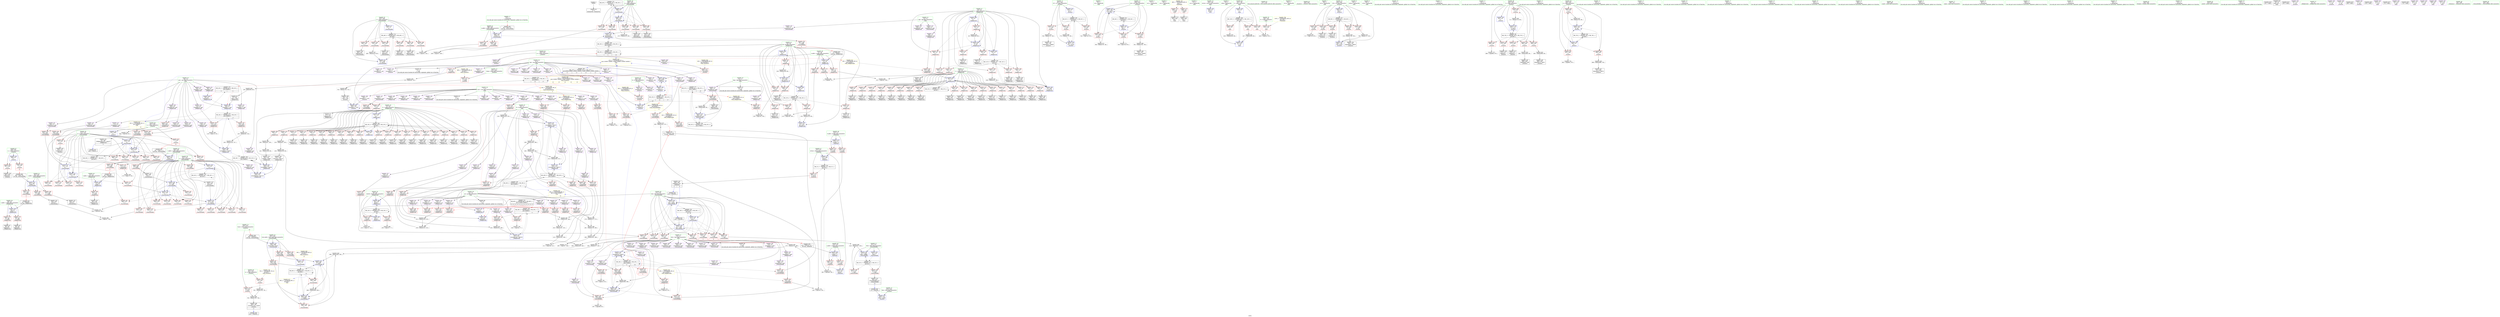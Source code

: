 digraph "SVFG" {
	label="SVFG";

	Node0x55f39ccc3a40 [shape=record,color=grey,label="{NodeID: 0\nNullPtr}"];
	Node0x55f39ccc3a40 -> Node0x55f39cd091e0[style=solid];
	Node0x55f39cd1def0 [shape=record,color=black,label="{NodeID: 775\nMR_50V_2 = PHI(MR_50V_4, MR_50V_1, )\npts\{410 \}\n}"];
	Node0x55f39cd1def0 -> Node0x55f39cd264f0[style=dashed];
	Node0x55f39cd12ba0 [shape=record,color=red,label="{NodeID: 443\n574\<--573\n\<--arrayidx53\n_Z5mcmf3iiiRx\n}"];
	Node0x55f39cd12ba0 -> Node0x55f39cd2ef10[style=solid];
	Node0x55f39cd160f0 [shape=record,color=red,label="{NodeID: 277\n336\<--47\n\<--n.addr\n_Z8dijkstraiii\n}"];
	Node0x55f39cd160f0 -> Node0x55f39cd32210[style=solid];
	Node0x55f39cd07030 [shape=record,color=black,label="{NodeID: 111\n207\<--206\nidxprom62\<--\n_Z8dijkstraiii\n}"];
	Node0x55f39cd4dfc0 [shape=record,color=black,label="{NodeID: 720\nMR_58V_2 = PHI(MR_58V_4, MR_58V_1, )\npts\{418 \}\n}"];
	Node0x55f39cd4dfc0 -> Node0x55f39cd26aa0[style=dashed];
	Node0x55f39cd28230 [shape=record,color=blue,label="{NodeID: 554\n764\<--756\narrayidx51\<--conv\n_Z5solvev\n}"];
	Node0x55f39cd28230 -> Node0x55f39cd28230[style=dashed];
	Node0x55f39cd28230 -> Node0x55f39cd58800[style=dashed];
	Node0x55f39cd0fef0 [shape=record,color=red,label="{NodeID: 388\n431\<--407\n\<--i\n_Z5mcmf3iiiRx\n}"];
	Node0x55f39cd0fef0 -> Node0x55f39cd31610[style=solid];
	Node0x55f39cd0b5f0 [shape=record,color=purple,label="{NodeID: 222\n80\<--18\narrayidx2\<--par\n_Z8dijkstraiii\n}"];
	Node0x55f39cd0b5f0 -> Node0x55f39cd24c90[style=solid];
	Node0x55f39cd07ad0 [shape=record,color=green,label="{NodeID: 56\n409\<--410\nj\<--j_field_insensitive\n_Z5mcmf3iiiRx\n}"];
	Node0x55f39cd07ad0 -> Node0x55f39cd103d0[style=solid];
	Node0x55f39cd07ad0 -> Node0x55f39cd104a0[style=solid];
	Node0x55f39cd07ad0 -> Node0x55f39cd10570[style=solid];
	Node0x55f39cd07ad0 -> Node0x55f39cd10640[style=solid];
	Node0x55f39cd07ad0 -> Node0x55f39cd10710[style=solid];
	Node0x55f39cd07ad0 -> Node0x55f39cd264f0[style=solid];
	Node0x55f39cd07ad0 -> Node0x55f39cd26760[style=solid];
	Node0x55f39cd2f390 [shape=record,color=grey,label="{NodeID: 665\n234 = Binary(226, 233, )\n}"];
	Node0x55f39cd2f390 -> Node0x55f39cd25720[style=solid];
	Node0x55f39cd25580 [shape=record,color=blue,label="{NodeID: 499\n55\<--67\ni8\<--\n_Z8dijkstraiii\n}"];
	Node0x55f39cd25580 -> Node0x55f39cd16f90[style=dashed];
	Node0x55f39cd25580 -> Node0x55f39cd17060[style=dashed];
	Node0x55f39cd25580 -> Node0x55f39cd17130[style=dashed];
	Node0x55f39cd25580 -> Node0x55f39cd25170[style=dashed];
	Node0x55f39cd25580 -> Node0x55f39cd25a60[style=dashed];
	Node0x55f39cd18e70 [shape=record,color=red,label="{NodeID: 333\n277\<--61\n\<--v\n_Z8dijkstraiii\n}"];
	Node0x55f39cd18e70 -> Node0x55f39cd0c6e0[style=solid];
	Node0x55f39cd0e760 [shape=record,color=black,label="{NodeID: 167\n759\<--758\nidxprom47\<--add46\n_Z5solvev\n}"];
	Node0x55f39ccc45c0 [shape=record,color=green,label="{NodeID: 1\n25\<--1\n.str\<--dummyObj\nGlob }"];
	Node0x55f39cd1e3f0 [shape=record,color=black,label="{NodeID: 776\nMR_30V_2 = PHI(MR_30V_3, MR_30V_1, )\npts\{140000 \}\n|{|<s3>4|<s4>13}}"];
	Node0x55f39cd1e3f0 -> Node0x55f39cd26690[style=dashed];
	Node0x55f39cd1e3f0 -> Node0x55f39cd1bbf0[style=dashed];
	Node0x55f39cd1e3f0 -> Node0x55f39cd1e3f0[style=dashed];
	Node0x55f39cd1e3f0:s3 -> Node0x55f39cd69f00[style=dashed,color=red];
	Node0x55f39cd1e3f0:s4 -> Node0x55f39cd718d0[style=dashed,color=blue];
	Node0x55f39cd12c70 [shape=record,color=red,label="{NodeID: 444\n582\<--581\n\<--arrayidx56\n_Z5mcmf3iiiRx\n}"];
	Node0x55f39cd12c70 -> Node0x55f39cd2ed90[style=solid];
	Node0x55f39cd161c0 [shape=record,color=red,label="{NodeID: 278\n89\<--49\n\<--s.addr\n_Z8dijkstraiii\n}"];
	Node0x55f39cd161c0 -> Node0x55f39cd09a50[style=solid];
	Node0x55f39cd07100 [shape=record,color=black,label="{NodeID: 112\n214\<--213\nidxprom67\<--\n_Z8dijkstraiii\n}"];
	Node0x55f39cd4e4c0 [shape=record,color=black,label="{NodeID: 721\nMR_60V_3 = PHI(MR_60V_4, MR_60V_2, )\npts\{654 \}\n|{|<s5>13}}"];
	Node0x55f39cd4e4c0 -> Node0x55f39cd12d40[style=dashed];
	Node0x55f39cd4e4c0 -> Node0x55f39cd12fb0[style=dashed];
	Node0x55f39cd4e4c0 -> Node0x55f39cd272c0[style=dashed];
	Node0x55f39cd4e4c0 -> Node0x55f39cd27460[style=dashed];
	Node0x55f39cd4e4c0 -> Node0x55f39cd4e4c0[style=dashed];
	Node0x55f39cd4e4c0:s5 -> Node0x55f39cd71770[style=dashed,color=blue];
	Node0x55f39cd28300 [shape=record,color=blue,label="{NodeID: 555\n649\<--768\nj41\<--inc53\n_Z5solvev\n}"];
	Node0x55f39cd28300 -> Node0x55f39cd23f90[style=dashed];
	Node0x55f39cd28300 -> Node0x55f39cd24060[style=dashed];
	Node0x55f39cd28300 -> Node0x55f39cd24130[style=dashed];
	Node0x55f39cd28300 -> Node0x55f39cd28300[style=dashed];
	Node0x55f39cd28300 -> Node0x55f39cd58300[style=dashed];
	Node0x55f39cd0ffc0 [shape=record,color=red,label="{NodeID: 389\n441\<--407\n\<--i\n_Z5mcmf3iiiRx\n}"];
	Node0x55f39cd0ffc0 -> Node0x55f39cd0d4b0[style=solid];
	Node0x55f39cd0b6c0 [shape=record,color=purple,label="{NodeID: 223\n100\<--18\narrayidx7\<--par\n_Z8dijkstraiii\n}"];
	Node0x55f39cd0b6c0 -> Node0x55f39cd24f00[style=solid];
	Node0x55f39cd07ba0 [shape=record,color=green,label="{NodeID: 57\n411\<--412\nflow\<--flow_field_insensitive\n_Z5mcmf3iiiRx\n}"];
	Node0x55f39cd07ba0 -> Node0x55f39cd107e0[style=solid];
	Node0x55f39cd07ba0 -> Node0x55f39cd108b0[style=solid];
	Node0x55f39cd07ba0 -> Node0x55f39cd269d0[style=solid];
	Node0x55f39cd07ba0 -> Node0x55f39cd276d0[style=solid];
	Node0x55f39cd2f510 [shape=record,color=grey,label="{NodeID: 666\n785 = Binary(782, 784, )\n}"];
	Node0x55f39cd2f510 -> Node0x55f39cd0e900[style=solid];
	Node0x55f39cd25650 [shape=record,color=blue,label="{NodeID: 500\n61\<--167\nv\<--\n_Z8dijkstraiii\n}"];
	Node0x55f39cd25650 -> Node0x55f39cd184b0[style=dashed];
	Node0x55f39cd25650 -> Node0x55f39cd18580[style=dashed];
	Node0x55f39cd25650 -> Node0x55f39cd18650[style=dashed];
	Node0x55f39cd25650 -> Node0x55f39cd18720[style=dashed];
	Node0x55f39cd25650 -> Node0x55f39cd187f0[style=dashed];
	Node0x55f39cd25650 -> Node0x55f39cd188c0[style=dashed];
	Node0x55f39cd25650 -> Node0x55f39cd18990[style=dashed];
	Node0x55f39cd25650 -> Node0x55f39cd18a60[style=dashed];
	Node0x55f39cd25650 -> Node0x55f39cd18b30[style=dashed];
	Node0x55f39cd25650 -> Node0x55f39cd18c00[style=dashed];
	Node0x55f39cd25650 -> Node0x55f39cd18cd0[style=dashed];
	Node0x55f39cd25650 -> Node0x55f39cd18da0[style=dashed];
	Node0x55f39cd25650 -> Node0x55f39cd18e70[style=dashed];
	Node0x55f39cd25650 -> Node0x55f39cd18f40[style=dashed];
	Node0x55f39cd25650 -> Node0x55f39cd19010[style=dashed];
	Node0x55f39cd25650 -> Node0x55f39cd190e0[style=dashed];
	Node0x55f39cd25650 -> Node0x55f39cd191b0[style=dashed];
	Node0x55f39cd25650 -> Node0x55f39cd19280[style=dashed];
	Node0x55f39cd25650 -> Node0x55f39cd25650[style=dashed];
	Node0x55f39cd25650 -> Node0x55f39cd59c00[style=dashed];
	Node0x55f39cd18f40 [shape=record,color=red,label="{NodeID: 334\n285\<--61\n\<--v\n_Z8dijkstraiii\n}"];
	Node0x55f39cd18f40 -> Node0x55f39cd0c880[style=solid];
	Node0x55f39cd0e830 [shape=record,color=black,label="{NodeID: 168\n763\<--762\nidxprom50\<--add49\n_Z5solvev\n}"];
	Node0x55f39ccd97b0 [shape=record,color=green,label="{NodeID: 2\n27\<--1\n.str.1\<--dummyObj\nGlob }"];
	Node0x55f39cd1e8f0 [shape=record,color=black,label="{NodeID: 777\nMR_32V_2 = PHI(MR_32V_3, MR_32V_1, )\npts\{170000 \}\n|{|<s4>4|<s5>13}}"];
	Node0x55f39cd1e8f0 -> Node0x55f39cd12450[style=dashed];
	Node0x55f39cd1e8f0 -> Node0x55f39cd265c0[style=dashed];
	Node0x55f39cd1e8f0 -> Node0x55f39cd1c0f0[style=dashed];
	Node0x55f39cd1e8f0 -> Node0x55f39cd1e8f0[style=dashed];
	Node0x55f39cd1e8f0:s4 -> Node0x55f39cd69fe0[style=dashed,color=red];
	Node0x55f39cd1e8f0:s5 -> Node0x55f39cd718d0[style=dashed,color=blue];
	Node0x55f39cd12d40 [shape=record,color=red,label="{NodeID: 445\n585\<--584\n\<--\n_Z5mcmf3iiiRx\n}"];
	Node0x55f39cd12d40 -> Node0x55f39cd2d710[style=solid];
	Node0x55f39cd16290 [shape=record,color=red,label="{NodeID: 279\n98\<--49\n\<--s.addr\n_Z8dijkstraiii\n}"];
	Node0x55f39cd16290 -> Node0x55f39cd09bf0[style=solid];
	Node0x55f39cd071d0 [shape=record,color=black,label="{NodeID: 113\n218\<--217\nidxprom69\<--\n_Z8dijkstraiii\n}"];
	Node0x55f39cd4e9c0 [shape=record,color=black,label="{NodeID: 722\nMR_28V_2 = PHI(MR_28V_3, MR_28V_1, )\npts\{120000 \}\n|{|<s9>4|<s10>13}}"];
	Node0x55f39cd4e9c0 -> Node0x55f39cd125f0[style=dashed];
	Node0x55f39cd4e9c0 -> Node0x55f39cd126c0[style=dashed];
	Node0x55f39cd4e9c0 -> Node0x55f39cd12860[style=dashed];
	Node0x55f39cd4e9c0 -> Node0x55f39cd12ad0[style=dashed];
	Node0x55f39cd4e9c0 -> Node0x55f39cd12ba0[style=dashed];
	Node0x55f39cd4e9c0 -> Node0x55f39cd12e10[style=dashed];
	Node0x55f39cd4e9c0 -> Node0x55f39cd271f0[style=dashed];
	Node0x55f39cd4e9c0 -> Node0x55f39cd27390[style=dashed];
	Node0x55f39cd4e9c0 -> Node0x55f39cd4e9c0[style=dashed];
	Node0x55f39cd4e9c0:s9 -> Node0x55f39cd69e20[style=dashed,color=red];
	Node0x55f39cd4e9c0:s10 -> Node0x55f39cd718d0[style=dashed,color=blue];
	Node0x55f39cd283d0 [shape=record,color=blue,label="{NodeID: 556\n647\<--773\ni37\<--inc56\n_Z5solvev\n}"];
	Node0x55f39cd283d0 -> Node0x55f39cd57e00[style=dashed];
	Node0x55f39cd10090 [shape=record,color=red,label="{NodeID: 390\n453\<--407\n\<--i\n_Z5mcmf3iiiRx\n}"];
	Node0x55f39cd10090 -> Node0x55f39cd0d720[style=solid];
	Node0x55f39cd0b790 [shape=record,color=purple,label="{NodeID: 224\n114\<--18\narrayidx13\<--par\n_Z8dijkstraiii\n}"];
	Node0x55f39cd0b790 -> Node0x55f39cd19350[style=solid];
	Node0x55f39cd07c70 [shape=record,color=green,label="{NodeID: 58\n413\<--414\nv\<--v_field_insensitive\n_Z5mcmf3iiiRx\n}"];
	Node0x55f39cd07c70 -> Node0x55f39cd10980[style=solid];
	Node0x55f39cd07c70 -> Node0x55f39cd10a50[style=solid];
	Node0x55f39cd07c70 -> Node0x55f39cd10b20[style=solid];
	Node0x55f39cd07c70 -> Node0x55f39cd10bf0[style=solid];
	Node0x55f39cd07c70 -> Node0x55f39cd10cc0[style=solid];
	Node0x55f39cd07c70 -> Node0x55f39cd10d90[style=solid];
	Node0x55f39cd07c70 -> Node0x55f39cd10e60[style=solid];
	Node0x55f39cd07c70 -> Node0x55f39cd10f30[style=solid];
	Node0x55f39cd07c70 -> Node0x55f39cd11000[style=solid];
	Node0x55f39cd07c70 -> Node0x55f39cd110d0[style=solid];
	Node0x55f39cd07c70 -> Node0x55f39cd111a0[style=solid];
	Node0x55f39cd07c70 -> Node0x55f39cd11270[style=solid];
	Node0x55f39cd07c70 -> Node0x55f39cd11340[style=solid];
	Node0x55f39cd07c70 -> Node0x55f39cd26b70[style=solid];
	Node0x55f39cd07c70 -> Node0x55f39cd26eb0[style=solid];
	Node0x55f39cd07c70 -> Node0x55f39cd27050[style=solid];
	Node0x55f39cd07c70 -> Node0x55f39cd27530[style=solid];
	Node0x55f39cd2f690 [shape=record,color=grey,label="{NodeID: 667\n782 = Binary(783, 781, )\n}"];
	Node0x55f39cd2f690 -> Node0x55f39cd2f510[style=solid];
	Node0x55f39cd25720 [shape=record,color=blue,label="{NodeID: 501\n237\<--234\narrayidx81\<--sub79\n_Z8dijkstraiii\n}"];
	Node0x55f39cd25720 -> Node0x55f39cd1a2c0[style=dashed];
	Node0x55f39cd25720 -> Node0x55f39cd1a390[style=dashed];
	Node0x55f39cd25720 -> Node0x55f39cd1a6d0[style=dashed];
	Node0x55f39cd25720 -> Node0x55f39cd258c0[style=dashed];
	Node0x55f39cd25720 -> Node0x55f39cd54730[style=dashed];
	Node0x55f39cd19010 [shape=record,color=red,label="{NodeID: 335\n301\<--61\n\<--v\n_Z8dijkstraiii\n}"];
	Node0x55f39cd19010 -> Node0x55f39cd0caf0[style=solid];
	Node0x55f39cd0e900 [shape=record,color=black,label="{NodeID: 169\n630\<--785\n_Z5solvev_ret\<--sub59\n_Z5solvev\n|{<s0>17}}"];
	Node0x55f39cd0e900:s0 -> Node0x55f39cd98ce0[style=solid,color=blue];
	Node0x55f39ccd9840 [shape=record,color=green,label="{NodeID: 3\n29\<--1\n.str.2\<--dummyObj\nGlob }"];
	Node0x55f39cd12e10 [shape=record,color=red,label="{NodeID: 446\n594\<--593\n\<--arrayidx60\n_Z5mcmf3iiiRx\n}"];
	Node0x55f39cd12e10 -> Node0x55f39cd31010[style=solid];
	Node0x55f39cd16360 [shape=record,color=red,label="{NodeID: 280\n361\<--51\n\<--t.addr\n_Z8dijkstraiii\n}"];
	Node0x55f39cd16360 -> Node0x55f39cd0d240[style=solid];
	Node0x55f39cd072a0 [shape=record,color=black,label="{NodeID: 114\n223\<--222\nidxprom72\<--\n_Z8dijkstraiii\n}"];
	Node0x55f39cd4eec0 [shape=record,color=black,label="{NodeID: 723\nMR_34V_2 = PHI(MR_34V_3, MR_34V_1, )\npts\{190000 \}\n|{<s0>4|<s1>4}}"];
	Node0x55f39cd4eec0:s0 -> Node0x55f39cd24c90[style=dashed,color=red];
	Node0x55f39cd4eec0:s1 -> Node0x55f39cd24f00[style=dashed,color=red];
	Node0x55f39cd284a0 [shape=record,color=blue,label="{NodeID: 557\n655\<--778\nflow\<--call58\n_Z5solvev\n}"];
	Node0x55f39cd10160 [shape=record,color=red,label="{NodeID: 391\n460\<--407\n\<--i\n_Z5mcmf3iiiRx\n}"];
	Node0x55f39cd10160 -> Node0x55f39cd0d7f0[style=solid];
	Node0x55f39cd0b860 [shape=record,color=purple,label="{NodeID: 225\n143\<--18\narrayidx27\<--par\n_Z8dijkstraiii\n}"];
	Node0x55f39cd0b860 -> Node0x55f39cd195c0[style=solid];
	Node0x55f39cd07d40 [shape=record,color=green,label="{NodeID: 59\n415\<--416\nu\<--u_field_insensitive\n_Z5mcmf3iiiRx\n}"];
	Node0x55f39cd07d40 -> Node0x55f39cd11410[style=solid];
	Node0x55f39cd07d40 -> Node0x55f39cd114e0[style=solid];
	Node0x55f39cd07d40 -> Node0x55f39cd115b0[style=solid];
	Node0x55f39cd07d40 -> Node0x55f39cd11680[style=solid];
	Node0x55f39cd07d40 -> Node0x55f39cd11750[style=solid];
	Node0x55f39cd07d40 -> Node0x55f39cd11820[style=solid];
	Node0x55f39cd07d40 -> Node0x55f39cd118f0[style=solid];
	Node0x55f39cd07d40 -> Node0x55f39cd119c0[style=solid];
	Node0x55f39cd07d40 -> Node0x55f39cd11a90[style=solid];
	Node0x55f39cd07d40 -> Node0x55f39cd11b60[style=solid];
	Node0x55f39cd07d40 -> Node0x55f39cd11c30[style=solid];
	Node0x55f39cd07d40 -> Node0x55f39cd26c40[style=solid];
	Node0x55f39cd07d40 -> Node0x55f39cd26f80[style=solid];
	Node0x55f39cd07d40 -> Node0x55f39cd27120[style=solid];
	Node0x55f39cd07d40 -> Node0x55f39cd27600[style=solid];
	Node0x55f39cd2f810 [shape=record,color=grey,label="{NodeID: 668\n762 = Binary(761, 700, )\n}"];
	Node0x55f39cd2f810 -> Node0x55f39cd0e830[style=solid];
	Node0x55f39cd257f0 [shape=record,color=blue,label="{NodeID: 502\n245\<--242\narrayidx86\<--conv84\n_Z8dijkstraiii\n}"];
	Node0x55f39cd257f0 -> Node0x55f39cd25990[style=dashed];
	Node0x55f39cd257f0 -> Node0x55f39cd4d3a0[style=dashed];
	Node0x55f39cd190e0 [shape=record,color=red,label="{NodeID: 336\n309\<--61\n\<--v\n_Z8dijkstraiii\n}"];
	Node0x55f39cd190e0 -> Node0x55f39cd0cc90[style=solid];
	Node0x55f39cd0e9d0 [shape=record,color=black,label="{NodeID: 170\n803\<--800\ncall\<--\nmain\n}"];
	Node0x55f39ccd98d0 [shape=record,color=green,label="{NodeID: 4\n31\<--1\n.str.3\<--dummyObj\nGlob }"];
	Node0x55f39cd12ee0 [shape=record,color=red,label="{NodeID: 447\n602\<--601\n\<--arrayidx62\n_Z5mcmf3iiiRx\n}"];
	Node0x55f39cd12ee0 -> Node0x55f39cd30e90[style=solid];
	Node0x55f39cd16430 [shape=record,color=red,label="{NodeID: 281\n69\<--53\n\<--i\n_Z8dijkstraiii\n}"];
	Node0x55f39cd16430 -> Node0x55f39cd31f10[style=solid];
	Node0x55f39cd07370 [shape=record,color=black,label="{NodeID: 115\n228\<--227\nidxprom75\<--\n_Z8dijkstraiii\n}"];
	Node0x55f39cd4f3c0 [shape=record,color=black,label="{NodeID: 724\nMR_68V_2 = PHI(MR_68V_3, MR_68V_1, )\npts\{210000 240000 \}\n|{<s0>4|<s1>4|<s2>4|<s3>4|<s4>4|<s5>4|<s6>4|<s7>4|<s8>4|<s9>4|<s10>4}}"];
	Node0x55f39cd4f3c0:s0 -> Node0x55f39cd19b70[style=dashed,color=red];
	Node0x55f39cd4f3c0:s1 -> Node0x55f39cd19c40[style=dashed,color=red];
	Node0x55f39cd4f3c0:s2 -> Node0x55f39cd19eb0[style=dashed,color=red];
	Node0x55f39cd4f3c0:s3 -> Node0x55f39cd19f80[style=dashed,color=red];
	Node0x55f39cd4f3c0:s4 -> Node0x55f39cd1a460[style=dashed,color=red];
	Node0x55f39cd4f3c0:s5 -> Node0x55f39cd1a530[style=dashed,color=red];
	Node0x55f39cd4f3c0:s6 -> Node0x55f39cd1a7a0[style=dashed,color=red];
	Node0x55f39cd4f3c0:s7 -> Node0x55f39cd1a870[style=dashed,color=red];
	Node0x55f39cd4f3c0:s8 -> Node0x55f39cd24bc0[style=dashed,color=red];
	Node0x55f39cd4f3c0:s9 -> Node0x55f39cd24e30[style=dashed,color=red];
	Node0x55f39cd4f3c0:s10 -> Node0x55f39cd56a00[style=dashed,color=red];
	Node0x55f39cd28570 [shape=record,color=blue,label="{NodeID: 558\n793\<--67\nretval\<--\nmain\n}"];
	Node0x55f39cd10230 [shape=record,color=red,label="{NodeID: 392\n463\<--407\n\<--i\n_Z5mcmf3iiiRx\n}"];
	Node0x55f39cd10230 -> Node0x55f39cd0d8c0[style=solid];
	Node0x55f39cd0b930 [shape=record,color=purple,label="{NodeID: 226\n150\<--18\narrayidx31\<--par\n_Z8dijkstraiii\n}"];
	Node0x55f39cd0b930 -> Node0x55f39cd254b0[style=solid];
	Node0x55f39cd07e10 [shape=record,color=green,label="{NodeID: 60\n417\<--418\nbot\<--bot_field_insensitive\n_Z5mcmf3iiiRx\n}"];
	Node0x55f39cd07e10 -> Node0x55f39cd11d00[style=solid];
	Node0x55f39cd07e10 -> Node0x55f39cd11dd0[style=solid];
	Node0x55f39cd07e10 -> Node0x55f39cd11ea0[style=solid];
	Node0x55f39cd07e10 -> Node0x55f39cd11f70[style=solid];
	Node0x55f39cd07e10 -> Node0x55f39cd12040[style=solid];
	Node0x55f39cd07e10 -> Node0x55f39cd12110[style=solid];
	Node0x55f39cd07e10 -> Node0x55f39cd121e0[style=solid];
	Node0x55f39cd07e10 -> Node0x55f39cd26aa0[style=solid];
	Node0x55f39cd07e10 -> Node0x55f39cd26d10[style=solid];
	Node0x55f39cd07e10 -> Node0x55f39cd26de0[style=solid];
	Node0x55f39cd2f990 [shape=record,color=grey,label="{NodeID: 669\n754 = Binary(755, 753, )\n}"];
	Node0x55f39cd2f990 -> Node0x55f39cd0e690[style=solid];
	Node0x55f39cd258c0 [shape=record,color=blue,label="{NodeID: 503\n316\<--313\narrayidx129\<--add127\n_Z8dijkstraiii\n}"];
	Node0x55f39cd258c0 -> Node0x55f39cd54730[style=dashed];
	Node0x55f39cd191b0 [shape=record,color=red,label="{NodeID: 337\n314\<--61\n\<--v\n_Z8dijkstraiii\n}"];
	Node0x55f39cd191b0 -> Node0x55f39cd0cd60[style=solid];
	Node0x55f39cd0eaa0 [shape=record,color=black,label="{NodeID: 171\n809\<--806\ncall1\<--\nmain\n}"];
	Node0x55f39ccd9960 [shape=record,color=green,label="{NodeID: 5\n33\<--1\nstdin\<--dummyObj\nGlob }"];
	Node0x55f39cd12fb0 [shape=record,color=red,label="{NodeID: 448\n605\<--604\n\<--\n_Z5mcmf3iiiRx\n}"];
	Node0x55f39cd12fb0 -> Node0x55f39cd31490[style=solid];
	Node0x55f39cd16500 [shape=record,color=red,label="{NodeID: 282\n73\<--53\n\<--i\n_Z8dijkstraiii\n}"];
	Node0x55f39cd16500 -> Node0x55f39cd098b0[style=solid];
	Node0x55f39cd0bdf0 [shape=record,color=black,label="{NodeID: 116\n231\<--230\nidxprom77\<--\n_Z8dijkstraiii\n}"];
	Node0x55f39cd28640 [shape=record,color=blue,label="{NodeID: 559\n797\<--67\ni\<--\nmain\n}"];
	Node0x55f39cd28640 -> Node0x55f39cd66800[style=dashed];
	Node0x55f39cd10300 [shape=record,color=red,label="{NodeID: 393\n479\<--407\n\<--i\n_Z5mcmf3iiiRx\n}"];
	Node0x55f39cd10300 -> Node0x55f39cd2e790[style=solid];
	Node0x55f39cd0ba00 [shape=record,color=purple,label="{NodeID: 227\n171\<--18\narrayidx42\<--par\n_Z8dijkstraiii\n}"];
	Node0x55f39cd0ba00 -> Node0x55f39cd19830[style=solid];
	Node0x55f39cd07ee0 [shape=record,color=green,label="{NodeID: 61\n427\<--428\nllvm.memset.p0i8.i64\<--llvm.memset.p0i8.i64_field_insensitive\n}"];
	Node0x55f39cd2fb10 [shape=record,color=grey,label="{NodeID: 670\n758 = Binary(757, 86, )\n}"];
	Node0x55f39cd2fb10 -> Node0x55f39cd0e760[style=solid];
	Node0x55f39cd25990 [shape=record,color=blue,label="{NodeID: 504\n324\<--321\narrayidx134\<--conv132\n_Z8dijkstraiii\n}"];
	Node0x55f39cd25990 -> Node0x55f39cd4d3a0[style=dashed];
	Node0x55f39cd19280 [shape=record,color=red,label="{NodeID: 338\n322\<--61\n\<--v\n_Z8dijkstraiii\n}"];
	Node0x55f39cd19280 -> Node0x55f39cd0cf00[style=solid];
	Node0x55f39cd0eb70 [shape=record,color=purple,label="{NodeID: 172\n257\<--4\narrayidx93\<--cap\n_Z8dijkstraiii\n}"];
	Node0x55f39ccd99f0 [shape=record,color=green,label="{NodeID: 6\n34\<--1\n.str.4\<--dummyObj\nGlob }"];
	Node0x55f39cd13080 [shape=record,color=red,label="{NodeID: 449\n613\<--612\n\<--arrayidx67\n_Z5mcmf3iiiRx\n}"];
	Node0x55f39cd13080 -> Node0x55f39cd27600[style=solid];
	Node0x55f39cd165d0 [shape=record,color=red,label="{NodeID: 283\n78\<--53\n\<--i\n_Z8dijkstraiii\n}"];
	Node0x55f39cd165d0 -> Node0x55f39cd09980[style=solid];
	Node0x55f39cd0bec0 [shape=record,color=black,label="{NodeID: 117\n236\<--235\nidxprom80\<--\n_Z8dijkstraiii\n}"];
	Node0x55f39cd28710 [shape=record,color=blue,label="{NodeID: 560\n797\<--827\ni\<--inc\nmain\n}"];
	Node0x55f39cd28710 -> Node0x55f39cd66800[style=dashed];
	Node0x55f39cd103d0 [shape=record,color=red,label="{NodeID: 394\n437\<--409\n\<--j\n_Z5mcmf3iiiRx\n}"];
	Node0x55f39cd103d0 -> Node0x55f39cd31910[style=solid];
	Node0x55f39cd0bad0 [shape=record,color=purple,label="{NodeID: 228\n245\<--18\narrayidx86\<--par\n_Z8dijkstraiii\n}"];
	Node0x55f39cd0bad0 -> Node0x55f39cd257f0[style=solid];
	Node0x55f39cd07fe0 [shape=record,color=green,label="{NodeID: 62\n628\<--629\n_Z5solvev\<--_Z5solvev_field_insensitive\n}"];
	Node0x55f39cd53030 [shape=record,color=yellow,style=double,label="{NodeID: 837\n24V_1 = ENCHI(MR_24V_0)\npts\{60000 \}\nFun[_Z5mcmf3iiiRx]|{|<s3>4}}"];
	Node0x55f39cd53030 -> Node0x55f39cd122b0[style=dashed];
	Node0x55f39cd53030 -> Node0x55f39cd12380[style=dashed];
	Node0x55f39cd53030 -> Node0x55f39cd12790[style=dashed];
	Node0x55f39cd53030:s3 -> Node0x55f39cd69c60[style=dashed,color=red];
	Node0x55f39cd2fc90 [shape=record,color=grey,label="{NodeID: 671\n768 = Binary(767, 86, )\n}"];
	Node0x55f39cd2fc90 -> Node0x55f39cd28300[style=solid];
	Node0x55f39cd25a60 [shape=record,color=blue,label="{NodeID: 505\n55\<--329\ni8\<--inc137\n_Z8dijkstraiii\n}"];
	Node0x55f39cd25a60 -> Node0x55f39cd16f90[style=dashed];
	Node0x55f39cd25a60 -> Node0x55f39cd17060[style=dashed];
	Node0x55f39cd25a60 -> Node0x55f39cd17130[style=dashed];
	Node0x55f39cd25a60 -> Node0x55f39cd25170[style=dashed];
	Node0x55f39cd25a60 -> Node0x55f39cd25a60[style=dashed];
	Node0x55f39cd19350 [shape=record,color=red,label="{NodeID: 339\n115\<--114\n\<--arrayidx13\n_Z8dijkstraiii\n}"];
	Node0x55f39cd19350 -> Node0x55f39cd31d90[style=solid];
	Node0x55f39cd0ec40 [shape=record,color=purple,label="{NodeID: 173\n260\<--4\narrayidx95\<--cap\n_Z8dijkstraiii\n}"];
	Node0x55f39cd0ec40 -> Node0x55f39cd1a1f0[style=solid];
	Node0x55f39ccd9a80 [shape=record,color=green,label="{NodeID: 7\n36\<--1\n.str.5\<--dummyObj\nGlob }"];
	Node0x55f39cd13150 [shape=record,color=red,label="{NodeID: 450\n781\<--631\n\<--n\n_Z5solvev\n}"];
	Node0x55f39cd13150 -> Node0x55f39cd2f690[style=solid];
	Node0x55f39cd166a0 [shape=record,color=red,label="{NodeID: 284\n84\<--53\n\<--i\n_Z8dijkstraiii\n}"];
	Node0x55f39cd166a0 -> Node0x55f39cd2cf90[style=solid];
	Node0x55f39cd0bf90 [shape=record,color=black,label="{NodeID: 118\n242\<--241\nconv84\<--sub83\n_Z8dijkstraiii\n}"];
	Node0x55f39cd0bf90 -> Node0x55f39cd257f0[style=solid];
	Node0x55f39cd502f0 [shape=record,color=black,label="{NodeID: 727\nMR_80V_3 = PHI(MR_80V_4, MR_80V_2, )\npts\{646 \}\n}"];
	Node0x55f39cd502f0 -> Node0x55f39cd23910[style=dashed];
	Node0x55f39cd502f0 -> Node0x55f39cd239e0[style=dashed];
	Node0x55f39cd502f0 -> Node0x55f39cd23ab0[style=dashed];
	Node0x55f39cd502f0 -> Node0x55f39cd23b80[style=dashed];
	Node0x55f39cd502f0 -> Node0x55f39cd23c50[style=dashed];
	Node0x55f39cd502f0 -> Node0x55f39cd27fc0[style=dashed];
	Node0x55f39cd104a0 [shape=record,color=red,label="{NodeID: 395\n444\<--409\n\<--j\n_Z5mcmf3iiiRx\n}"];
	Node0x55f39cd104a0 -> Node0x55f39cd0d580[style=solid];
	Node0x55f39cd0bba0 [shape=record,color=purple,label="{NodeID: 229\n324\<--18\narrayidx134\<--par\n_Z8dijkstraiii\n}"];
	Node0x55f39cd0bba0 -> Node0x55f39cd25990[style=solid];
	Node0x55f39cd080e0 [shape=record,color=green,label="{NodeID: 63\n631\<--632\nn\<--n_field_insensitive\n_Z5solvev\n}"];
	Node0x55f39cd080e0 -> Node0x55f39cd13150[style=solid];
	Node0x55f39cd53110 [shape=record,color=yellow,style=double,label="{NodeID: 838\n26V_1 = ENCHI(MR_26V_0)\npts\{90000 \}\nFun[_Z5mcmf3iiiRx]|{|<s2>4}}"];
	Node0x55f39cd53110 -> Node0x55f39cd12c70[style=dashed];
	Node0x55f39cd53110 -> Node0x55f39cd12ee0[style=dashed];
	Node0x55f39cd53110:s2 -> Node0x55f39cd69d40[style=dashed,color=red];
	Node0x55f39cd2fe10 [shape=record,color=grey,label="{NodeID: 672\n146 = Binary(145, 147, )\n}"];
	Node0x55f39cd2fe10 -> Node0x55f39cd254b0[style=solid];
	Node0x55f39cd25b30 [shape=record,color=blue,label="{NodeID: 506\n53\<--67\ni\<--\n_Z8dijkstraiii\n}"];
	Node0x55f39cd25b30 -> Node0x55f39cd56500[style=dashed];
	Node0x55f39cd19420 [shape=record,color=red,label="{NodeID: 340\n121\<--120\n\<--arrayidx16\n_Z8dijkstraiii\n}"];
	Node0x55f39cd19420 -> Node0x55f39cd31a90[style=solid];
	Node0x55f39cd0ed10 [shape=record,color=purple,label="{NodeID: 174\n443\<--4\narrayidx\<--cap\n_Z5mcmf3iiiRx\n}"];
	Node0x55f39ccd9b10 [shape=record,color=green,label="{NodeID: 8\n38\<--1\nstdout\<--dummyObj\nGlob }"];
	Node0x55f39cd13220 [shape=record,color=red,label="{NodeID: 451\n732\<--637\n\<--t\n_Z5solvev\n}"];
	Node0x55f39cd13220 -> Node0x55f39cd0e5c0[style=solid];
	Node0x55f39cd16770 [shape=record,color=red,label="{NodeID: 285\n335\<--53\n\<--i\n_Z8dijkstraiii\n}"];
	Node0x55f39cd16770 -> Node0x55f39cd32210[style=solid];
	Node0x55f39cd0c060 [shape=record,color=black,label="{NodeID: 119\n244\<--243\nidxprom85\<--\n_Z8dijkstraiii\n}"];
	Node0x55f39cd507f0 [shape=record,color=black,label="{NodeID: 728\nMR_24V_6 = PHI(MR_24V_7, MR_24V_2, )\npts\{60000 \}\n|{|<s1>13|<s2>17}}"];
	Node0x55f39cd507f0 -> Node0x55f39cd27ef0[style=dashed];
	Node0x55f39cd507f0:s1 -> Node0x55f39cd53030[style=dashed,color=red];
	Node0x55f39cd507f0:s2 -> Node0x55f39cd66d00[style=dashed,color=blue];
	Node0x55f39cd10570 [shape=record,color=red,label="{NodeID: 396\n450\<--409\n\<--j\n_Z5mcmf3iiiRx\n}"];
	Node0x55f39cd10570 -> Node0x55f39cd0d650[style=solid];
	Node0x55f39cd0bc70 [shape=record,color=purple,label="{NodeID: 230\n363\<--18\narrayidx156\<--par\n_Z8dijkstraiii\n}"];
	Node0x55f39cd0bc70 -> Node0x55f39cd1ac80[style=solid];
	Node0x55f39cd081b0 [shape=record,color=green,label="{NodeID: 64\n633\<--634\na\<--a_field_insensitive\n_Z5solvev\n}"];
	Node0x55f39cd081b0 -> Node0x55f39cd159a0[style=solid];
	Node0x55f39cd081b0 -> Node0x55f39cd15a70[style=solid];
	Node0x55f39cd2ff90 [shape=record,color=grey,label="{NodeID: 673\n145 = Binary(93, 144, )\n}"];
	Node0x55f39cd2ff90 -> Node0x55f39cd2fe10[style=solid];
	Node0x55f39cd25c00 [shape=record,color=blue,label="{NodeID: 507\n351\<--353\narrayidx149\<--add150\n_Z8dijkstraiii\n}"];
	Node0x55f39cd25c00 -> Node0x55f39cd56a00[style=dashed];
	Node0x55f39cd194f0 [shape=record,color=red,label="{NodeID: 341\n129\<--128\n\<--arrayidx19\n_Z8dijkstraiii\n}"];
	Node0x55f39cd194f0 -> Node0x55f39cd25310[style=solid];
	Node0x55f39cd0ede0 [shape=record,color=purple,label="{NodeID: 175\n446\<--4\narrayidx5\<--cap\n_Z5mcmf3iiiRx\n}"];
	Node0x55f39cd0ede0 -> Node0x55f39cd122b0[style=solid];
	Node0x55f39cd04180 [shape=record,color=green,label="{NodeID: 9\n39\<--1\n.str.6\<--dummyObj\nGlob }"];
	Node0x55f39cd66800 [shape=record,color=black,label="{NodeID: 784\nMR_105V_3 = PHI(MR_105V_4, MR_105V_2, )\npts\{798 \}\n}"];
	Node0x55f39cd66800 -> Node0x55f39cd24610[style=dashed];
	Node0x55f39cd66800 -> Node0x55f39cd246e0[style=dashed];
	Node0x55f39cd66800 -> Node0x55f39cd247b0[style=dashed];
	Node0x55f39cd66800 -> Node0x55f39cd28710[style=dashed];
	Node0x55f39cd132f0 [shape=record,color=red,label="{NodeID: 452\n777\<--637\n\<--t\n_Z5solvev\n|{<s0>13}}"];
	Node0x55f39cd132f0:s0 -> Node0x55f39cd9a1d0[style=solid,color=red];
	Node0x55f39cd16840 [shape=record,color=red,label="{NodeID: 286\n339\<--53\n\<--i\n_Z8dijkstraiii\n}"];
	Node0x55f39cd16840 -> Node0x55f39cd0cfd0[style=solid];
	Node0x55f39cd0c130 [shape=record,color=black,label="{NodeID: 120\n249\<--248\nidxprom88\<--\n_Z8dijkstraiii\n}"];
	Node0x55f39cd10640 [shape=record,color=red,label="{NodeID: 397\n459\<--409\n\<--j\n_Z5mcmf3iiiRx\n}"];
	Node0x55f39cd10640 -> Node0x55f39cd26690[style=solid];
	Node0x55f39cd13bd0 [shape=record,color=purple,label="{NodeID: 231\n502\<--18\narrayidx21\<--par\n_Z5mcmf3iiiRx\n}"];
	Node0x55f39cd13bd0 -> Node0x55f39cd12520[style=solid];
	Node0x55f39cd08280 [shape=record,color=green,label="{NodeID: 65\n635\<--636\nb\<--b_field_insensitive\n_Z5solvev\n}"];
	Node0x55f39cd08280 -> Node0x55f39cd15b40[style=solid];
	Node0x55f39cd08280 -> Node0x55f39cd15c10[style=solid];
	Node0x55f39cd30110 [shape=record,color=grey,label="{NodeID: 674\n738 = Binary(737, 86, )\n}"];
	Node0x55f39cd30110 -> Node0x55f39cd27fc0[style=solid];
	Node0x55f39cd25cd0 [shape=record,color=blue,label="{NodeID: 508\n53\<--358\ni\<--inc153\n_Z8dijkstraiii\n}"];
	Node0x55f39cd25cd0 -> Node0x55f39cd56500[style=dashed];
	Node0x55f39cd195c0 [shape=record,color=red,label="{NodeID: 342\n144\<--143\n\<--arrayidx27\n_Z8dijkstraiii\n}"];
	Node0x55f39cd195c0 -> Node0x55f39cd2ff90[style=solid];
	Node0x55f39cd0eeb0 [shape=record,color=purple,label="{NodeID: 176\n452\<--4\narrayidx7\<--cap\n_Z5mcmf3iiiRx\n}"];
	Node0x55f39cd04210 [shape=record,color=green,label="{NodeID: 10\n67\<--1\n\<--dummyObj\nCan only get source location for instruction, argument, global var or function.}"];
	Node0x55f39cd66d00 [shape=record,color=black,label="{NodeID: 785\nMR_107V_2 = PHI(MR_107V_3, MR_107V_1, )\npts\{60000 90000 120000 140000 170000 190000 210000 240000 \}\n|{<s0>17|<s1>17|<s2>17|<s3>17}}"];
	Node0x55f39cd66d00:s0 -> Node0x55f39cd27a10[style=dashed,color=red];
	Node0x55f39cd66d00:s1 -> Node0x55f39cd507f0[style=dashed,color=red];
	Node0x55f39cd66d00:s2 -> Node0x55f39cd58800[style=dashed,color=red];
	Node0x55f39cd66d00:s3 -> Node0x55f39cd69090[style=dashed,color=red];
	Node0x55f39cd133c0 [shape=record,color=red,label="{NodeID: 453\n681\<--639\n\<--s\n_Z5solvev\n}"];
	Node0x55f39cd133c0 -> Node0x55f39cd0e010[style=solid];
	Node0x55f39cd16910 [shape=record,color=red,label="{NodeID: 287\n345\<--53\n\<--i\n_Z8dijkstraiii\n}"];
	Node0x55f39cd16910 -> Node0x55f39cd0d0a0[style=solid];
	Node0x55f39cd0c200 [shape=record,color=black,label="{NodeID: 121\n252\<--251\nidxprom90\<--\n_Z8dijkstraiii\n}"];
	Node0x55f39cd10710 [shape=record,color=red,label="{NodeID: 398\n474\<--409\n\<--j\n_Z5mcmf3iiiRx\n}"];
	Node0x55f39cd10710 -> Node0x55f39cd2e490[style=solid];
	Node0x55f39cd13c60 [shape=record,color=purple,label="{NodeID: 232\n545\<--18\narrayidx40\<--par\n_Z5mcmf3iiiRx\n}"];
	Node0x55f39cd13c60 -> Node0x55f39cd12930[style=solid];
	Node0x55f39cd08350 [shape=record,color=green,label="{NodeID: 66\n637\<--638\nt\<--t_field_insensitive\n_Z5solvev\n}"];
	Node0x55f39cd08350 -> Node0x55f39cd13220[style=solid];
	Node0x55f39cd08350 -> Node0x55f39cd132f0[style=solid];
	Node0x55f39cd08350 -> Node0x55f39cd277a0[style=solid];
	Node0x55f39cd30290 [shape=record,color=grey,label="{NodeID: 675\n538 = Binary(532, 537, )\n|{<s0>6}}"];
	Node0x55f39cd30290:s0 -> Node0x55f39cd99aa0[style=solid,color=red];
	Node0x55f39cd25da0 [shape=record,color=blue,label="{NodeID: 509\n374\<--370\na.addr\<--a\n_Z4dminxx\n}"];
	Node0x55f39cd25da0 -> Node0x55f39cd1ae20[style=dashed];
	Node0x55f39cd25da0 -> Node0x55f39cd1aef0[style=dashed];
	Node0x55f39cd19690 [shape=record,color=red,label="{NodeID: 343\n158\<--157\n\<--arrayidx34\n_Z8dijkstraiii\n}"];
	Node0x55f39cd19690 -> Node0x55f39cd31790[style=solid];
	Node0x55f39cd0ef80 [shape=record,color=purple,label="{NodeID: 177\n455\<--4\narrayidx9\<--cap\n_Z5mcmf3iiiRx\n}"];
	Node0x55f39cd0ef80 -> Node0x55f39cd12380[style=solid];
	Node0x55f39cd042a0 [shape=record,color=green,label="{NodeID: 11\n77\<--1\n\<--dummyObj\nCan only get source location for instruction, argument, global var or function.}"];
	Node0x55f39cd13490 [shape=record,color=red,label="{NodeID: 454\n776\<--639\n\<--s\n_Z5solvev\n|{<s0>13}}"];
	Node0x55f39cd13490:s0 -> Node0x55f39cd9a090[style=solid,color=red];
	Node0x55f39cd169e0 [shape=record,color=red,label="{NodeID: 288\n349\<--53\n\<--i\n_Z8dijkstraiii\n}"];
	Node0x55f39cd169e0 -> Node0x55f39cd0d170[style=solid];
	Node0x55f39cd0c2d0 [shape=record,color=black,label="{NodeID: 122\n256\<--255\nidxprom92\<--\n_Z8dijkstraiii\n}"];
	Node0x55f39cd107e0 [shape=record,color=red,label="{NodeID: 399\n617\<--411\n\<--flow\n_Z5mcmf3iiiRx\n}"];
	Node0x55f39cd107e0 -> Node0x55f39cd31190[style=solid];
	Node0x55f39cd13d30 [shape=record,color=purple,label="{NodeID: 233\n553\<--18\narrayidx43\<--par\n_Z5mcmf3iiiRx\n}"];
	Node0x55f39cd13d30 -> Node0x55f39cd12a00[style=solid];
	Node0x55f39cd08420 [shape=record,color=green,label="{NodeID: 67\n639\<--640\ns\<--s_field_insensitive\n_Z5solvev\n}"];
	Node0x55f39cd08420 -> Node0x55f39cd133c0[style=solid];
	Node0x55f39cd08420 -> Node0x55f39cd13490[style=solid];
	Node0x55f39cd08420 -> Node0x55f39cd27870[style=solid];
	Node0x55f39cd30410 [shape=record,color=grey,label="{NodeID: 676\n300 = Binary(295, 299, )\n}"];
	Node0x55f39cd30410 -> Node0x55f39cd2ea90[style=solid];
	Node0x55f39cd25e70 [shape=record,color=blue,label="{NodeID: 510\n376\<--371\nb.addr\<--b\n_Z4dminxx\n}"];
	Node0x55f39cd25e70 -> Node0x55f39cd1afc0[style=dashed];
	Node0x55f39cd25e70 -> Node0x55f39cd1b090[style=dashed];
	Node0x55f39cd19760 [shape=record,color=red,label="{NodeID: 344\n167\<--166\n\<--arrayidx40\n_Z8dijkstraiii\n}"];
	Node0x55f39cd19760 -> Node0x55f39cd25650[style=solid];
	Node0x55f39cd0f050 [shape=record,color=purple,label="{NodeID: 178\n529\<--4\narrayidx33\<--cap\n_Z5mcmf3iiiRx\n}"];
	Node0x55f39cd04330 [shape=record,color=green,label="{NodeID: 12\n82\<--1\n\<--dummyObj\nCan only get source location for instruction, argument, global var or function.}"];
	Node0x55f39cd67fc0 [shape=record,color=yellow,style=double,label="{NodeID: 787\n99V_1 = ENCHI(MR_99V_0)\npts\{1 \}\nFun[main]}"];
	Node0x55f39cd67fc0 -> Node0x55f39cd15ce0[style=dashed];
	Node0x55f39cd67fc0 -> Node0x55f39cd15db0[style=dashed];
	Node0x55f39cd13560 [shape=record,color=red,label="{NodeID: 455\n668\<--641\n\<--i\n_Z5solvev\n}"];
	Node0x55f39cd13560 -> Node0x55f39cd33290[style=solid];
	Node0x55f39cd16ab0 [shape=record,color=red,label="{NodeID: 289\n357\<--53\n\<--i\n_Z8dijkstraiii\n}"];
	Node0x55f39cd16ab0 -> Node0x55f39cd2e010[style=solid];
	Node0x55f39cd0c3a0 [shape=record,color=black,label="{NodeID: 123\n259\<--258\nidxprom94\<--\n_Z8dijkstraiii\n}"];
	Node0x55f39cd108b0 [shape=record,color=red,label="{NodeID: 400\n621\<--411\n\<--flow\n_Z5mcmf3iiiRx\n}"];
	Node0x55f39cd108b0 -> Node0x55f39cd0dda0[style=solid];
	Node0x55f39cd13e00 [shape=record,color=purple,label="{NodeID: 234\n612\<--18\narrayidx67\<--par\n_Z5mcmf3iiiRx\n}"];
	Node0x55f39cd13e00 -> Node0x55f39cd13080[style=solid];
	Node0x55f39cd084f0 [shape=record,color=green,label="{NodeID: 68\n641\<--642\ni\<--i_field_insensitive\n_Z5solvev\n}"];
	Node0x55f39cd084f0 -> Node0x55f39cd13560[style=solid];
	Node0x55f39cd084f0 -> Node0x55f39cd13630[style=solid];
	Node0x55f39cd084f0 -> Node0x55f39cd13700[style=solid];
	Node0x55f39cd084f0 -> Node0x55f39cd137d0[style=solid];
	Node0x55f39cd084f0 -> Node0x55f39cd138a0[style=solid];
	Node0x55f39cd084f0 -> Node0x55f39cd13970[style=solid];
	Node0x55f39cd084f0 -> Node0x55f39cd27940[style=solid];
	Node0x55f39cd084f0 -> Node0x55f39cd27d50[style=solid];
	Node0x55f39cd30590 [shape=record,color=grey,label="{NodeID: 677\n202 = Binary(197, 201, )\n}"];
	Node0x55f39cd30590 -> Node0x55f39cd2e610[style=solid];
	Node0x55f39cd25f40 [shape=record,color=blue,label="{NodeID: 511\n372\<--384\nretval\<--\n_Z4dminxx\n}"];
	Node0x55f39cd25f40 -> Node0x55f39cd4ccc0[style=dashed];
	Node0x55f39cd19830 [shape=record,color=red,label="{NodeID: 345\n172\<--171\n\<--arrayidx42\n_Z8dijkstraiii\n}"];
	Node0x55f39cd19830 -> Node0x55f39cd32090[style=solid];
	Node0x55f39cd0f120 [shape=record,color=purple,label="{NodeID: 179\n531\<--4\narrayidx34\<--cap\n_Z5mcmf3iiiRx\n}"];
	Node0x55f39cd0f120 -> Node0x55f39cd12790[style=solid];
	Node0x55f39cd043c0 [shape=record,color=green,label="{NodeID: 13\n86\<--1\n\<--dummyObj\nCan only get source location for instruction, argument, global var or function.}"];
	Node0x55f39cd13630 [shape=record,color=red,label="{NodeID: 456\n672\<--641\n\<--i\n_Z5solvev\n}"];
	Node0x55f39cd13630 -> Node0x55f39cd0de70[style=solid];
	Node0x55f39cd16b80 [shape=record,color=red,label="{NodeID: 290\n108\<--55\n\<--i8\n_Z8dijkstraiii\n}"];
	Node0x55f39cd16b80 -> Node0x55f39cd31c10[style=solid];
	Node0x55f39cd0c470 [shape=record,color=black,label="{NodeID: 124\n265\<--264\nidxprom98\<--\n_Z8dijkstraiii\n}"];
	Node0x55f39cd10980 [shape=record,color=red,label="{NodeID: 401\n501\<--413\n\<--v\n_Z5mcmf3iiiRx\n}"];
	Node0x55f39cd13ed0 [shape=record,color=purple,label="{NodeID: 235\n75\<--20\narrayidx\<--d\n_Z8dijkstraiii\n}"];
	Node0x55f39cd13ed0 -> Node0x55f39cd24bc0[style=solid];
	Node0x55f39cd085c0 [shape=record,color=green,label="{NodeID: 69\n643\<--644\nj\<--j_field_insensitive\n_Z5solvev\n}"];
	Node0x55f39cd085c0 -> Node0x55f39cd13a40[style=solid];
	Node0x55f39cd085c0 -> Node0x55f39cd13b10[style=solid];
	Node0x55f39cd085c0 -> Node0x55f39cd23840[style=solid];
	Node0x55f39cd085c0 -> Node0x55f39cd27ae0[style=solid];
	Node0x55f39cd085c0 -> Node0x55f39cd27c80[style=solid];
	Node0x55f39cd30710 [shape=record,color=grey,label="{NodeID: 678\n819 = Binary(818, 86, )\n}"];
	Node0x55f39cd26010 [shape=record,color=blue,label="{NodeID: 512\n372\<--387\nretval\<--\n_Z4dminxx\n}"];
	Node0x55f39cd26010 -> Node0x55f39cd4ccc0[style=dashed];
	Node0x55f39cd19900 [shape=record,color=red,label="{NodeID: 346\n182\<--181\n\<--arrayidx49\n_Z8dijkstraiii\n}"];
	Node0x55f39cd19900 -> Node0x55f39cd33e90[style=solid];
	Node0x55f39cd0f1f0 [shape=record,color=purple,label="{NodeID: 180\n683\<--4\narrayidx5\<--cap\n_Z5solvev\n}"];
	Node0x55f39cd04450 [shape=record,color=green,label="{NodeID: 14\n93\<--1\n\<--dummyObj\nCan only get source location for instruction, argument, global var or function.}"];
	Node0x55f39cd13700 [shape=record,color=red,label="{NodeID: 457\n677\<--641\n\<--i\n_Z5solvev\n}"];
	Node0x55f39cd13700 -> Node0x55f39cd0df40[style=solid];
	Node0x55f39cd16c50 [shape=record,color=red,label="{NodeID: 291\n112\<--55\n\<--i8\n_Z8dijkstraiii\n}"];
	Node0x55f39cd16c50 -> Node0x55f39cd09cc0[style=solid];
	Node0x55f39cd0c540 [shape=record,color=black,label="{NodeID: 125\n269\<--268\nidxprom100\<--\n_Z8dijkstraiii\n}"];
	Node0x55f39cd10a50 [shape=record,color=red,label="{NodeID: 402\n506\<--413\n\<--v\n_Z5mcmf3iiiRx\n}"];
	Node0x55f39cd10a50 -> Node0x55f39cd32990[style=solid];
	Node0x55f39cd13fa0 [shape=record,color=purple,label="{NodeID: 236\n91\<--20\narrayidx4\<--d\n_Z8dijkstraiii\n}"];
	Node0x55f39cd13fa0 -> Node0x55f39cd24e30[style=solid];
	Node0x55f39cd08690 [shape=record,color=green,label="{NodeID: 70\n645\<--646\ni20\<--i20_field_insensitive\n_Z5solvev\n}"];
	Node0x55f39cd08690 -> Node0x55f39cd23910[style=solid];
	Node0x55f39cd08690 -> Node0x55f39cd239e0[style=solid];
	Node0x55f39cd08690 -> Node0x55f39cd23ab0[style=solid];
	Node0x55f39cd08690 -> Node0x55f39cd23b80[style=solid];
	Node0x55f39cd08690 -> Node0x55f39cd23c50[style=solid];
	Node0x55f39cd08690 -> Node0x55f39cd27e20[style=solid];
	Node0x55f39cd08690 -> Node0x55f39cd27fc0[style=solid];
	Node0x55f39cd30890 [shape=record,color=grey,label="{NodeID: 679\n289 = Binary(281, 288, )\n}"];
	Node0x55f39cd30890 -> Node0x55f39cd33b90[style=solid];
	Node0x55f39cd260e0 [shape=record,color=blue,label="{NodeID: 513\n399\<--395\nn.addr\<--n\n_Z5mcmf3iiiRx\n}"];
	Node0x55f39cd260e0 -> Node0x55f39cd1b160[style=dashed];
	Node0x55f39cd260e0 -> Node0x55f39cd1b230[style=dashed];
	Node0x55f39cd260e0 -> Node0x55f39cd1b300[style=dashed];
	Node0x55f39cd199d0 [shape=record,color=red,label="{NodeID: 347\n188\<--187\n\<--arrayidx52\n_Z8dijkstraiii\n}"];
	Node0x55f39cd199d0 -> Node0x55f39cd32f90[style=solid];
	Node0x55f39cd0f2c0 [shape=record,color=purple,label="{NodeID: 181\n687\<--4\narrayidx7\<--cap\n_Z5solvev\n}"];
	Node0x55f39cd0f2c0 -> Node0x55f39cd27a10[style=solid];
	Node0x55f39cd044e0 [shape=record,color=green,label="{NodeID: 15\n104\<--1\n\<--dummyObj\nCan only get source location for instruction, argument, global var or function.}"];
	Node0x55f39cd68260 [shape=record,color=yellow,style=double,label="{NodeID: 790\n103V_1 = ENCHI(MR_103V_0)\npts\{796 \}\nFun[main]}"];
	Node0x55f39cd68260 -> Node0x55f39cd24540[style=dashed];
	Node0x55f39cd137d0 [shape=record,color=red,label="{NodeID: 458\n684\<--641\n\<--i\n_Z5solvev\n}"];
	Node0x55f39cd137d0 -> Node0x55f39cd2dd10[style=solid];
	Node0x55f39cd16d20 [shape=record,color=red,label="{NodeID: 292\n118\<--55\n\<--i8\n_Z8dijkstraiii\n}"];
	Node0x55f39cd16d20 -> Node0x55f39cd06400[style=solid];
	Node0x55f39cd0c610 [shape=record,color=black,label="{NodeID: 126\n273\<--272\nidxprom102\<--\n_Z8dijkstraiii\n}"];
	Node0x55f39cd4ccc0 [shape=record,color=black,label="{NodeID: 735\nMR_2V_3 = PHI(MR_2V_4, MR_2V_2, )\npts\{373 \}\n}"];
	Node0x55f39cd4ccc0 -> Node0x55f39cd1ad50[style=dashed];
	Node0x55f39cd10b20 [shape=record,color=red,label="{NodeID: 403\n511\<--413\n\<--v\n_Z5mcmf3iiiRx\n}"];
	Node0x55f39cd14070 [shape=record,color=purple,label="{NodeID: 237\n120\<--20\narrayidx16\<--d\n_Z8dijkstraiii\n}"];
	Node0x55f39cd14070 -> Node0x55f39cd19420[style=solid];
	Node0x55f39cd08760 [shape=record,color=green,label="{NodeID: 71\n647\<--648\ni37\<--i37_field_insensitive\n_Z5solvev\n}"];
	Node0x55f39cd08760 -> Node0x55f39cd23d20[style=solid];
	Node0x55f39cd08760 -> Node0x55f39cd23df0[style=solid];
	Node0x55f39cd08760 -> Node0x55f39cd23ec0[style=solid];
	Node0x55f39cd08760 -> Node0x55f39cd28090[style=solid];
	Node0x55f39cd08760 -> Node0x55f39cd283d0[style=solid];
	Node0x55f39cd30a10 [shape=record,color=grey,label="{NodeID: 680\n281 = Binary(276, 280, )\n}"];
	Node0x55f39cd30a10 -> Node0x55f39cd30890[style=solid];
	Node0x55f39cd261b0 [shape=record,color=blue,label="{NodeID: 514\n401\<--396\ns.addr\<--s\n_Z5mcmf3iiiRx\n}"];
	Node0x55f39cd261b0 -> Node0x55f39cd1b3d0[style=dashed];
	Node0x55f39cd261b0 -> Node0x55f39cd1b4a0[style=dashed];
	Node0x55f39cd261b0 -> Node0x55f39cd1b570[style=dashed];
	Node0x55f39cd19aa0 [shape=record,color=red,label="{NodeID: 348\n192\<--191\n\<--arrayidx54\n_Z8dijkstraiii\n}"];
	Node0x55f39cd19aa0 -> Node0x55f39cd30d10[style=solid];
	Node0x55f39cd0f390 [shape=record,color=purple,label="{NodeID: 182\n697\<--4\narrayidx13\<--cap\n_Z5solvev\n}"];
	Node0x55f39cd045b0 [shape=record,color=green,label="{NodeID: 16\n147\<--1\n\<--dummyObj\nCan only get source location for instruction, argument, global var or function.}"];
	Node0x55f39cd68340 [shape=record,color=yellow,style=double,label="{NodeID: 791\n70V_1 = ENCHI(MR_70V_0)\npts\{632 \}\nFun[_Z5solvev]}"];
	Node0x55f39cd68340 -> Node0x55f39cd13150[style=dashed];
	Node0x55f39cd138a0 [shape=record,color=red,label="{NodeID: 459\n694\<--641\n\<--i\n_Z5solvev\n}"];
	Node0x55f39cd138a0 -> Node0x55f39cd2e190[style=solid];
	Node0x55f39cd16df0 [shape=record,color=red,label="{NodeID: 293\n125\<--55\n\<--i8\n_Z8dijkstraiii\n}"];
	Node0x55f39cd16df0 -> Node0x55f39cd064d0[style=solid];
	Node0x55f39cd16df0 -> Node0x55f39cd25240[style=solid];
	Node0x55f39cd0c6e0 [shape=record,color=black,label="{NodeID: 127\n278\<--277\nidxprom105\<--\n_Z8dijkstraiii\n}"];
	Node0x55f39cd10bf0 [shape=record,color=red,label="{NodeID: 404\n519\<--413\n\<--v\n_Z5mcmf3iiiRx\n}"];
	Node0x55f39cd14140 [shape=record,color=purple,label="{NodeID: 238\n128\<--20\narrayidx19\<--d\n_Z8dijkstraiii\n}"];
	Node0x55f39cd14140 -> Node0x55f39cd194f0[style=solid];
	Node0x55f39cd08830 [shape=record,color=green,label="{NodeID: 72\n649\<--650\nj41\<--j41_field_insensitive\n_Z5solvev\n}"];
	Node0x55f39cd08830 -> Node0x55f39cd23f90[style=solid];
	Node0x55f39cd08830 -> Node0x55f39cd24060[style=solid];
	Node0x55f39cd08830 -> Node0x55f39cd24130[style=solid];
	Node0x55f39cd08830 -> Node0x55f39cd28160[style=solid];
	Node0x55f39cd08830 -> Node0x55f39cd28300[style=solid];
	Node0x55f39cd30b90 [shape=record,color=grey,label="{NodeID: 681\n827 = Binary(826, 86, )\n}"];
	Node0x55f39cd30b90 -> Node0x55f39cd28710[style=solid];
	Node0x55f39cd26280 [shape=record,color=blue,label="{NodeID: 515\n403\<--397\nt.addr\<--t\n_Z5mcmf3iiiRx\n}"];
	Node0x55f39cd26280 -> Node0x55f39cd1b640[style=dashed];
	Node0x55f39cd26280 -> Node0x55f39cd1b710[style=dashed];
	Node0x55f39cd26280 -> Node0x55f39cd0fbb0[style=dashed];
	Node0x55f39cd19b70 [shape=record,color=red,label="{NodeID: 349\n196\<--195\n\<--arrayidx56\n_Z8dijkstraiii\n}"];
	Node0x55f39cd19b70 -> Node0x55f39cd30d10[style=solid];
	Node0x55f39cd0f460 [shape=record,color=purple,label="{NodeID: 183\n702\<--4\narrayidx16\<--cap\n_Z5solvev\n}"];
	Node0x55f39cd0f460 -> Node0x55f39cd27bb0[style=solid];
	Node0x55f39cd046b0 [shape=record,color=green,label="{NodeID: 17\n424\<--1\n\<--dummyObj\nCan only get source location for instruction, argument, global var or function.}"];
	Node0x55f39cd13970 [shape=record,color=red,label="{NodeID: 460\n710\<--641\n\<--i\n_Z5solvev\n}"];
	Node0x55f39cd13970 -> Node0x55f39cd2da10[style=solid];
	Node0x55f39cd16ec0 [shape=record,color=red,label="{NodeID: 294\n133\<--55\n\<--i8\n_Z8dijkstraiii\n}"];
	Node0x55f39cd16ec0 -> Node0x55f39cd2d590[style=solid];
	Node0x55f39cd0c7b0 [shape=record,color=black,label="{NodeID: 128\n283\<--282\nidxprom108\<--\n_Z8dijkstraiii\n}"];
	Node0x55f39cd10cc0 [shape=record,color=red,label="{NodeID: 405\n530\<--413\n\<--v\n_Z5mcmf3iiiRx\n}"];
	Node0x55f39cd14210 [shape=record,color=purple,label="{NodeID: 239\n187\<--20\narrayidx52\<--d\n_Z8dijkstraiii\n}"];
	Node0x55f39cd14210 -> Node0x55f39cd199d0[style=solid];
	Node0x55f39cd08900 [shape=record,color=green,label="{NodeID: 73\n651\<--652\ntemp\<--temp_field_insensitive\n_Z5solvev\n}"];
	Node0x55f39cd08900 -> Node0x55f39cd24200[style=solid];
	Node0x55f39cd30d10 [shape=record,color=grey,label="{NodeID: 682\n197 = Binary(192, 196, )\n}"];
	Node0x55f39cd30d10 -> Node0x55f39cd30590[style=solid];
	Node0x55f39cd26350 [shape=record,color=blue,label="{NodeID: 516\n405\<--398\nfcost.addr\<--fcost\n_Z5mcmf3iiiRx\n}"];
	Node0x55f39cd26350 -> Node0x55f39cd0fc80[style=dashed];
	Node0x55f39cd26350 -> Node0x55f39cd0fd50[style=dashed];
	Node0x55f39cd26350 -> Node0x55f39cd0fe20[style=dashed];
	Node0x55f39cd19c40 [shape=record,color=red,label="{NodeID: 350\n201\<--200\n\<--arrayidx58\n_Z8dijkstraiii\n}"];
	Node0x55f39cd19c40 -> Node0x55f39cd30590[style=solid];
	Node0x55f39cd0f530 [shape=record,color=purple,label="{NodeID: 184\n731\<--4\narrayidx31\<--cap\n_Z5solvev\n}"];
	Node0x55f39cd047b0 [shape=record,color=green,label="{NodeID: 18\n425\<--1\n\<--dummyObj\nCan only get source location for instruction, argument, global var or function.}"];
	Node0x55f39cd13a40 [shape=record,color=red,label="{NodeID: 461\n691\<--643\n\<--j\n_Z5solvev\n}"];
	Node0x55f39cd13a40 -> Node0x55f39cd32e10[style=solid];
	Node0x55f39cd16f90 [shape=record,color=red,label="{NodeID: 295\n154\<--55\n\<--i8\n_Z8dijkstraiii\n}"];
	Node0x55f39cd16f90 -> Node0x55f39cd31790[style=solid];
	Node0x55f39cd0c880 [shape=record,color=black,label="{NodeID: 129\n286\<--285\nidxprom110\<--\n_Z8dijkstraiii\n}"];
	Node0x55f39cd4d3a0 [shape=record,color=black,label="{NodeID: 738\nMR_34V_7 = PHI(MR_34V_8, MR_34V_6, )\npts\{190000 \}\n}"];
	Node0x55f39cd4d3a0 -> Node0x55f39cd19830[style=dashed];
	Node0x55f39cd4d3a0 -> Node0x55f39cd257f0[style=dashed];
	Node0x55f39cd4d3a0 -> Node0x55f39cd25990[style=dashed];
	Node0x55f39cd4d3a0 -> Node0x55f39cd4d3a0[style=dashed];
	Node0x55f39cd4d3a0 -> Node0x55f39cd5a100[style=dashed];
	Node0x55f39cd10d90 [shape=record,color=red,label="{NodeID: 406\n535\<--413\n\<--v\n_Z5mcmf3iiiRx\n}"];
	Node0x55f39cd142e0 [shape=record,color=purple,label="{NodeID: 240\n191\<--20\narrayidx54\<--d\n_Z8dijkstraiii\n}"];
	Node0x55f39cd142e0 -> Node0x55f39cd19aa0[style=solid];
	Node0x55f39cd089d0 [shape=record,color=green,label="{NodeID: 74\n653\<--654\nfcost\<--fcost_field_insensitive\n_Z5solvev\n|{|<s1>13}}"];
	Node0x55f39cd089d0 -> Node0x55f39cd242d0[style=solid];
	Node0x55f39cd089d0:s1 -> Node0x55f39cd9a310[style=solid,color=red];
	Node0x55f39cd30e90 [shape=record,color=grey,label="{NodeID: 683\n603 = Binary(597, 602, )\n}"];
	Node0x55f39cd30e90 -> Node0x55f39cd31490[style=solid];
	Node0x55f39cd26420 [shape=record,color=blue,label="{NodeID: 517\n407\<--67\ni\<--\n_Z5mcmf3iiiRx\n}"];
	Node0x55f39cd26420 -> Node0x55f39cd1d9f0[style=dashed];
	Node0x55f39cd19d10 [shape=record,color=red,label="{NodeID: 351\n209\<--208\n\<--arrayidx63\n_Z8dijkstraiii\n}"];
	Node0x55f39cd19d10 -> Node0x55f39cd2e610[style=solid];
	Node0x55f39cd0f600 [shape=record,color=purple,label="{NodeID: 185\n734\<--4\narrayidx33\<--cap\n_Z5solvev\n}"];
	Node0x55f39cd0f600 -> Node0x55f39cd27ef0[style=solid];
	Node0x55f39cd048b0 [shape=record,color=green,label="{NodeID: 19\n426\<--1\n\<--dummyObj\nCan only get source location for instruction, argument, global var or function.}"];
	Node0x55f39cd13b10 [shape=record,color=red,label="{NodeID: 462\n698\<--643\n\<--j\n_Z5solvev\n}"];
	Node0x55f39cd13b10 -> Node0x55f39cd2cb10[style=solid];
	Node0x55f39cd17060 [shape=record,color=red,label="{NodeID: 296\n164\<--55\n\<--i8\n_Z8dijkstraiii\n}"];
	Node0x55f39cd17060 -> Node0x55f39cd068e0[style=solid];
	Node0x55f39cd0c950 [shape=record,color=black,label="{NodeID: 130\n293\<--292\nidxprom115\<--\n_Z8dijkstraiii\n}"];
	Node0x55f39cd54730 [shape=record,color=black,label="{NodeID: 739\nMR_36V_6 = PHI(MR_36V_7, MR_36V_5, )\npts\{210000 \}\n}"];
	Node0x55f39cd54730 -> Node0x55f39cd199d0[style=dashed];
	Node0x55f39cd54730 -> Node0x55f39cd19aa0[style=dashed];
	Node0x55f39cd54730 -> Node0x55f39cd19de0[style=dashed];
	Node0x55f39cd54730 -> Node0x55f39cd1a2c0[style=dashed];
	Node0x55f39cd54730 -> Node0x55f39cd1a390[style=dashed];
	Node0x55f39cd54730 -> Node0x55f39cd1a6d0[style=dashed];
	Node0x55f39cd54730 -> Node0x55f39cd25720[style=dashed];
	Node0x55f39cd54730 -> Node0x55f39cd258c0[style=dashed];
	Node0x55f39cd54730 -> Node0x55f39cd54730[style=dashed];
	Node0x55f39cd54730 -> Node0x55f39cd5a600[style=dashed];
	Node0x55f39cd10e60 [shape=record,color=red,label="{NodeID: 407\n552\<--413\n\<--v\n_Z5mcmf3iiiRx\n}"];
	Node0x55f39cd143b0 [shape=record,color=purple,label="{NodeID: 241\n215\<--20\narrayidx68\<--d\n_Z8dijkstraiii\n}"];
	Node0x55f39cd143b0 -> Node0x55f39cd19de0[style=solid];
	Node0x55f39cd08aa0 [shape=record,color=green,label="{NodeID: 75\n655\<--656\nflow\<--flow_field_insensitive\n_Z5solvev\n}"];
	Node0x55f39cd08aa0 -> Node0x55f39cd284a0[style=solid];
	Node0x55f39cd31010 [shape=record,color=grey,label="{NodeID: 684\n595 = Binary(594, 589, )\n}"];
	Node0x55f39cd31010 -> Node0x55f39cd27390[style=solid];
	Node0x55f39cd264f0 [shape=record,color=blue,label="{NodeID: 518\n409\<--67\nj\<--\n_Z5mcmf3iiiRx\n}"];
	Node0x55f39cd264f0 -> Node0x55f39cd103d0[style=dashed];
	Node0x55f39cd264f0 -> Node0x55f39cd104a0[style=dashed];
	Node0x55f39cd264f0 -> Node0x55f39cd10570[style=dashed];
	Node0x55f39cd264f0 -> Node0x55f39cd10640[style=dashed];
	Node0x55f39cd264f0 -> Node0x55f39cd10710[style=dashed];
	Node0x55f39cd264f0 -> Node0x55f39cd26760[style=dashed];
	Node0x55f39cd264f0 -> Node0x55f39cd1def0[style=dashed];
	Node0x55f39cd19de0 [shape=record,color=red,label="{NodeID: 352\n216\<--215\n\<--arrayidx68\n_Z8dijkstraiii\n}"];
	Node0x55f39cd19de0 -> Node0x55f39cd2e310[style=solid];
	Node0x55f39cd0f6d0 [shape=record,color=purple,label="{NodeID: 186\n205\<--7\narrayidx61\<--cost\n_Z8dijkstraiii\n}"];
	Node0x55f39cd049b0 [shape=record,color=green,label="{NodeID: 20\n484\<--1\n\<--dummyObj\nCan only get source location for instruction, argument, global var or function.}"];
	Node0x55f39cd23840 [shape=record,color=red,label="{NodeID: 463\n705\<--643\n\<--j\n_Z5solvev\n}"];
	Node0x55f39cd23840 -> Node0x55f39cd2d890[style=solid];
	Node0x55f39cd17130 [shape=record,color=red,label="{NodeID: 297\n328\<--55\n\<--i8\n_Z8dijkstraiii\n}"];
	Node0x55f39cd17130 -> Node0x55f39cd2c990[style=solid];
	Node0x55f39cd0ca20 [shape=record,color=black,label="{NodeID: 131\n297\<--296\nidxprom117\<--\n_Z8dijkstraiii\n}"];
	Node0x55f39cd10f30 [shape=record,color=red,label="{NodeID: 408\n557\<--413\n\<--v\n_Z5mcmf3iiiRx\n}"];
	Node0x55f39cd10f30 -> Node0x55f39cd32690[style=solid];
	Node0x55f39cd14480 [shape=record,color=purple,label="{NodeID: 242\n237\<--20\narrayidx81\<--d\n_Z8dijkstraiii\n}"];
	Node0x55f39cd14480 -> Node0x55f39cd25720[style=solid];
	Node0x55f39cd08b70 [shape=record,color=green,label="{NodeID: 76\n659\<--660\nscanf\<--scanf_field_insensitive\n}"];
	Node0x55f39cd31190 [shape=record,color=grey,label="{NodeID: 685\n618 = Binary(617, 616, )\n}"];
	Node0x55f39cd31190 -> Node0x55f39cd276d0[style=solid];
	Node0x55f39cd265c0 [shape=record,color=blue,label="{NodeID: 519\n465\<--467\narrayidx14\<--inc\n_Z5mcmf3iiiRx\n}"];
	Node0x55f39cd265c0 -> Node0x55f39cd1c0f0[style=dashed];
	Node0x55f39cd19eb0 [shape=record,color=red,label="{NodeID: 353\n220\<--219\n\<--arrayidx70\n_Z8dijkstraiii\n}"];
	Node0x55f39cd19eb0 -> Node0x55f39cd2e310[style=solid];
	Node0x55f39cd0f7a0 [shape=record,color=purple,label="{NodeID: 187\n208\<--7\narrayidx63\<--cost\n_Z8dijkstraiii\n}"];
	Node0x55f39cd0f7a0 -> Node0x55f39cd19d10[style=solid];
	Node0x55f39cd04ab0 [shape=record,color=green,label="{NodeID: 21\n486\<--1\n\<--dummyObj\nCan only get source location for instruction, argument, global var or function.}"];
	Node0x55f39cd23910 [shape=record,color=red,label="{NodeID: 464\n716\<--645\n\<--i20\n_Z5solvev\n}"];
	Node0x55f39cd23910 -> Node0x55f39cd32390[style=solid];
	Node0x55f39cd17200 [shape=record,color=red,label="{NodeID: 298\n141\<--57\n\<--u\n_Z8dijkstraiii\n}"];
	Node0x55f39cd17200 -> Node0x55f39cd065a0[style=solid];
	Node0x55f39cd0caf0 [shape=record,color=black,label="{NodeID: 132\n302\<--301\nidxprom120\<--\n_Z8dijkstraiii\n}"];
	Node0x55f39cd11000 [shape=record,color=red,label="{NodeID: 409\n562\<--413\n\<--v\n_Z5mcmf3iiiRx\n}"];
	Node0x55f39cd14550 [shape=record,color=purple,label="{NodeID: 243\n266\<--20\narrayidx99\<--d\n_Z8dijkstraiii\n}"];
	Node0x55f39cd14550 -> Node0x55f39cd1a2c0[style=solid];
	Node0x55f39cd08c70 [shape=record,color=green,label="{NodeID: 77\n790\<--791\nmain\<--main_field_insensitive\n}"];
	Node0x55f39cd31310 [shape=record,color=grey,label="{NodeID: 686\n313 = Binary(305, 312, )\n}"];
	Node0x55f39cd31310 -> Node0x55f39cd258c0[style=solid];
	Node0x55f39cd26690 [shape=record,color=blue,label="{NodeID: 520\n470\<--459\narrayidx16\<--\n_Z5mcmf3iiiRx\n}"];
	Node0x55f39cd26690 -> Node0x55f39cd1bbf0[style=dashed];
	Node0x55f39cd19f80 [shape=record,color=red,label="{NodeID: 354\n225\<--224\n\<--arrayidx73\n_Z8dijkstraiii\n}"];
	Node0x55f39cd19f80 -> Node0x55f39cd2db90[style=solid];
	Node0x55f39cd0f870 [shape=record,color=purple,label="{NodeID: 188\n229\<--7\narrayidx76\<--cost\n_Z8dijkstraiii\n}"];
	Node0x55f39cd04bb0 [shape=record,color=green,label="{NodeID: 22\n497\<--1\n\<--dummyObj\nCan only get source location for instruction, argument, global var or function.}"];
	Node0x55f39cd239e0 [shape=record,color=red,label="{NodeID: 465\n719\<--645\n\<--i20\n_Z5solvev\n}"];
	Node0x55f39cd239e0 -> Node0x55f39cd0e350[style=solid];
	Node0x55f39cd172d0 [shape=record,color=red,label="{NodeID: 299\n148\<--57\n\<--u\n_Z8dijkstraiii\n}"];
	Node0x55f39cd172d0 -> Node0x55f39cd06670[style=solid];
	Node0x55f39cd0cbc0 [shape=record,color=black,label="{NodeID: 133\n307\<--306\nidxprom123\<--\n_Z8dijkstraiii\n}"];
	Node0x55f39cd110d0 [shape=record,color=red,label="{NodeID: 410\n570\<--413\n\<--v\n_Z5mcmf3iiiRx\n}"];
	Node0x55f39cd14620 [shape=record,color=purple,label="{NodeID: 244\n270\<--20\narrayidx101\<--d\n_Z8dijkstraiii\n}"];
	Node0x55f39cd14620 -> Node0x55f39cd1a390[style=solid];
	Node0x55f39cd08d70 [shape=record,color=green,label="{NodeID: 78\n793\<--794\nretval\<--retval_field_insensitive\nmain\n}"];
	Node0x55f39cd08d70 -> Node0x55f39cd28570[style=solid];
	Node0x55f39cd31490 [shape=record,color=grey,label="{NodeID: 687\n606 = Binary(605, 603, )\n}"];
	Node0x55f39cd31490 -> Node0x55f39cd27460[style=solid];
	Node0x55f39cd26760 [shape=record,color=blue,label="{NodeID: 521\n409\<--475\nj\<--inc17\n_Z5mcmf3iiiRx\n}"];
	Node0x55f39cd26760 -> Node0x55f39cd103d0[style=dashed];
	Node0x55f39cd26760 -> Node0x55f39cd104a0[style=dashed];
	Node0x55f39cd26760 -> Node0x55f39cd10570[style=dashed];
	Node0x55f39cd26760 -> Node0x55f39cd10640[style=dashed];
	Node0x55f39cd26760 -> Node0x55f39cd10710[style=dashed];
	Node0x55f39cd26760 -> Node0x55f39cd26760[style=dashed];
	Node0x55f39cd26760 -> Node0x55f39cd1def0[style=dashed];
	Node0x55f39cd1a050 [shape=record,color=red,label="{NodeID: 355\n233\<--232\n\<--arrayidx78\n_Z8dijkstraiii\n}"];
	Node0x55f39cd1a050 -> Node0x55f39cd2f390[style=solid];
	Node0x55f39cd0f940 [shape=record,color=purple,label="{NodeID: 189\n232\<--7\narrayidx78\<--cost\n_Z8dijkstraiii\n}"];
	Node0x55f39cd0f940 -> Node0x55f39cd1a050[style=solid];
	Node0x55f39cd04cb0 [shape=record,color=green,label="{NodeID: 23\n664\<--1\n\<--dummyObj\nCan only get source location for instruction, argument, global var or function.}"];
	Node0x55f39cd23ab0 [shape=record,color=red,label="{NodeID: 466\n724\<--645\n\<--i20\n_Z5solvev\n}"];
	Node0x55f39cd23ab0 -> Node0x55f39cd0e420[style=solid];
	Node0x55f39cd173a0 [shape=record,color=red,label="{NodeID: 300\n155\<--57\n\<--u\n_Z8dijkstraiii\n}"];
	Node0x55f39cd173a0 -> Node0x55f39cd06740[style=solid];
	Node0x55f39cd0cc90 [shape=record,color=black,label="{NodeID: 134\n310\<--309\nidxprom125\<--\n_Z8dijkstraiii\n}"];
	Node0x55f39cd111a0 [shape=record,color=red,label="{NodeID: 411\n578\<--413\n\<--v\n_Z5mcmf3iiiRx\n}"];
	Node0x55f39cd146f0 [shape=record,color=purple,label="{NodeID: 245\n294\<--20\narrayidx116\<--d\n_Z8dijkstraiii\n}"];
	Node0x55f39cd146f0 -> Node0x55f39cd1a6d0[style=solid];
	Node0x55f39cd08e40 [shape=record,color=green,label="{NodeID: 79\n795\<--796\nT\<--T_field_insensitive\nmain\n}"];
	Node0x55f39cd08e40 -> Node0x55f39cd24540[style=solid];
	Node0x55f39cd31610 [shape=record,color=grey,label="{NodeID: 688\n433 = cmp(431, 432, )\n}"];
	Node0x55f39cd26830 [shape=record,color=blue,label="{NodeID: 522\n407\<--480\ni\<--inc19\n_Z5mcmf3iiiRx\n}"];
	Node0x55f39cd26830 -> Node0x55f39cd1d9f0[style=dashed];
	Node0x55f39cd1a120 [shape=record,color=red,label="{NodeID: 356\n254\<--253\n\<--arrayidx91\n_Z8dijkstraiii\n}"];
	Node0x55f39cd1a120 -> Node0x55f39cd34010[style=solid];
	Node0x55f39cd0fa10 [shape=record,color=purple,label="{NodeID: 190\n284\<--7\narrayidx109\<--cost\n_Z8dijkstraiii\n}"];
	Node0x55f39cd04db0 [shape=record,color=green,label="{NodeID: 24\n670\<--1\n\<--dummyObj\nCan only get source location for instruction, argument, global var or function.}"];
	Node0x55f39cd68a70 [shape=record,color=yellow,style=double,label="{NodeID: 799\n86V_1 = ENCHI(MR_86V_0)\npts\{652 \}\nFun[_Z5solvev]}"];
	Node0x55f39cd68a70 -> Node0x55f39cd24200[style=dashed];
	Node0x55f39cd23b80 [shape=record,color=red,label="{NodeID: 467\n728\<--645\n\<--i20\n_Z5solvev\n}"];
	Node0x55f39cd23b80 -> Node0x55f39cd2d410[style=solid];
	Node0x55f39cd17470 [shape=record,color=red,label="{NodeID: 301\n161\<--57\n\<--u\n_Z8dijkstraiii\n}"];
	Node0x55f39cd17470 -> Node0x55f39cd06810[style=solid];
	Node0x55f39cd0cd60 [shape=record,color=black,label="{NodeID: 135\n315\<--314\nidxprom128\<--\n_Z8dijkstraiii\n}"];
	Node0x55f39cd11270 [shape=record,color=red,label="{NodeID: 412\n592\<--413\n\<--v\n_Z5mcmf3iiiRx\n}"];
	Node0x55f39cd147c0 [shape=record,color=purple,label="{NodeID: 246\n316\<--20\narrayidx129\<--d\n_Z8dijkstraiii\n}"];
	Node0x55f39cd147c0 -> Node0x55f39cd258c0[style=solid];
	Node0x55f39cd08f10 [shape=record,color=green,label="{NodeID: 80\n797\<--798\ni\<--i_field_insensitive\nmain\n}"];
	Node0x55f39cd08f10 -> Node0x55f39cd24610[style=solid];
	Node0x55f39cd08f10 -> Node0x55f39cd246e0[style=solid];
	Node0x55f39cd08f10 -> Node0x55f39cd247b0[style=solid];
	Node0x55f39cd08f10 -> Node0x55f39cd28640[style=solid];
	Node0x55f39cd08f10 -> Node0x55f39cd28710[style=solid];
	Node0x55f39cd31790 [shape=record,color=grey,label="{NodeID: 689\n159 = cmp(154, 158, )\n}"];
	Node0x55f39cd26900 [shape=record,color=blue,label="{NodeID: 523\n487\<--93\n\<--\n_Z5mcmf3iiiRx\n}"];
	Node0x55f39cd26900 -> Node0x55f39cd4e4c0[style=dashed];
	Node0x55f39cd1a1f0 [shape=record,color=red,label="{NodeID: 357\n261\<--260\n\<--arrayidx95\n_Z8dijkstraiii\n}"];
	Node0x55f39cd1a1f0 -> Node0x55f39cd34010[style=solid];
	Node0x55f39cd0fae0 [shape=record,color=purple,label="{NodeID: 191\n287\<--7\narrayidx111\<--cost\n_Z8dijkstraiii\n}"];
	Node0x55f39cd0fae0 -> Node0x55f39cd1a600[style=solid];
	Node0x55f39cd04eb0 [shape=record,color=green,label="{NodeID: 25\n700\<--1\n\<--dummyObj\nCan only get source location for instruction, argument, global var or function.}"];
	Node0x55f39cd68b50 [shape=record,color=yellow,style=double,label="{NodeID: 800\n60V_1 = ENCHI(MR_60V_0)\npts\{654 \}\nFun[_Z5solvev]|{<s0>13}}"];
	Node0x55f39cd68b50:s0 -> Node0x55f39cd26900[style=dashed,color=red];
	Node0x55f39cd23c50 [shape=record,color=red,label="{NodeID: 468\n737\<--645\n\<--i20\n_Z5solvev\n}"];
	Node0x55f39cd23c50 -> Node0x55f39cd30110[style=solid];
	Node0x55f39cd17540 [shape=record,color=red,label="{NodeID: 302\n179\<--57\n\<--u\n_Z8dijkstraiii\n}"];
	Node0x55f39cd17540 -> Node0x55f39cd06b50[style=solid];
	Node0x55f39cd0ce30 [shape=record,color=black,label="{NodeID: 136\n321\<--320\nconv132\<--sub131\n_Z8dijkstraiii\n}"];
	Node0x55f39cd0ce30 -> Node0x55f39cd25990[style=solid];
	Node0x55f39cd56500 [shape=record,color=black,label="{NodeID: 745\nMR_14V_6 = PHI(MR_14V_7, MR_14V_5, )\npts\{54 \}\n}"];
	Node0x55f39cd56500 -> Node0x55f39cd16770[style=dashed];
	Node0x55f39cd56500 -> Node0x55f39cd16840[style=dashed];
	Node0x55f39cd56500 -> Node0x55f39cd16910[style=dashed];
	Node0x55f39cd56500 -> Node0x55f39cd169e0[style=dashed];
	Node0x55f39cd56500 -> Node0x55f39cd16ab0[style=dashed];
	Node0x55f39cd56500 -> Node0x55f39cd25cd0[style=dashed];
	Node0x55f39cd11340 [shape=record,color=red,label="{NodeID: 413\n600\<--413\n\<--v\n_Z5mcmf3iiiRx\n}"];
	Node0x55f39cd14890 [shape=record,color=purple,label="{NodeID: 247\n347\<--20\narrayidx147\<--d\n_Z8dijkstraiii\n}"];
	Node0x55f39cd14890 -> Node0x55f39cd1aae0[style=solid];
	Node0x55f39cd08fe0 [shape=record,color=green,label="{NodeID: 81\n804\<--805\nfreopen\<--freopen_field_insensitive\n}"];
	Node0x55f39cd31910 [shape=record,color=grey,label="{NodeID: 690\n439 = cmp(437, 438, )\n}"];
	Node0x55f39cd269d0 [shape=record,color=blue,label="{NodeID: 524\n411\<--93\nflow\<--\n_Z5mcmf3iiiRx\n}"];
	Node0x55f39cd269d0 -> Node0x55f39cd4d4d0[style=dashed];
	Node0x55f39cd1a2c0 [shape=record,color=red,label="{NodeID: 358\n267\<--266\n\<--arrayidx99\n_Z8dijkstraiii\n}"];
	Node0x55f39cd1a2c0 -> Node0x55f39cd33b90[style=solid];
	Node0x55f39cd09d90 [shape=record,color=purple,label="{NodeID: 192\n308\<--7\narrayidx124\<--cost\n_Z8dijkstraiii\n}"];
	Node0x55f39cd04fb0 [shape=record,color=green,label="{NodeID: 26\n755\<--1\n\<--dummyObj\nCan only get source location for instruction, argument, global var or function.}"];
	Node0x55f39cd23d20 [shape=record,color=red,label="{NodeID: 469\n743\<--647\n\<--i37\n_Z5solvev\n}"];
	Node0x55f39cd23d20 -> Node0x55f39cd33a10[style=solid];
	Node0x55f39cd17610 [shape=record,color=red,label="{NodeID: 303\n189\<--57\n\<--u\n_Z8dijkstraiii\n}"];
	Node0x55f39cd17610 -> Node0x55f39cd06cf0[style=solid];
	Node0x55f39cd0cf00 [shape=record,color=black,label="{NodeID: 137\n323\<--322\nidxprom133\<--\n_Z8dijkstraiii\n}"];
	Node0x55f39cd56a00 [shape=record,color=black,label="{NodeID: 746\nMR_38V_2 = PHI(MR_38V_4, MR_38V_1, )\npts\{240000 \}\n|{|<s4>4}}"];
	Node0x55f39cd56a00 -> Node0x55f39cd1aa10[style=dashed];
	Node0x55f39cd56a00 -> Node0x55f39cd1abb0[style=dashed];
	Node0x55f39cd56a00 -> Node0x55f39cd25c00[style=dashed];
	Node0x55f39cd56a00 -> Node0x55f39cd56a00[style=dashed];
	Node0x55f39cd56a00:s4 -> Node0x55f39cd71660[style=dashed,color=blue];
	Node0x55f39cd11410 [shape=record,color=red,label="{NodeID: 414\n513\<--415\n\<--u\n_Z5mcmf3iiiRx\n}"];
	Node0x55f39cd14960 [shape=record,color=purple,label="{NodeID: 248\n195\<--22\narrayidx56\<--pi\n_Z8dijkstraiii\n}"];
	Node0x55f39cd14960 -> Node0x55f39cd19b70[style=solid];
	Node0x55f39cd090e0 [shape=record,color=green,label="{NodeID: 82\n823\<--824\nprintf\<--printf_field_insensitive\n}"];
	Node0x55f39cd31a90 [shape=record,color=grey,label="{NodeID: 691\n123 = cmp(121, 122, )\n}"];
	Node0x55f39cd26aa0 [shape=record,color=blue,label="{NodeID: 525\n417\<--497\nbot\<--\n_Z5mcmf3iiiRx\n}"];
	Node0x55f39cd26aa0 -> Node0x55f39cd11d00[style=dashed];
	Node0x55f39cd26aa0 -> Node0x55f39cd11dd0[style=dashed];
	Node0x55f39cd26aa0 -> Node0x55f39cd11ea0[style=dashed];
	Node0x55f39cd26aa0 -> Node0x55f39cd11f70[style=dashed];
	Node0x55f39cd26aa0 -> Node0x55f39cd12040[style=dashed];
	Node0x55f39cd26aa0 -> Node0x55f39cd12110[style=dashed];
	Node0x55f39cd26aa0 -> Node0x55f39cd121e0[style=dashed];
	Node0x55f39cd26aa0 -> Node0x55f39cd26d10[style=dashed];
	Node0x55f39cd26aa0 -> Node0x55f39cd26de0[style=dashed];
	Node0x55f39cd26aa0 -> Node0x55f39cd4dfc0[style=dashed];
	Node0x55f39cd1a390 [shape=record,color=red,label="{NodeID: 359\n271\<--270\n\<--arrayidx101\n_Z8dijkstraiii\n}"];
	Node0x55f39cd1a390 -> Node0x55f39cd2c810[style=solid];
	Node0x55f39cd09e60 [shape=record,color=purple,label="{NodeID: 193\n311\<--7\narrayidx126\<--cost\n_Z8dijkstraiii\n}"];
	Node0x55f39cd09e60 -> Node0x55f39cd1a940[style=solid];
	Node0x55f39cd050b0 [shape=record,color=green,label="{NodeID: 27\n779\<--1\n\<--dummyObj\nCan only get source location for instruction, argument, global var or function.|{<s0>13}}"];
	Node0x55f39cd050b0:s0 -> Node0x55f39cd99f50[style=solid,color=red];
	Node0x55f39cd2c810 [shape=record,color=grey,label="{NodeID: 636\n276 = Binary(271, 275, )\n}"];
	Node0x55f39cd2c810 -> Node0x55f39cd30a10[style=solid];
	Node0x55f39cd23df0 [shape=record,color=red,label="{NodeID: 470\n757\<--647\n\<--i37\n_Z5solvev\n}"];
	Node0x55f39cd23df0 -> Node0x55f39cd2fb10[style=solid];
	Node0x55f39cd176e0 [shape=record,color=red,label="{NodeID: 304\n193\<--57\n\<--u\n_Z8dijkstraiii\n}"];
	Node0x55f39cd176e0 -> Node0x55f39cd06dc0[style=solid];
	Node0x55f39cd0cfd0 [shape=record,color=black,label="{NodeID: 138\n340\<--339\nidxprom142\<--\n_Z8dijkstraiii\n}"];
	Node0x55f39cd114e0 [shape=record,color=red,label="{NodeID: 415\n521\<--415\n\<--u\n_Z5mcmf3iiiRx\n}"];
	Node0x55f39cd14a30 [shape=record,color=purple,label="{NodeID: 249\n200\<--22\narrayidx58\<--pi\n_Z8dijkstraiii\n}"];
	Node0x55f39cd14a30 -> Node0x55f39cd19c40[style=solid];
	Node0x55f39cd091e0 [shape=record,color=black,label="{NodeID: 83\n2\<--3\ndummyVal\<--dummyVal\n}"];
	Node0x55f39cd31c10 [shape=record,color=grey,label="{NodeID: 692\n110 = cmp(108, 109, )\n}"];
	Node0x55f39cd26b70 [shape=record,color=blue,label="{NodeID: 526\n413\<--499\nv\<--conv\n_Z5mcmf3iiiRx\n}"];
	Node0x55f39cd26b70 -> Node0x55f39cd10980[style=dashed];
	Node0x55f39cd26b70 -> Node0x55f39cd10a50[style=dashed];
	Node0x55f39cd26b70 -> Node0x55f39cd10b20[style=dashed];
	Node0x55f39cd26b70 -> Node0x55f39cd10bf0[style=dashed];
	Node0x55f39cd26b70 -> Node0x55f39cd10cc0[style=dashed];
	Node0x55f39cd26b70 -> Node0x55f39cd10d90[style=dashed];
	Node0x55f39cd26b70 -> Node0x55f39cd26eb0[style=dashed];
	Node0x55f39cd26b70 -> Node0x55f39cd27050[style=dashed];
	Node0x55f39cd1a460 [shape=record,color=red,label="{NodeID: 360\n275\<--274\n\<--arrayidx103\n_Z8dijkstraiii\n}"];
	Node0x55f39cd1a460 -> Node0x55f39cd2c810[style=solid];
	Node0x55f39cd09f30 [shape=record,color=purple,label="{NodeID: 194\n579\<--7\narrayidx55\<--cost\n_Z5mcmf3iiiRx\n}"];
	Node0x55f39cd051b0 [shape=record,color=green,label="{NodeID: 28\n783\<--1\n\<--dummyObj\nCan only get source location for instruction, argument, global var or function.}"];
	Node0x55f39cd2c990 [shape=record,color=grey,label="{NodeID: 637\n329 = Binary(328, 86, )\n}"];
	Node0x55f39cd2c990 -> Node0x55f39cd25a60[style=solid];
	Node0x55f39cd23ec0 [shape=record,color=red,label="{NodeID: 471\n772\<--647\n\<--i37\n_Z5solvev\n}"];
	Node0x55f39cd23ec0 -> Node0x55f39cd2ec10[style=solid];
	Node0x55f39cd177b0 [shape=record,color=red,label="{NodeID: 305\n206\<--57\n\<--u\n_Z8dijkstraiii\n}"];
	Node0x55f39cd177b0 -> Node0x55f39cd07030[style=solid];
	Node0x55f39cd0d0a0 [shape=record,color=black,label="{NodeID: 139\n346\<--345\nidxprom146\<--\n_Z8dijkstraiii\n}"];
	Node0x55f39cd115b0 [shape=record,color=red,label="{NodeID: 416\n528\<--415\n\<--u\n_Z5mcmf3iiiRx\n}"];
	Node0x55f39cd14b00 [shape=record,color=purple,label="{NodeID: 250\n219\<--22\narrayidx70\<--pi\n_Z8dijkstraiii\n}"];
	Node0x55f39cd14b00 -> Node0x55f39cd19eb0[style=solid];
	Node0x55f39cd092e0 [shape=record,color=black,label="{NodeID: 84\n5\<--4\n\<--cap\nCan only get source location for instruction, argument, global var or function.}"];
	Node0x55f39cd31d90 [shape=record,color=grey,label="{NodeID: 693\n116 = cmp(115, 93, )\n}"];
	Node0x55f39cd26c40 [shape=record,color=blue,label="{NodeID: 527\n415\<--503\nu\<--\n_Z5mcmf3iiiRx\n}"];
	Node0x55f39cd26c40 -> Node0x55f39cd11410[style=dashed];
	Node0x55f39cd26c40 -> Node0x55f39cd114e0[style=dashed];
	Node0x55f39cd26c40 -> Node0x55f39cd115b0[style=dashed];
	Node0x55f39cd26c40 -> Node0x55f39cd11680[style=dashed];
	Node0x55f39cd26c40 -> Node0x55f39cd11750[style=dashed];
	Node0x55f39cd26c40 -> Node0x55f39cd26f80[style=dashed];
	Node0x55f39cd26c40 -> Node0x55f39cd27120[style=dashed];
	Node0x55f39cd1a530 [shape=record,color=red,label="{NodeID: 361\n280\<--279\n\<--arrayidx106\n_Z8dijkstraiii\n}"];
	Node0x55f39cd1a530 -> Node0x55f39cd30a10[style=solid];
	Node0x55f39cd0a000 [shape=record,color=purple,label="{NodeID: 195\n581\<--7\narrayidx56\<--cost\n_Z5mcmf3iiiRx\n}"];
	Node0x55f39cd0a000 -> Node0x55f39cd12c70[style=solid];
	Node0x55f39cd052b0 [shape=record,color=green,label="{NodeID: 29\n4\<--6\ncap\<--cap_field_insensitive\nGlob }"];
	Node0x55f39cd052b0 -> Node0x55f39cd092e0[style=solid];
	Node0x55f39cd052b0 -> Node0x55f39cd0eb70[style=solid];
	Node0x55f39cd052b0 -> Node0x55f39cd0ec40[style=solid];
	Node0x55f39cd052b0 -> Node0x55f39cd0ed10[style=solid];
	Node0x55f39cd052b0 -> Node0x55f39cd0ede0[style=solid];
	Node0x55f39cd052b0 -> Node0x55f39cd0eeb0[style=solid];
	Node0x55f39cd052b0 -> Node0x55f39cd0ef80[style=solid];
	Node0x55f39cd052b0 -> Node0x55f39cd0f050[style=solid];
	Node0x55f39cd052b0 -> Node0x55f39cd0f120[style=solid];
	Node0x55f39cd052b0 -> Node0x55f39cd0f1f0[style=solid];
	Node0x55f39cd052b0 -> Node0x55f39cd0f2c0[style=solid];
	Node0x55f39cd052b0 -> Node0x55f39cd0f390[style=solid];
	Node0x55f39cd052b0 -> Node0x55f39cd0f460[style=solid];
	Node0x55f39cd052b0 -> Node0x55f39cd0f530[style=solid];
	Node0x55f39cd052b0 -> Node0x55f39cd0f600[style=solid];
	Node0x55f39cd68ed0 [shape=record,color=yellow,style=double,label="{NodeID: 804\n93V_1 = ENCHI(MR_93V_0)\npts\{6340000 \}\nFun[_Z5solvev]}"];
	Node0x55f39cd68ed0 -> Node0x55f39cd243a0[style=dashed];
	Node0x55f39cd2cb10 [shape=record,color=grey,label="{NodeID: 638\n699 = Binary(698, 700, )\n}"];
	Node0x55f39cd2cb10 -> Node0x55f39cd0e280[style=solid];
	Node0x55f39cd23f90 [shape=record,color=red,label="{NodeID: 472\n748\<--649\n\<--j41\n_Z5solvev\n}"];
	Node0x55f39cd23f90 -> Node0x55f39cd33890[style=solid];
	Node0x55f39cd17880 [shape=record,color=red,label="{NodeID: 306\n213\<--57\n\<--u\n_Z8dijkstraiii\n}"];
	Node0x55f39cd17880 -> Node0x55f39cd07100[style=solid];
	Node0x55f39cd0d170 [shape=record,color=black,label="{NodeID: 140\n350\<--349\nidxprom148\<--\n_Z8dijkstraiii\n}"];
	Node0x55f39cd71500 [shape=record,color=yellow,style=double,label="{NodeID: 915\n34V_3 = CSCHI(MR_34V_2)\npts\{190000 \}\nCS[]|{|<s5>13}}"];
	Node0x55f39cd71500 -> Node0x55f39cd12520[style=dashed];
	Node0x55f39cd71500 -> Node0x55f39cd12930[style=dashed];
	Node0x55f39cd71500 -> Node0x55f39cd12a00[style=dashed];
	Node0x55f39cd71500 -> Node0x55f39cd13080[style=dashed];
	Node0x55f39cd71500 -> Node0x55f39cd4eec0[style=dashed];
	Node0x55f39cd71500:s5 -> Node0x55f39cd718d0[style=dashed,color=blue];
	Node0x55f39cd11680 [shape=record,color=red,label="{NodeID: 417\n533\<--415\n\<--u\n_Z5mcmf3iiiRx\n}"];
	Node0x55f39cd14bd0 [shape=record,color=purple,label="{NodeID: 251\n224\<--22\narrayidx73\<--pi\n_Z8dijkstraiii\n}"];
	Node0x55f39cd14bd0 -> Node0x55f39cd19f80[style=solid];
	Node0x55f39cd093e0 [shape=record,color=black,label="{NodeID: 85\n8\<--7\n\<--cost\nCan only get source location for instruction, argument, global var or function.}"];
	Node0x55f39cd31f10 [shape=record,color=grey,label="{NodeID: 694\n71 = cmp(69, 70, )\n}"];
	Node0x55f39cd26d10 [shape=record,color=blue,label="{NodeID: 528\n417\<--524\nbot\<--call32\n_Z5mcmf3iiiRx\n}"];
	Node0x55f39cd26d10 -> Node0x55f39cd11d00[style=dashed];
	Node0x55f39cd26d10 -> Node0x55f39cd11dd0[style=dashed];
	Node0x55f39cd26d10 -> Node0x55f39cd11ea0[style=dashed];
	Node0x55f39cd26d10 -> Node0x55f39cd11f70[style=dashed];
	Node0x55f39cd26d10 -> Node0x55f39cd12040[style=dashed];
	Node0x55f39cd26d10 -> Node0x55f39cd12110[style=dashed];
	Node0x55f39cd26d10 -> Node0x55f39cd121e0[style=dashed];
	Node0x55f39cd26d10 -> Node0x55f39cd26d10[style=dashed];
	Node0x55f39cd26d10 -> Node0x55f39cd26de0[style=dashed];
	Node0x55f39cd26d10 -> Node0x55f39cd4dfc0[style=dashed];
	Node0x55f39cd1a600 [shape=record,color=red,label="{NodeID: 362\n288\<--287\n\<--arrayidx111\n_Z8dijkstraiii\n}"];
	Node0x55f39cd1a600 -> Node0x55f39cd30890[style=solid];
	Node0x55f39cd0a0d0 [shape=record,color=purple,label="{NodeID: 196\n599\<--7\narrayidx61\<--cost\n_Z5mcmf3iiiRx\n}"];
	Node0x55f39cd053b0 [shape=record,color=green,label="{NodeID: 30\n7\<--9\ncost\<--cost_field_insensitive\nGlob }"];
	Node0x55f39cd053b0 -> Node0x55f39cd093e0[style=solid];
	Node0x55f39cd053b0 -> Node0x55f39cd0f6d0[style=solid];
	Node0x55f39cd053b0 -> Node0x55f39cd0f7a0[style=solid];
	Node0x55f39cd053b0 -> Node0x55f39cd0f870[style=solid];
	Node0x55f39cd053b0 -> Node0x55f39cd0f940[style=solid];
	Node0x55f39cd053b0 -> Node0x55f39cd0fa10[style=solid];
	Node0x55f39cd053b0 -> Node0x55f39cd0fae0[style=solid];
	Node0x55f39cd053b0 -> Node0x55f39cd09d90[style=solid];
	Node0x55f39cd053b0 -> Node0x55f39cd09e60[style=solid];
	Node0x55f39cd053b0 -> Node0x55f39cd09f30[style=solid];
	Node0x55f39cd053b0 -> Node0x55f39cd0a000[style=solid];
	Node0x55f39cd053b0 -> Node0x55f39cd0a0d0[style=solid];
	Node0x55f39cd053b0 -> Node0x55f39cd0a1a0[style=solid];
	Node0x55f39cd053b0 -> Node0x55f39cd0a270[style=solid];
	Node0x55f39cd053b0 -> Node0x55f39cd0a340[style=solid];
	Node0x55f39cd68fb0 [shape=record,color=yellow,style=double,label="{NodeID: 805\n95V_1 = ENCHI(MR_95V_0)\npts\{6360000 \}\nFun[_Z5solvev]}"];
	Node0x55f39cd68fb0 -> Node0x55f39cd24470[style=dashed];
	Node0x55f39cd2cc90 [shape=record,color=grey,label="{NodeID: 639\n95 = Binary(67, 94, )\n}"];
	Node0x55f39cd2cc90 -> Node0x55f39cd2ce10[style=solid];
	Node0x55f39cd24060 [shape=record,color=red,label="{NodeID: 473\n761\<--649\n\<--j41\n_Z5solvev\n}"];
	Node0x55f39cd24060 -> Node0x55f39cd2f810[style=solid];
	Node0x55f39cd17950 [shape=record,color=red,label="{NodeID: 307\n217\<--57\n\<--u\n_Z8dijkstraiii\n}"];
	Node0x55f39cd17950 -> Node0x55f39cd071d0[style=solid];
	Node0x55f39cd0d240 [shape=record,color=black,label="{NodeID: 141\n362\<--361\nidxprom155\<--\n_Z8dijkstraiii\n}"];
	Node0x55f39cd71660 [shape=record,color=yellow,style=double,label="{NodeID: 916\n68V_3 = CSCHI(MR_68V_2)\npts\{210000 240000 \}\nCS[]|{|<s1>13}}"];
	Node0x55f39cd71660 -> Node0x55f39cd4f3c0[style=dashed];
	Node0x55f39cd71660:s1 -> Node0x55f39cd718d0[style=dashed,color=blue];
	Node0x55f39cd57e00 [shape=record,color=black,label="{NodeID: 750\nMR_82V_3 = PHI(MR_82V_4, MR_82V_2, )\npts\{648 \}\n}"];
	Node0x55f39cd57e00 -> Node0x55f39cd23d20[style=dashed];
	Node0x55f39cd57e00 -> Node0x55f39cd23df0[style=dashed];
	Node0x55f39cd57e00 -> Node0x55f39cd23ec0[style=dashed];
	Node0x55f39cd57e00 -> Node0x55f39cd283d0[style=dashed];
	Node0x55f39cd11750 [shape=record,color=red,label="{NodeID: 418\n543\<--415\n\<--u\n_Z5mcmf3iiiRx\n}"];
	Node0x55f39cd11750 -> Node0x55f39cd26eb0[style=solid];
	Node0x55f39cd14ca0 [shape=record,color=purple,label="{NodeID: 252\n274\<--22\narrayidx103\<--pi\n_Z8dijkstraiii\n}"];
	Node0x55f39cd14ca0 -> Node0x55f39cd1a460[style=solid];
	Node0x55f39cd094e0 [shape=record,color=black,label="{NodeID: 86\n11\<--10\n\<--fnet\nCan only get source location for instruction, argument, global var or function.}"];
	Node0x55f39cd32090 [shape=record,color=grey,label="{NodeID: 695\n173 = cmp(172, 93, )\n}"];
	Node0x55f39cd26de0 [shape=record,color=blue,label="{NodeID: 529\n417\<--539\nbot\<--call37\n_Z5mcmf3iiiRx\n}"];
	Node0x55f39cd26de0 -> Node0x55f39cd11d00[style=dashed];
	Node0x55f39cd26de0 -> Node0x55f39cd11dd0[style=dashed];
	Node0x55f39cd26de0 -> Node0x55f39cd11ea0[style=dashed];
	Node0x55f39cd26de0 -> Node0x55f39cd11f70[style=dashed];
	Node0x55f39cd26de0 -> Node0x55f39cd12040[style=dashed];
	Node0x55f39cd26de0 -> Node0x55f39cd12110[style=dashed];
	Node0x55f39cd26de0 -> Node0x55f39cd121e0[style=dashed];
	Node0x55f39cd26de0 -> Node0x55f39cd26d10[style=dashed];
	Node0x55f39cd26de0 -> Node0x55f39cd26de0[style=dashed];
	Node0x55f39cd26de0 -> Node0x55f39cd4dfc0[style=dashed];
	Node0x55f39cd1a6d0 [shape=record,color=red,label="{NodeID: 363\n295\<--294\n\<--arrayidx116\n_Z8dijkstraiii\n}"];
	Node0x55f39cd1a6d0 -> Node0x55f39cd30410[style=solid];
	Node0x55f39cd0a1a0 [shape=record,color=purple,label="{NodeID: 197\n601\<--7\narrayidx62\<--cost\n_Z5mcmf3iiiRx\n}"];
	Node0x55f39cd0a1a0 -> Node0x55f39cd12ee0[style=solid];
	Node0x55f39cd054b0 [shape=record,color=green,label="{NodeID: 31\n10\<--12\nfnet\<--fnet_field_insensitive\nGlob }"];
	Node0x55f39cd054b0 -> Node0x55f39cd094e0[style=solid];
	Node0x55f39cd054b0 -> Node0x55f39cd0a410[style=solid];
	Node0x55f39cd054b0 -> Node0x55f39cd0a4e0[style=solid];
	Node0x55f39cd054b0 -> Node0x55f39cd0a5b0[style=solid];
	Node0x55f39cd054b0 -> Node0x55f39cd0a680[style=solid];
	Node0x55f39cd054b0 -> Node0x55f39cd0a750[style=solid];
	Node0x55f39cd054b0 -> Node0x55f39cd0a820[style=solid];
	Node0x55f39cd054b0 -> Node0x55f39cd0a8f0[style=solid];
	Node0x55f39cd054b0 -> Node0x55f39cd0a9c0[style=solid];
	Node0x55f39cd054b0 -> Node0x55f39cd0aa90[style=solid];
	Node0x55f39cd054b0 -> Node0x55f39cd0ab60[style=solid];
	Node0x55f39cd054b0 -> Node0x55f39cd0ac30[style=solid];
	Node0x55f39cd054b0 -> Node0x55f39cd0ad00[style=solid];
	Node0x55f39cd054b0 -> Node0x55f39cd0add0[style=solid];
	Node0x55f39cd054b0 -> Node0x55f39cd0aea0[style=solid];
	Node0x55f39cd054b0 -> Node0x55f39cd0af70[style=solid];
	Node0x55f39cd054b0 -> Node0x55f39cd0b040[style=solid];
	Node0x55f39cd69090 [shape=record,color=yellow,style=double,label="{NodeID: 806\n97V_1 = ENCHI(MR_97V_0)\npts\{120000 140000 170000 190000 210000 240000 \}\nFun[_Z5solvev]|{<s0>13|<s1>13|<s2>13|<s3>13|<s4>13}}"];
	Node0x55f39cd69090:s0 -> Node0x55f39cd4e9c0[style=dashed,color=red];
	Node0x55f39cd69090:s1 -> Node0x55f39cd4eec0[style=dashed,color=red];
	Node0x55f39cd69090:s2 -> Node0x55f39cd4f3c0[style=dashed,color=red];
	Node0x55f39cd69090:s3 -> Node0x55f39cd1e3f0[style=dashed,color=red];
	Node0x55f39cd69090:s4 -> Node0x55f39cd1e8f0[style=dashed,color=red];
	Node0x55f39cd2ce10 [shape=record,color=grey,label="{NodeID: 640\n96 = Binary(95, 86, )\n}"];
	Node0x55f39cd2ce10 -> Node0x55f39cd09b20[style=solid];
	Node0x55f39cd24130 [shape=record,color=red,label="{NodeID: 474\n767\<--649\n\<--j41\n_Z5solvev\n}"];
	Node0x55f39cd24130 -> Node0x55f39cd2fc90[style=solid];
	Node0x55f39cd17a20 [shape=record,color=red,label="{NodeID: 308\n230\<--57\n\<--u\n_Z8dijkstraiii\n}"];
	Node0x55f39cd17a20 -> Node0x55f39cd0bdf0[style=solid];
	Node0x55f39cd0d310 [shape=record,color=black,label="{NodeID: 142\n43\<--365\n_Z8dijkstraiii_ret\<--cmp157\n_Z8dijkstraiii\n|{<s0>4}}"];
	Node0x55f39cd0d310:s0 -> Node0x55f39cd98fa0[style=solid,color=blue];
	Node0x55f39cd71770 [shape=record,color=yellow,style=double,label="{NodeID: 917\n60V_2 = CSCHI(MR_60V_1)\npts\{654 \}\nCS[]}"];
	Node0x55f39cd71770 -> Node0x55f39cd242d0[style=dashed];
	Node0x55f39cd58300 [shape=record,color=black,label="{NodeID: 751\nMR_84V_2 = PHI(MR_84V_4, MR_84V_1, )\npts\{650 \}\n}"];
	Node0x55f39cd58300 -> Node0x55f39cd28160[style=dashed];
	Node0x55f39cd11820 [shape=record,color=red,label="{NodeID: 419\n564\<--415\n\<--u\n_Z5mcmf3iiiRx\n}"];
	Node0x55f39cd14d70 [shape=record,color=purple,label="{NodeID: 253\n279\<--22\narrayidx106\<--pi\n_Z8dijkstraiii\n}"];
	Node0x55f39cd14d70 -> Node0x55f39cd1a530[style=solid];
	Node0x55f39cd095e0 [shape=record,color=black,label="{NodeID: 87\n16\<--15\n\<--deg\nCan only get source location for instruction, argument, global var or function.}"];
	Node0x55f39cd32210 [shape=record,color=grey,label="{NodeID: 696\n337 = cmp(335, 336, )\n}"];
	Node0x55f39cd26eb0 [shape=record,color=blue,label="{NodeID: 530\n413\<--543\nv\<--\n_Z5mcmf3iiiRx\n}"];
	Node0x55f39cd26eb0 -> Node0x55f39cd10a50[style=dashed];
	Node0x55f39cd26eb0 -> Node0x55f39cd10b20[style=dashed];
	Node0x55f39cd26eb0 -> Node0x55f39cd10bf0[style=dashed];
	Node0x55f39cd26eb0 -> Node0x55f39cd10cc0[style=dashed];
	Node0x55f39cd26eb0 -> Node0x55f39cd10d90[style=dashed];
	Node0x55f39cd26eb0 -> Node0x55f39cd26eb0[style=dashed];
	Node0x55f39cd26eb0 -> Node0x55f39cd27050[style=dashed];
	Node0x55f39cd1a7a0 [shape=record,color=red,label="{NodeID: 364\n299\<--298\n\<--arrayidx118\n_Z8dijkstraiii\n}"];
	Node0x55f39cd1a7a0 -> Node0x55f39cd30410[style=solid];
	Node0x55f39cd0a270 [shape=record,color=purple,label="{NodeID: 198\n760\<--7\narrayidx48\<--cost\n_Z5solvev\n}"];
	Node0x55f39cd055b0 [shape=record,color=green,label="{NodeID: 32\n13\<--14\nadj\<--adj_field_insensitive\nGlob }"];
	Node0x55f39cd055b0 -> Node0x55f39cd0b110[style=solid];
	Node0x55f39cd055b0 -> Node0x55f39cd0b1e0[style=solid];
	Node0x55f39cd055b0 -> Node0x55f39cd0b2b0[style=solid];
	Node0x55f39cd055b0 -> Node0x55f39cd0b380[style=solid];
	Node0x55f39cd2cf90 [shape=record,color=grey,label="{NodeID: 641\n85 = Binary(84, 86, )\n}"];
	Node0x55f39cd2cf90 -> Node0x55f39cd24d60[style=solid];
	Node0x55f39cd24200 [shape=record,color=red,label="{NodeID: 475\n753\<--651\n\<--temp\n_Z5solvev\n}"];
	Node0x55f39cd24200 -> Node0x55f39cd2f990[style=solid];
	Node0x55f39cd17af0 [shape=record,color=red,label="{NodeID: 309\n239\<--57\n\<--u\n_Z8dijkstraiii\n}"];
	Node0x55f39cd17af0 -> Node0x55f39cd2f090[style=solid];
	Node0x55f39cd0d3e0 [shape=record,color=black,label="{NodeID: 143\n369\<--390\n_Z4dminxx_ret\<--\n_Z4dminxx\n|{<s0>5|<s1>6}}"];
	Node0x55f39cd0d3e0:s0 -> Node0x55f39cd99070[style=solid,color=blue];
	Node0x55f39cd0d3e0:s1 -> Node0x55f39cd99210[style=solid,color=blue];
	Node0x55f39cd718d0 [shape=record,color=yellow,style=double,label="{NodeID: 918\n97V_2 = CSCHI(MR_97V_1)\npts\{120000 140000 170000 190000 210000 240000 \}\nCS[]|{<s0>17}}"];
	Node0x55f39cd718d0:s0 -> Node0x55f39cd66d00[style=dashed,color=blue];
	Node0x55f39cd58800 [shape=record,color=black,label="{NodeID: 752\nMR_26V_2 = PHI(MR_26V_3, MR_26V_1, )\npts\{90000 \}\n|{|<s2>13|<s3>17}}"];
	Node0x55f39cd58800 -> Node0x55f39cd28230[style=dashed];
	Node0x55f39cd58800 -> Node0x55f39cd58800[style=dashed];
	Node0x55f39cd58800:s2 -> Node0x55f39cd53110[style=dashed,color=red];
	Node0x55f39cd58800:s3 -> Node0x55f39cd66d00[style=dashed,color=blue];
	Node0x55f39cd118f0 [shape=record,color=red,label="{NodeID: 420\n572\<--415\n\<--u\n_Z5mcmf3iiiRx\n}"];
	Node0x55f39cd14e40 [shape=record,color=purple,label="{NodeID: 254\n298\<--22\narrayidx118\<--pi\n_Z8dijkstraiii\n}"];
	Node0x55f39cd14e40 -> Node0x55f39cd1a7a0[style=solid];
	Node0x55f39cd096e0 [shape=record,color=black,label="{NodeID: 88\n23\<--22\n\<--pi\nCan only get source location for instruction, argument, global var or function.}"];
	Node0x55f39cd32390 [shape=record,color=grey,label="{NodeID: 697\n717 = cmp(716, 670, )\n}"];
	Node0x55f39cd26f80 [shape=record,color=blue,label="{NodeID: 531\n415\<--546\nu\<--\n_Z5mcmf3iiiRx\n}"];
	Node0x55f39cd26f80 -> Node0x55f39cd11410[style=dashed];
	Node0x55f39cd26f80 -> Node0x55f39cd114e0[style=dashed];
	Node0x55f39cd26f80 -> Node0x55f39cd115b0[style=dashed];
	Node0x55f39cd26f80 -> Node0x55f39cd11680[style=dashed];
	Node0x55f39cd26f80 -> Node0x55f39cd11750[style=dashed];
	Node0x55f39cd26f80 -> Node0x55f39cd26f80[style=dashed];
	Node0x55f39cd26f80 -> Node0x55f39cd27120[style=dashed];
	Node0x55f39cd1a870 [shape=record,color=red,label="{NodeID: 365\n304\<--303\n\<--arrayidx121\n_Z8dijkstraiii\n}"];
	Node0x55f39cd1a870 -> Node0x55f39cd2ea90[style=solid];
	Node0x55f39cd0a340 [shape=record,color=purple,label="{NodeID: 199\n764\<--7\narrayidx51\<--cost\n_Z5solvev\n}"];
	Node0x55f39cd0a340 -> Node0x55f39cd28230[style=solid];
	Node0x55f39cd056b0 [shape=record,color=green,label="{NodeID: 33\n15\<--17\ndeg\<--deg_field_insensitive\nGlob }"];
	Node0x55f39cd056b0 -> Node0x55f39cd095e0[style=solid];
	Node0x55f39cd056b0 -> Node0x55f39cd0b450[style=solid];
	Node0x55f39cd056b0 -> Node0x55f39cd0b520[style=solid];
	Node0x55f39cd2d110 [shape=record,color=grey,label="{NodeID: 642\n319 = Binary(67, 318, )\n}"];
	Node0x55f39cd2d110 -> Node0x55f39cd2d290[style=solid];
	Node0x55f39cd242d0 [shape=record,color=red,label="{NodeID: 476\n784\<--653\n\<--fcost\n_Z5solvev\n}"];
	Node0x55f39cd242d0 -> Node0x55f39cd2f510[style=solid];
	Node0x55f39cd17bc0 [shape=record,color=red,label="{NodeID: 310\n248\<--57\n\<--u\n_Z8dijkstraiii\n}"];
	Node0x55f39cd17bc0 -> Node0x55f39cd0c130[style=solid];
	Node0x55f39cd0d4b0 [shape=record,color=black,label="{NodeID: 144\n442\<--441\nidxprom\<--\n_Z5mcmf3iiiRx\n}"];
	Node0x55f39cd96ab0 [shape=record,color=black,label="{NodeID: 919\n811 = PHI()\n}"];
	Node0x55f39cd119c0 [shape=record,color=red,label="{NodeID: 421\n580\<--415\n\<--u\n_Z5mcmf3iiiRx\n}"];
	Node0x55f39cd14f10 [shape=record,color=purple,label="{NodeID: 255\n303\<--22\narrayidx121\<--pi\n_Z8dijkstraiii\n}"];
	Node0x55f39cd14f10 -> Node0x55f39cd1a870[style=solid];
	Node0x55f39cd097e0 [shape=record,color=black,label="{NodeID: 89\n792\<--67\nmain_ret\<--\nmain\n}"];
	Node0x55f39cd32510 [shape=record,color=grey,label="{NodeID: 698\n138 = cmp(137, 77, )\n}"];
	Node0x55f39cd27050 [shape=record,color=blue,label="{NodeID: 532\n413\<--550\nv\<--conv42\n_Z5mcmf3iiiRx\n}"];
	Node0x55f39cd27050 -> Node0x55f39cd10e60[style=dashed];
	Node0x55f39cd27050 -> Node0x55f39cd10f30[style=dashed];
	Node0x55f39cd27050 -> Node0x55f39cd11000[style=dashed];
	Node0x55f39cd27050 -> Node0x55f39cd110d0[style=dashed];
	Node0x55f39cd27050 -> Node0x55f39cd111a0[style=dashed];
	Node0x55f39cd27050 -> Node0x55f39cd11270[style=dashed];
	Node0x55f39cd27050 -> Node0x55f39cd11340[style=dashed];
	Node0x55f39cd27050 -> Node0x55f39cd27530[style=dashed];
	Node0x55f39cd27050 -> Node0x55f39cd4d5c0[style=dashed];
	Node0x55f39cd1a940 [shape=record,color=red,label="{NodeID: 366\n312\<--311\n\<--arrayidx126\n_Z8dijkstraiii\n}"];
	Node0x55f39cd1a940 -> Node0x55f39cd31310[style=solid];
	Node0x55f39cd0a410 [shape=record,color=purple,label="{NodeID: 200\n178\<--10\narrayidx47\<--fnet\n_Z8dijkstraiii\n}"];
	Node0x55f39cd057b0 [shape=record,color=green,label="{NodeID: 34\n18\<--19\npar\<--par_field_insensitive\nGlob }"];
	Node0x55f39cd057b0 -> Node0x55f39cd0b5f0[style=solid];
	Node0x55f39cd057b0 -> Node0x55f39cd0b6c0[style=solid];
	Node0x55f39cd057b0 -> Node0x55f39cd0b790[style=solid];
	Node0x55f39cd057b0 -> Node0x55f39cd0b860[style=solid];
	Node0x55f39cd057b0 -> Node0x55f39cd0b930[style=solid];
	Node0x55f39cd057b0 -> Node0x55f39cd0ba00[style=solid];
	Node0x55f39cd057b0 -> Node0x55f39cd0bad0[style=solid];
	Node0x55f39cd057b0 -> Node0x55f39cd0bba0[style=solid];
	Node0x55f39cd057b0 -> Node0x55f39cd0bc70[style=solid];
	Node0x55f39cd057b0 -> Node0x55f39cd13bd0[style=solid];
	Node0x55f39cd057b0 -> Node0x55f39cd13c60[style=solid];
	Node0x55f39cd057b0 -> Node0x55f39cd13d30[style=solid];
	Node0x55f39cd057b0 -> Node0x55f39cd13e00[style=solid];
	Node0x55f39cd2d290 [shape=record,color=grey,label="{NodeID: 643\n320 = Binary(319, 86, )\n}"];
	Node0x55f39cd2d290 -> Node0x55f39cd0ce30[style=solid];
	Node0x55f39cd243a0 [shape=record,color=red,label="{NodeID: 477\n680\<--679\n\<--arrayidx3\n_Z5solvev\n}"];
	Node0x55f39cd243a0 -> Node0x55f39cd27a10[style=solid];
	Node0x55f39cd17c90 [shape=record,color=red,label="{NodeID: 311\n255\<--57\n\<--u\n_Z8dijkstraiii\n}"];
	Node0x55f39cd17c90 -> Node0x55f39cd0c2d0[style=solid];
	Node0x55f39cd0d580 [shape=record,color=black,label="{NodeID: 145\n445\<--444\nidxprom4\<--\n_Z5mcmf3iiiRx\n}"];
	Node0x55f39cd98ce0 [shape=record,color=black,label="{NodeID: 920\n820 = PHI(630, )\n}"];
	Node0x55f39cd11a90 [shape=record,color=red,label="{NodeID: 422\n590\<--415\n\<--u\n_Z5mcmf3iiiRx\n}"];
	Node0x55f39cd14fe0 [shape=record,color=purple,label="{NodeID: 256\n341\<--22\narrayidx143\<--pi\n_Z8dijkstraiii\n}"];
	Node0x55f39cd14fe0 -> Node0x55f39cd1aa10[style=solid];
	Node0x55f39cd098b0 [shape=record,color=black,label="{NodeID: 90\n74\<--73\nidxprom\<--\n_Z8dijkstraiii\n}"];
	Node0x55f39cd32690 [shape=record,color=grey,label="{NodeID: 699\n560 = cmp(557, 559, )\n}"];
	Node0x55f39cd27120 [shape=record,color=blue,label="{NodeID: 533\n415\<--554\nu\<--\n_Z5mcmf3iiiRx\n}"];
	Node0x55f39cd27120 -> Node0x55f39cd11820[style=dashed];
	Node0x55f39cd27120 -> Node0x55f39cd118f0[style=dashed];
	Node0x55f39cd27120 -> Node0x55f39cd119c0[style=dashed];
	Node0x55f39cd27120 -> Node0x55f39cd11a90[style=dashed];
	Node0x55f39cd27120 -> Node0x55f39cd11b60[style=dashed];
	Node0x55f39cd27120 -> Node0x55f39cd11c30[style=dashed];
	Node0x55f39cd27120 -> Node0x55f39cd27600[style=dashed];
	Node0x55f39cd27120 -> Node0x55f39cd4dac0[style=dashed];
	Node0x55f39cd1aa10 [shape=record,color=red,label="{NodeID: 367\n342\<--341\n\<--arrayidx143\n_Z8dijkstraiii\n}"];
	Node0x55f39cd1aa10 -> Node0x55f39cd33410[style=solid];
	Node0x55f39cd0a4e0 [shape=record,color=purple,label="{NodeID: 201\n181\<--10\narrayidx49\<--fnet\n_Z8dijkstraiii\n}"];
	Node0x55f39cd0a4e0 -> Node0x55f39cd19900[style=solid];
	Node0x55f39cd058b0 [shape=record,color=green,label="{NodeID: 35\n20\<--21\nd\<--d_field_insensitive\nGlob }"];
	Node0x55f39cd058b0 -> Node0x55f39cd13ed0[style=solid];
	Node0x55f39cd058b0 -> Node0x55f39cd13fa0[style=solid];
	Node0x55f39cd058b0 -> Node0x55f39cd14070[style=solid];
	Node0x55f39cd058b0 -> Node0x55f39cd14140[style=solid];
	Node0x55f39cd058b0 -> Node0x55f39cd14210[style=solid];
	Node0x55f39cd058b0 -> Node0x55f39cd142e0[style=solid];
	Node0x55f39cd058b0 -> Node0x55f39cd143b0[style=solid];
	Node0x55f39cd058b0 -> Node0x55f39cd14480[style=solid];
	Node0x55f39cd058b0 -> Node0x55f39cd14550[style=solid];
	Node0x55f39cd058b0 -> Node0x55f39cd14620[style=solid];
	Node0x55f39cd058b0 -> Node0x55f39cd146f0[style=solid];
	Node0x55f39cd058b0 -> Node0x55f39cd147c0[style=solid];
	Node0x55f39cd058b0 -> Node0x55f39cd14890[style=solid];
	Node0x55f39cd2d410 [shape=record,color=grey,label="{NodeID: 644\n729 = Binary(728, 700, )\n}"];
	Node0x55f39cd2d410 -> Node0x55f39cd0e4f0[style=solid];
	Node0x55f39cd24470 [shape=record,color=red,label="{NodeID: 478\n727\<--726\n\<--arrayidx28\n_Z5solvev\n}"];
	Node0x55f39cd24470 -> Node0x55f39cd27ef0[style=solid];
	Node0x55f39cd17d60 [shape=record,color=red,label="{NodeID: 312\n268\<--57\n\<--u\n_Z8dijkstraiii\n}"];
	Node0x55f39cd17d60 -> Node0x55f39cd0c540[style=solid];
	Node0x55f39cd0d650 [shape=record,color=black,label="{NodeID: 146\n451\<--450\nidxprom6\<--\n_Z5mcmf3iiiRx\n}"];
	Node0x55f39cd98ed0 [shape=record,color=black,label="{NodeID: 921\n822 = PHI()\n}"];
	Node0x55f39cd11b60 [shape=record,color=red,label="{NodeID: 423\n598\<--415\n\<--u\n_Z5mcmf3iiiRx\n}"];
	Node0x55f39cd150b0 [shape=record,color=purple,label="{NodeID: 257\n351\<--22\narrayidx149\<--pi\n_Z8dijkstraiii\n}"];
	Node0x55f39cd150b0 -> Node0x55f39cd1abb0[style=solid];
	Node0x55f39cd150b0 -> Node0x55f39cd25c00[style=solid];
	Node0x55f39cd09980 [shape=record,color=black,label="{NodeID: 91\n79\<--78\nidxprom1\<--\n_Z8dijkstraiii\n}"];
	Node0x55f39cd32810 [shape=record,color=grey,label="{NodeID: 700\n516 = cmp(515, 93, )\n}"];
	Node0x55f39cd271f0 [shape=record,color=blue,label="{NodeID: 534\n573\<--575\narrayidx53\<--sub54\n_Z5mcmf3iiiRx\n}"];
	Node0x55f39cd271f0 -> Node0x55f39cd12ad0[style=dashed];
	Node0x55f39cd271f0 -> Node0x55f39cd12ba0[style=dashed];
	Node0x55f39cd271f0 -> Node0x55f39cd12e10[style=dashed];
	Node0x55f39cd271f0 -> Node0x55f39cd271f0[style=dashed];
	Node0x55f39cd271f0 -> Node0x55f39cd27390[style=dashed];
	Node0x55f39cd271f0 -> Node0x55f39cd4e9c0[style=dashed];
	Node0x55f39cd1aae0 [shape=record,color=red,label="{NodeID: 368\n348\<--347\n\<--arrayidx147\n_Z8dijkstraiii\n}"];
	Node0x55f39cd1aae0 -> Node0x55f39cd2de90[style=solid];
	Node0x55f39cd0a5b0 [shape=record,color=purple,label="{NodeID: 202\n250\<--10\narrayidx89\<--fnet\n_Z8dijkstraiii\n}"];
	Node0x55f39cd059b0 [shape=record,color=green,label="{NodeID: 36\n22\<--24\npi\<--pi_field_insensitive\nGlob }"];
	Node0x55f39cd059b0 -> Node0x55f39cd096e0[style=solid];
	Node0x55f39cd059b0 -> Node0x55f39cd14960[style=solid];
	Node0x55f39cd059b0 -> Node0x55f39cd14a30[style=solid];
	Node0x55f39cd059b0 -> Node0x55f39cd14b00[style=solid];
	Node0x55f39cd059b0 -> Node0x55f39cd14bd0[style=solid];
	Node0x55f39cd059b0 -> Node0x55f39cd14ca0[style=solid];
	Node0x55f39cd059b0 -> Node0x55f39cd14d70[style=solid];
	Node0x55f39cd059b0 -> Node0x55f39cd14e40[style=solid];
	Node0x55f39cd059b0 -> Node0x55f39cd14f10[style=solid];
	Node0x55f39cd059b0 -> Node0x55f39cd14fe0[style=solid];
	Node0x55f39cd059b0 -> Node0x55f39cd150b0[style=solid];
	Node0x55f39cd2d590 [shape=record,color=grey,label="{NodeID: 645\n134 = Binary(133, 86, )\n}"];
	Node0x55f39cd2d590 -> Node0x55f39cd253e0[style=solid];
	Node0x55f39cd24540 [shape=record,color=red,label="{NodeID: 479\n815\<--795\n\<--T\nmain\n}"];
	Node0x55f39cd24540 -> Node0x55f39cd33d10[style=solid];
	Node0x55f39cd17e30 [shape=record,color=red,label="{NodeID: 313\n272\<--57\n\<--u\n_Z8dijkstraiii\n}"];
	Node0x55f39cd17e30 -> Node0x55f39cd0c610[style=solid];
	Node0x55f39cd0d720 [shape=record,color=black,label="{NodeID: 147\n454\<--453\nidxprom8\<--\n_Z5mcmf3iiiRx\n}"];
	Node0x55f39cd98fa0 [shape=record,color=black,label="{NodeID: 922\n494 = PHI(43, )\n}"];
	Node0x55f39cd59c00 [shape=record,color=black,label="{NodeID: 756\nMR_22V_2 = PHI(MR_22V_1, MR_22V_3, )\npts\{62 \}\n}"];
	Node0x55f39cd59c00 -> Node0x55f39cd25650[style=dashed];
	Node0x55f39cd59c00 -> Node0x55f39cd59c00[style=dashed];
	Node0x55f39cd11c30 [shape=record,color=red,label="{NodeID: 424\n610\<--415\n\<--u\n_Z5mcmf3iiiRx\n}"];
	Node0x55f39cd11c30 -> Node0x55f39cd27530[style=solid];
	Node0x55f39cd15180 [shape=record,color=purple,label="{NodeID: 258\n657\<--25\n\<--.str\n_Z5solvev\n}"];
	Node0x55f39cd09a50 [shape=record,color=black,label="{NodeID: 92\n90\<--89\nidxprom3\<--\n_Z8dijkstraiii\n}"];
	Node0x55f39cd32990 [shape=record,color=grey,label="{NodeID: 701\n509 = cmp(506, 508, )\n}"];
	Node0x55f39cd272c0 [shape=record,color=blue,label="{NodeID: 535\n584\<--586\n\<--sub57\n_Z5mcmf3iiiRx\n}"];
	Node0x55f39cd272c0 -> Node0x55f39cd12d40[style=dashed];
	Node0x55f39cd272c0 -> Node0x55f39cd12fb0[style=dashed];
	Node0x55f39cd272c0 -> Node0x55f39cd272c0[style=dashed];
	Node0x55f39cd272c0 -> Node0x55f39cd27460[style=dashed];
	Node0x55f39cd272c0 -> Node0x55f39cd4e4c0[style=dashed];
	Node0x55f39cd1abb0 [shape=record,color=red,label="{NodeID: 369\n352\<--351\n\<--arrayidx149\n_Z8dijkstraiii\n}"];
	Node0x55f39cd1abb0 -> Node0x55f39cd2de90[style=solid];
	Node0x55f39cd0a680 [shape=record,color=purple,label="{NodeID: 203\n253\<--10\narrayidx91\<--fnet\n_Z8dijkstraiii\n}"];
	Node0x55f39cd0a680 -> Node0x55f39cd1a120[style=solid];
	Node0x55f39cd05ab0 [shape=record,color=green,label="{NodeID: 37\n41\<--42\n_Z8dijkstraiii\<--_Z8dijkstraiii_field_insensitive\n}"];
	Node0x55f39cd2d710 [shape=record,color=grey,label="{NodeID: 646\n586 = Binary(585, 583, )\n}"];
	Node0x55f39cd2d710 -> Node0x55f39cd272c0[style=solid];
	Node0x55f39cd24610 [shape=record,color=red,label="{NodeID: 480\n814\<--797\n\<--i\nmain\n}"];
	Node0x55f39cd24610 -> Node0x55f39cd33d10[style=solid];
	Node0x55f39cd17f00 [shape=record,color=red,label="{NodeID: 314\n282\<--57\n\<--u\n_Z8dijkstraiii\n}"];
	Node0x55f39cd17f00 -> Node0x55f39cd0c7b0[style=solid];
	Node0x55f39cd0d7f0 [shape=record,color=black,label="{NodeID: 148\n461\<--460\nidxprom11\<--\n_Z5mcmf3iiiRx\n}"];
	Node0x55f39cd99070 [shape=record,color=black,label="{NodeID: 923\n524 = PHI(369, )\n}"];
	Node0x55f39cd99070 -> Node0x55f39cd26d10[style=solid];
	Node0x55f39cd5a100 [shape=record,color=black,label="{NodeID: 757\nMR_34V_5 = PHI(MR_34V_4, MR_34V_7, )\npts\{190000 \}\n|{|<s4>4}}"];
	Node0x55f39cd5a100 -> Node0x55f39cd19350[style=dashed];
	Node0x55f39cd5a100 -> Node0x55f39cd195c0[style=dashed];
	Node0x55f39cd5a100 -> Node0x55f39cd1ac80[style=dashed];
	Node0x55f39cd5a100 -> Node0x55f39cd254b0[style=dashed];
	Node0x55f39cd5a100:s4 -> Node0x55f39cd71500[style=dashed,color=blue];
	Node0x55f39cd11d00 [shape=record,color=red,label="{NodeID: 425\n518\<--417\n\<--bot\n_Z5mcmf3iiiRx\n|{<s0>5}}"];
	Node0x55f39cd11d00:s0 -> Node0x55f39cd99890[style=solid,color=red];
	Node0x55f39cd15250 [shape=record,color=purple,label="{NodeID: 259\n675\<--25\n\<--.str\n_Z5solvev\n}"];
	Node0x55f39cd09b20 [shape=record,color=black,label="{NodeID: 93\n97\<--96\nconv\<--sub5\n_Z8dijkstraiii\n}"];
	Node0x55f39cd09b20 -> Node0x55f39cd24f00[style=solid];
	Node0x55f39cd32b10 [shape=record,color=grey,label="{NodeID: 702\n457 = cmp(456, 93, )\n}"];
	Node0x55f39cd27390 [shape=record,color=blue,label="{NodeID: 536\n593\<--595\narrayidx60\<--add\n_Z5mcmf3iiiRx\n}"];
	Node0x55f39cd27390 -> Node0x55f39cd12ad0[style=dashed];
	Node0x55f39cd27390 -> Node0x55f39cd12ba0[style=dashed];
	Node0x55f39cd27390 -> Node0x55f39cd12e10[style=dashed];
	Node0x55f39cd27390 -> Node0x55f39cd271f0[style=dashed];
	Node0x55f39cd27390 -> Node0x55f39cd27390[style=dashed];
	Node0x55f39cd27390 -> Node0x55f39cd4e9c0[style=dashed];
	Node0x55f39cd1ac80 [shape=record,color=red,label="{NodeID: 370\n364\<--363\n\<--arrayidx156\n_Z8dijkstraiii\n}"];
	Node0x55f39cd1ac80 -> Node0x55f39cd33110[style=solid];
	Node0x55f39cd0a750 [shape=record,color=purple,label="{NodeID: 204\n512\<--10\narrayidx26\<--fnet\n_Z5mcmf3iiiRx\n}"];
	Node0x55f39cd05bb0 [shape=record,color=green,label="{NodeID: 38\n47\<--48\nn.addr\<--n.addr_field_insensitive\n_Z8dijkstraiii\n}"];
	Node0x55f39cd05bb0 -> Node0x55f39cd15e80[style=solid];
	Node0x55f39cd05bb0 -> Node0x55f39cd15f50[style=solid];
	Node0x55f39cd05bb0 -> Node0x55f39cd16020[style=solid];
	Node0x55f39cd05bb0 -> Node0x55f39cd160f0[style=solid];
	Node0x55f39cd05bb0 -> Node0x55f39cd24880[style=solid];
	Node0x55f39cd2d890 [shape=record,color=grey,label="{NodeID: 647\n706 = Binary(705, 86, )\n}"];
	Node0x55f39cd2d890 -> Node0x55f39cd27c80[style=solid];
	Node0x55f39cd246e0 [shape=record,color=red,label="{NodeID: 481\n818\<--797\n\<--i\nmain\n}"];
	Node0x55f39cd246e0 -> Node0x55f39cd30710[style=solid];
	Node0x55f39cd17fd0 [shape=record,color=red,label="{NodeID: 315\n292\<--57\n\<--u\n_Z8dijkstraiii\n}"];
	Node0x55f39cd17fd0 -> Node0x55f39cd0c950[style=solid];
	Node0x55f39cd0d8c0 [shape=record,color=black,label="{NodeID: 149\n464\<--463\nidxprom13\<--\n_Z5mcmf3iiiRx\n}"];
	Node0x55f39cd99210 [shape=record,color=black,label="{NodeID: 924\n539 = PHI(369, )\n}"];
	Node0x55f39cd99210 -> Node0x55f39cd26de0[style=solid];
	Node0x55f39cd5a600 [shape=record,color=black,label="{NodeID: 758\nMR_36V_5 = PHI(MR_36V_4, MR_36V_6, )\npts\{210000 \}\n|{|<s4>4}}"];
	Node0x55f39cd5a600 -> Node0x55f39cd19420[style=dashed];
	Node0x55f39cd5a600 -> Node0x55f39cd194f0[style=dashed];
	Node0x55f39cd5a600 -> Node0x55f39cd1aae0[style=dashed];
	Node0x55f39cd5a600 -> Node0x55f39cd54730[style=dashed];
	Node0x55f39cd5a600:s4 -> Node0x55f39cd71660[style=dashed,color=blue];
	Node0x55f39cd11dd0 [shape=record,color=red,label="{NodeID: 426\n527\<--417\n\<--bot\n_Z5mcmf3iiiRx\n|{<s0>6}}"];
	Node0x55f39cd11dd0:s0 -> Node0x55f39cd99890[style=solid,color=red];
	Node0x55f39cd15320 [shape=record,color=purple,label="{NodeID: 260\n722\<--25\n\<--.str\n_Z5solvev\n}"];
	Node0x55f39cd09bf0 [shape=record,color=black,label="{NodeID: 94\n99\<--98\nidxprom6\<--\n_Z8dijkstraiii\n}"];
	Node0x55f39cd32c90 [shape=record,color=grey,label="{NodeID: 703\n448 = cmp(447, 93, )\n}"];
	Node0x55f39cd27460 [shape=record,color=blue,label="{NodeID: 537\n604\<--606\n\<--add64\n_Z5mcmf3iiiRx\n}"];
	Node0x55f39cd27460 -> Node0x55f39cd12d40[style=dashed];
	Node0x55f39cd27460 -> Node0x55f39cd12fb0[style=dashed];
	Node0x55f39cd27460 -> Node0x55f39cd272c0[style=dashed];
	Node0x55f39cd27460 -> Node0x55f39cd27460[style=dashed];
	Node0x55f39cd27460 -> Node0x55f39cd4e4c0[style=dashed];
	Node0x55f39cd1ad50 [shape=record,color=red,label="{NodeID: 371\n390\<--372\n\<--retval\n_Z4dminxx\n}"];
	Node0x55f39cd1ad50 -> Node0x55f39cd0d3e0[style=solid];
	Node0x55f39cd0a820 [shape=record,color=purple,label="{NodeID: 205\n514\<--10\narrayidx27\<--fnet\n_Z5mcmf3iiiRx\n}"];
	Node0x55f39cd0a820 -> Node0x55f39cd125f0[style=solid];
	Node0x55f39cd05c80 [shape=record,color=green,label="{NodeID: 39\n49\<--50\ns.addr\<--s.addr_field_insensitive\n_Z8dijkstraiii\n}"];
	Node0x55f39cd05c80 -> Node0x55f39cd161c0[style=solid];
	Node0x55f39cd05c80 -> Node0x55f39cd16290[style=solid];
	Node0x55f39cd05c80 -> Node0x55f39cd24950[style=solid];
	Node0x55f39cd2da10 [shape=record,color=grey,label="{NodeID: 648\n711 = Binary(710, 86, )\n}"];
	Node0x55f39cd2da10 -> Node0x55f39cd27d50[style=solid];
	Node0x55f39cd247b0 [shape=record,color=red,label="{NodeID: 482\n826\<--797\n\<--i\nmain\n}"];
	Node0x55f39cd247b0 -> Node0x55f39cd30b90[style=solid];
	Node0x55f39cd180a0 [shape=record,color=red,label="{NodeID: 316\n296\<--57\n\<--u\n_Z8dijkstraiii\n}"];
	Node0x55f39cd180a0 -> Node0x55f39cd0ca20[style=solid];
	Node0x55f39cd0d990 [shape=record,color=black,label="{NodeID: 150\n469\<--466\nidxprom15\<--\n_Z5mcmf3iiiRx\n}"];
	Node0x55f39cd99350 [shape=record,color=black,label="{NodeID: 925\n658 = PHI()\n}"];
	Node0x55f39cd5ab00 [shape=record,color=black,label="{NodeID: 759\nMR_16V_4 = PHI(MR_16V_5, MR_16V_3, )\npts\{56 \}\n}"];
	Node0x55f39cd5ab00 -> Node0x55f39cd16b80[style=dashed];
	Node0x55f39cd5ab00 -> Node0x55f39cd16c50[style=dashed];
	Node0x55f39cd5ab00 -> Node0x55f39cd16d20[style=dashed];
	Node0x55f39cd5ab00 -> Node0x55f39cd16df0[style=dashed];
	Node0x55f39cd5ab00 -> Node0x55f39cd16ec0[style=dashed];
	Node0x55f39cd5ab00 -> Node0x55f39cd253e0[style=dashed];
	Node0x55f39cd5ab00 -> Node0x55f39cd25580[style=dashed];
	Node0x55f39cd11ea0 [shape=record,color=red,label="{NodeID: 427\n569\<--417\n\<--bot\n_Z5mcmf3iiiRx\n}"];
	Node0x55f39cd11ea0 -> Node0x55f39cd2ef10[style=solid];
	Node0x55f39cd153f0 [shape=record,color=purple,label="{NodeID: 261\n751\<--27\n\<--.str.1\n_Z5solvev\n}"];
	Node0x55f39cd09cc0 [shape=record,color=black,label="{NodeID: 95\n113\<--112\nidxprom12\<--\n_Z8dijkstraiii\n}"];
	Node0x55f39cd32e10 [shape=record,color=grey,label="{NodeID: 704\n692 = cmp(691, 670, )\n}"];
	Node0x55f39cd27530 [shape=record,color=blue,label="{NodeID: 538\n413\<--610\nv\<--\n_Z5mcmf3iiiRx\n}"];
	Node0x55f39cd27530 -> Node0x55f39cd10f30[style=dashed];
	Node0x55f39cd27530 -> Node0x55f39cd11000[style=dashed];
	Node0x55f39cd27530 -> Node0x55f39cd110d0[style=dashed];
	Node0x55f39cd27530 -> Node0x55f39cd111a0[style=dashed];
	Node0x55f39cd27530 -> Node0x55f39cd11270[style=dashed];
	Node0x55f39cd27530 -> Node0x55f39cd11340[style=dashed];
	Node0x55f39cd27530 -> Node0x55f39cd27530[style=dashed];
	Node0x55f39cd27530 -> Node0x55f39cd4d5c0[style=dashed];
	Node0x55f39cd1ae20 [shape=record,color=red,label="{NodeID: 372\n380\<--374\n\<--a.addr\n_Z4dminxx\n}"];
	Node0x55f39cd1ae20 -> Node0x55f39cd33710[style=solid];
	Node0x55f39cd0a8f0 [shape=record,color=purple,label="{NodeID: 206\n520\<--10\narrayidx30\<--fnet\n_Z5mcmf3iiiRx\n}"];
	Node0x55f39cd05d50 [shape=record,color=green,label="{NodeID: 40\n51\<--52\nt.addr\<--t.addr_field_insensitive\n_Z8dijkstraiii\n}"];
	Node0x55f39cd05d50 -> Node0x55f39cd16360[style=solid];
	Node0x55f39cd05d50 -> Node0x55f39cd24a20[style=solid];
	Node0x55f39cd2db90 [shape=record,color=grey,label="{NodeID: 649\n226 = Binary(221, 225, )\n}"];
	Node0x55f39cd2db90 -> Node0x55f39cd2f390[style=solid];
	Node0x55f39cd24880 [shape=record,color=blue,label="{NodeID: 483\n47\<--44\nn.addr\<--n\n_Z8dijkstraiii\n}"];
	Node0x55f39cd24880 -> Node0x55f39cd15e80[style=dashed];
	Node0x55f39cd24880 -> Node0x55f39cd15f50[style=dashed];
	Node0x55f39cd24880 -> Node0x55f39cd16020[style=dashed];
	Node0x55f39cd24880 -> Node0x55f39cd160f0[style=dashed];
	Node0x55f39cd18170 [shape=record,color=red,label="{NodeID: 317\n306\<--57\n\<--u\n_Z8dijkstraiii\n}"];
	Node0x55f39cd18170 -> Node0x55f39cd0cbc0[style=solid];
	Node0x55f39cd0da60 [shape=record,color=black,label="{NodeID: 151\n499\<--498\nconv\<--\n_Z5mcmf3iiiRx\n}"];
	Node0x55f39cd0da60 -> Node0x55f39cd26b70[style=solid];
	Node0x55f39cd99420 [shape=record,color=black,label="{NodeID: 926\n676 = PHI()\n}"];
	Node0x55f39cd5b000 [shape=record,color=black,label="{NodeID: 760\nMR_18V_4 = PHI(MR_18V_6, MR_18V_3, )\npts\{58 \}\n}"];
	Node0x55f39cd5b000 -> Node0x55f39cd17200[style=dashed];
	Node0x55f39cd5b000 -> Node0x55f39cd172d0[style=dashed];
	Node0x55f39cd5b000 -> Node0x55f39cd173a0[style=dashed];
	Node0x55f39cd5b000 -> Node0x55f39cd17470[style=dashed];
	Node0x55f39cd5b000 -> Node0x55f39cd17540[style=dashed];
	Node0x55f39cd5b000 -> Node0x55f39cd17610[style=dashed];
	Node0x55f39cd5b000 -> Node0x55f39cd176e0[style=dashed];
	Node0x55f39cd5b000 -> Node0x55f39cd177b0[style=dashed];
	Node0x55f39cd5b000 -> Node0x55f39cd17880[style=dashed];
	Node0x55f39cd5b000 -> Node0x55f39cd17950[style=dashed];
	Node0x55f39cd5b000 -> Node0x55f39cd17a20[style=dashed];
	Node0x55f39cd5b000 -> Node0x55f39cd17af0[style=dashed];
	Node0x55f39cd5b000 -> Node0x55f39cd17bc0[style=dashed];
	Node0x55f39cd5b000 -> Node0x55f39cd17c90[style=dashed];
	Node0x55f39cd5b000 -> Node0x55f39cd17d60[style=dashed];
	Node0x55f39cd5b000 -> Node0x55f39cd17e30[style=dashed];
	Node0x55f39cd5b000 -> Node0x55f39cd17f00[style=dashed];
	Node0x55f39cd5b000 -> Node0x55f39cd17fd0[style=dashed];
	Node0x55f39cd5b000 -> Node0x55f39cd180a0[style=dashed];
	Node0x55f39cd5b000 -> Node0x55f39cd18170[style=dashed];
	Node0x55f39cd5b000 -> Node0x55f39cd18240[style=dashed];
	Node0x55f39cd5b000 -> Node0x55f39cd24fd0[style=dashed];
	Node0x55f39cd5b000 -> Node0x55f39cd25240[style=dashed];
	Node0x55f39cd5b000 -> Node0x55f39cd5b000[style=dashed];
	Node0x55f39cd11f70 [shape=record,color=red,label="{NodeID: 428\n577\<--417\n\<--bot\n_Z5mcmf3iiiRx\n}"];
	Node0x55f39cd11f70 -> Node0x55f39cd2ed90[style=solid];
	Node0x55f39cd154c0 [shape=record,color=purple,label="{NodeID: 262\n810\<--27\n\<--.str.1\nmain\n}"];
	Node0x55f39cd06400 [shape=record,color=black,label="{NodeID: 96\n119\<--118\nidxprom15\<--\n_Z8dijkstraiii\n}"];
	Node0x55f39cd32f90 [shape=record,color=grey,label="{NodeID: 705\n211 = cmp(188, 210, )\n}"];
	Node0x55f39cd27600 [shape=record,color=blue,label="{NodeID: 539\n415\<--613\nu\<--\n_Z5mcmf3iiiRx\n}"];
	Node0x55f39cd27600 -> Node0x55f39cd11820[style=dashed];
	Node0x55f39cd27600 -> Node0x55f39cd118f0[style=dashed];
	Node0x55f39cd27600 -> Node0x55f39cd119c0[style=dashed];
	Node0x55f39cd27600 -> Node0x55f39cd11a90[style=dashed];
	Node0x55f39cd27600 -> Node0x55f39cd11b60[style=dashed];
	Node0x55f39cd27600 -> Node0x55f39cd11c30[style=dashed];
	Node0x55f39cd27600 -> Node0x55f39cd27600[style=dashed];
	Node0x55f39cd27600 -> Node0x55f39cd4dac0[style=dashed];
	Node0x55f39cd1aef0 [shape=record,color=red,label="{NodeID: 373\n387\<--374\n\<--a.addr\n_Z4dminxx\n}"];
	Node0x55f39cd1aef0 -> Node0x55f39cd26010[style=solid];
	Node0x55f39cd0a9c0 [shape=record,color=purple,label="{NodeID: 207\n522\<--10\narrayidx31\<--fnet\n_Z5mcmf3iiiRx\n}"];
	Node0x55f39cd0a9c0 -> Node0x55f39cd126c0[style=solid];
	Node0x55f39cd05e20 [shape=record,color=green,label="{NodeID: 41\n53\<--54\ni\<--i_field_insensitive\n_Z8dijkstraiii\n}"];
	Node0x55f39cd05e20 -> Node0x55f39cd16430[style=solid];
	Node0x55f39cd05e20 -> Node0x55f39cd16500[style=solid];
	Node0x55f39cd05e20 -> Node0x55f39cd165d0[style=solid];
	Node0x55f39cd05e20 -> Node0x55f39cd166a0[style=solid];
	Node0x55f39cd05e20 -> Node0x55f39cd16770[style=solid];
	Node0x55f39cd05e20 -> Node0x55f39cd16840[style=solid];
	Node0x55f39cd05e20 -> Node0x55f39cd16910[style=solid];
	Node0x55f39cd05e20 -> Node0x55f39cd169e0[style=solid];
	Node0x55f39cd05e20 -> Node0x55f39cd16ab0[style=solid];
	Node0x55f39cd05e20 -> Node0x55f39cd24af0[style=solid];
	Node0x55f39cd05e20 -> Node0x55f39cd24d60[style=solid];
	Node0x55f39cd05e20 -> Node0x55f39cd25b30[style=solid];
	Node0x55f39cd05e20 -> Node0x55f39cd25cd0[style=solid];
	Node0x55f39cd2dd10 [shape=record,color=grey,label="{NodeID: 650\n685 = Binary(684, 86, )\n}"];
	Node0x55f39cd2dd10 -> Node0x55f39cd0e0e0[style=solid];
	Node0x55f39cd24950 [shape=record,color=blue,label="{NodeID: 484\n49\<--45\ns.addr\<--s\n_Z8dijkstraiii\n}"];
	Node0x55f39cd24950 -> Node0x55f39cd161c0[style=dashed];
	Node0x55f39cd24950 -> Node0x55f39cd16290[style=dashed];
	Node0x55f39cd18240 [shape=record,color=red,label="{NodeID: 318\n318\<--57\n\<--u\n_Z8dijkstraiii\n}"];
	Node0x55f39cd18240 -> Node0x55f39cd2d110[style=solid];
	Node0x55f39cd0db30 [shape=record,color=black,label="{NodeID: 152\n508\<--507\nconv23\<--\n_Z5mcmf3iiiRx\n}"];
	Node0x55f39cd0db30 -> Node0x55f39cd32990[style=solid];
	Node0x55f39cd994f0 [shape=record,color=black,label="{NodeID: 927\n723 = PHI()\n}"];
	Node0x55f39cd5b500 [shape=record,color=black,label="{NodeID: 761\nMR_20V_4 = PHI(MR_20V_6, MR_20V_3, )\npts\{60 \}\n}"];
	Node0x55f39cd5b500 -> Node0x55f39cd18310[style=dashed];
	Node0x55f39cd5b500 -> Node0x55f39cd183e0[style=dashed];
	Node0x55f39cd5b500 -> Node0x55f39cd250a0[style=dashed];
	Node0x55f39cd5b500 -> Node0x55f39cd25310[style=dashed];
	Node0x55f39cd5b500 -> Node0x55f39cd5b500[style=dashed];
	Node0x55f39cd12040 [shape=record,color=red,label="{NodeID: 429\n589\<--417\n\<--bot\n_Z5mcmf3iiiRx\n}"];
	Node0x55f39cd12040 -> Node0x55f39cd31010[style=solid];
	Node0x55f39cd15590 [shape=record,color=purple,label="{NodeID: 263\n801\<--29\n\<--.str.2\nmain\n}"];
	Node0x55f39cd064d0 [shape=record,color=black,label="{NodeID: 97\n127\<--125\nidxprom18\<--\n_Z8dijkstraiii\n}"];
	Node0x55f39cd33110 [shape=record,color=grey,label="{NodeID: 706\n365 = cmp(364, 93, )\n}"];
	Node0x55f39cd33110 -> Node0x55f39cd0d310[style=solid];
	Node0x55f39cd276d0 [shape=record,color=blue,label="{NodeID: 540\n411\<--618\nflow\<--add69\n_Z5mcmf3iiiRx\n}"];
	Node0x55f39cd276d0 -> Node0x55f39cd4d4d0[style=dashed];
	Node0x55f39cd1afc0 [shape=record,color=red,label="{NodeID: 374\n381\<--376\n\<--b.addr\n_Z4dminxx\n}"];
	Node0x55f39cd1afc0 -> Node0x55f39cd33710[style=solid];
	Node0x55f39cd0aa90 [shape=record,color=purple,label="{NodeID: 208\n534\<--10\narrayidx35\<--fnet\n_Z5mcmf3iiiRx\n}"];
	Node0x55f39cd05ef0 [shape=record,color=green,label="{NodeID: 42\n55\<--56\ni8\<--i8_field_insensitive\n_Z8dijkstraiii\n}"];
	Node0x55f39cd05ef0 -> Node0x55f39cd16b80[style=solid];
	Node0x55f39cd05ef0 -> Node0x55f39cd16c50[style=solid];
	Node0x55f39cd05ef0 -> Node0x55f39cd16d20[style=solid];
	Node0x55f39cd05ef0 -> Node0x55f39cd16df0[style=solid];
	Node0x55f39cd05ef0 -> Node0x55f39cd16ec0[style=solid];
	Node0x55f39cd05ef0 -> Node0x55f39cd16f90[style=solid];
	Node0x55f39cd05ef0 -> Node0x55f39cd17060[style=solid];
	Node0x55f39cd05ef0 -> Node0x55f39cd17130[style=solid];
	Node0x55f39cd05ef0 -> Node0x55f39cd25170[style=solid];
	Node0x55f39cd05ef0 -> Node0x55f39cd253e0[style=solid];
	Node0x55f39cd05ef0 -> Node0x55f39cd25580[style=solid];
	Node0x55f39cd05ef0 -> Node0x55f39cd25a60[style=solid];
	Node0x55f39cd2de90 [shape=record,color=grey,label="{NodeID: 651\n353 = Binary(352, 348, )\n}"];
	Node0x55f39cd2de90 -> Node0x55f39cd25c00[style=solid];
	Node0x55f39cd24a20 [shape=record,color=blue,label="{NodeID: 485\n51\<--46\nt.addr\<--t\n_Z8dijkstraiii\n}"];
	Node0x55f39cd24a20 -> Node0x55f39cd16360[style=dashed];
	Node0x55f39cd18310 [shape=record,color=red,label="{NodeID: 319\n122\<--59\n\<--bestD\n_Z8dijkstraiii\n}"];
	Node0x55f39cd18310 -> Node0x55f39cd31a90[style=solid];
	Node0x55f39cd0dc00 [shape=record,color=black,label="{NodeID: 153\n550\<--549\nconv42\<--\n_Z5mcmf3iiiRx\n}"];
	Node0x55f39cd0dc00 -> Node0x55f39cd27050[style=solid];
	Node0x55f39cd995c0 [shape=record,color=black,label="{NodeID: 928\n752 = PHI()\n}"];
	Node0x55f39cd5ba00 [shape=record,color=black,label="{NodeID: 762\nMR_76V_3 = PHI(MR_76V_4, MR_76V_2, )\npts\{642 \}\n}"];
	Node0x55f39cd5ba00 -> Node0x55f39cd13560[style=dashed];
	Node0x55f39cd5ba00 -> Node0x55f39cd13630[style=dashed];
	Node0x55f39cd5ba00 -> Node0x55f39cd13700[style=dashed];
	Node0x55f39cd5ba00 -> Node0x55f39cd137d0[style=dashed];
	Node0x55f39cd5ba00 -> Node0x55f39cd138a0[style=dashed];
	Node0x55f39cd5ba00 -> Node0x55f39cd13970[style=dashed];
	Node0x55f39cd5ba00 -> Node0x55f39cd27d50[style=dashed];
	Node0x55f39cd12110 [shape=record,color=red,label="{NodeID: 430\n597\<--417\n\<--bot\n_Z5mcmf3iiiRx\n}"];
	Node0x55f39cd12110 -> Node0x55f39cd30e90[style=solid];
	Node0x55f39cd15660 [shape=record,color=purple,label="{NodeID: 264\n802\<--31\n\<--.str.3\nmain\n}"];
	Node0x55f39cd065a0 [shape=record,color=black,label="{NodeID: 98\n142\<--141\nidxprom26\<--\n_Z8dijkstraiii\n}"];
	Node0x55f39cd33290 [shape=record,color=grey,label="{NodeID: 707\n669 = cmp(668, 670, )\n}"];
	Node0x55f39cd277a0 [shape=record,color=blue,label="{NodeID: 541\n637\<--664\nt\<--\n_Z5solvev\n}"];
	Node0x55f39cd277a0 -> Node0x55f39cd13220[style=dashed];
	Node0x55f39cd277a0 -> Node0x55f39cd132f0[style=dashed];
	Node0x55f39cd1b090 [shape=record,color=red,label="{NodeID: 375\n384\<--376\n\<--b.addr\n_Z4dminxx\n}"];
	Node0x55f39cd1b090 -> Node0x55f39cd25f40[style=solid];
	Node0x55f39cd0ab60 [shape=record,color=purple,label="{NodeID: 209\n536\<--10\narrayidx36\<--fnet\n_Z5mcmf3iiiRx\n}"];
	Node0x55f39cd0ab60 -> Node0x55f39cd12860[style=solid];
	Node0x55f39cd05fc0 [shape=record,color=green,label="{NodeID: 43\n57\<--58\nu\<--u_field_insensitive\n_Z8dijkstraiii\n}"];
	Node0x55f39cd05fc0 -> Node0x55f39cd17200[style=solid];
	Node0x55f39cd05fc0 -> Node0x55f39cd172d0[style=solid];
	Node0x55f39cd05fc0 -> Node0x55f39cd173a0[style=solid];
	Node0x55f39cd05fc0 -> Node0x55f39cd17470[style=solid];
	Node0x55f39cd05fc0 -> Node0x55f39cd17540[style=solid];
	Node0x55f39cd05fc0 -> Node0x55f39cd17610[style=solid];
	Node0x55f39cd05fc0 -> Node0x55f39cd176e0[style=solid];
	Node0x55f39cd05fc0 -> Node0x55f39cd177b0[style=solid];
	Node0x55f39cd05fc0 -> Node0x55f39cd17880[style=solid];
	Node0x55f39cd05fc0 -> Node0x55f39cd17950[style=solid];
	Node0x55f39cd05fc0 -> Node0x55f39cd17a20[style=solid];
	Node0x55f39cd05fc0 -> Node0x55f39cd17af0[style=solid];
	Node0x55f39cd05fc0 -> Node0x55f39cd17bc0[style=solid];
	Node0x55f39cd05fc0 -> Node0x55f39cd17c90[style=solid];
	Node0x55f39cd05fc0 -> Node0x55f39cd17d60[style=solid];
	Node0x55f39cd05fc0 -> Node0x55f39cd17e30[style=solid];
	Node0x55f39cd05fc0 -> Node0x55f39cd17f00[style=solid];
	Node0x55f39cd05fc0 -> Node0x55f39cd17fd0[style=solid];
	Node0x55f39cd05fc0 -> Node0x55f39cd180a0[style=solid];
	Node0x55f39cd05fc0 -> Node0x55f39cd18170[style=solid];
	Node0x55f39cd05fc0 -> Node0x55f39cd18240[style=solid];
	Node0x55f39cd05fc0 -> Node0x55f39cd24fd0[style=solid];
	Node0x55f39cd05fc0 -> Node0x55f39cd25240[style=solid];
	Node0x55f39cd69c60 [shape=record,color=yellow,style=double,label="{NodeID: 818\n24V_1 = ENCHI(MR_24V_0)\npts\{60000 \}\nFun[_Z8dijkstraiii]}"];
	Node0x55f39cd69c60 -> Node0x55f39cd1a1f0[style=dashed];
	Node0x55f39cd2e010 [shape=record,color=grey,label="{NodeID: 652\n358 = Binary(357, 86, )\n}"];
	Node0x55f39cd2e010 -> Node0x55f39cd25cd0[style=solid];
	Node0x55f39cd24af0 [shape=record,color=blue,label="{NodeID: 486\n53\<--67\ni\<--\n_Z8dijkstraiii\n}"];
	Node0x55f39cd24af0 -> Node0x55f39cd16430[style=dashed];
	Node0x55f39cd24af0 -> Node0x55f39cd16500[style=dashed];
	Node0x55f39cd24af0 -> Node0x55f39cd165d0[style=dashed];
	Node0x55f39cd24af0 -> Node0x55f39cd166a0[style=dashed];
	Node0x55f39cd24af0 -> Node0x55f39cd24d60[style=dashed];
	Node0x55f39cd24af0 -> Node0x55f39cd25b30[style=dashed];
	Node0x55f39cd183e0 [shape=record,color=red,label="{NodeID: 320\n137\<--59\n\<--bestD\n_Z8dijkstraiii\n}"];
	Node0x55f39cd183e0 -> Node0x55f39cd32510[style=solid];
	Node0x55f39cd0dcd0 [shape=record,color=black,label="{NodeID: 154\n559\<--558\nconv45\<--\n_Z5mcmf3iiiRx\n}"];
	Node0x55f39cd0dcd0 -> Node0x55f39cd32690[style=solid];
	Node0x55f39cd99690 [shape=record,color=black,label="{NodeID: 929\n778 = PHI(394, )\n}"];
	Node0x55f39cd99690 -> Node0x55f39cd284a0[style=solid];
	Node0x55f39cd5bf00 [shape=record,color=black,label="{NodeID: 763\nMR_78V_2 = PHI(MR_78V_4, MR_78V_1, )\npts\{644 \}\n}"];
	Node0x55f39cd5bf00 -> Node0x55f39cd27ae0[style=dashed];
	Node0x55f39cd121e0 [shape=record,color=red,label="{NodeID: 431\n616\<--417\n\<--bot\n_Z5mcmf3iiiRx\n}"];
	Node0x55f39cd121e0 -> Node0x55f39cd31190[style=solid];
	Node0x55f39cd15730 [shape=record,color=purple,label="{NodeID: 265\n807\<--34\n\<--.str.4\nmain\n}"];
	Node0x55f39cd06670 [shape=record,color=black,label="{NodeID: 99\n149\<--148\nidxprom30\<--\n_Z8dijkstraiii\n}"];
	Node0x55f39cd33410 [shape=record,color=grey,label="{NodeID: 708\n343 = cmp(342, 77, )\n}"];
	Node0x55f39cd27870 [shape=record,color=blue,label="{NodeID: 542\n639\<--67\ns\<--\n_Z5solvev\n}"];
	Node0x55f39cd27870 -> Node0x55f39cd133c0[style=dashed];
	Node0x55f39cd27870 -> Node0x55f39cd13490[style=dashed];
	Node0x55f39cd1b160 [shape=record,color=red,label="{NodeID: 376\n432\<--399\n\<--n.addr\n_Z5mcmf3iiiRx\n}"];
	Node0x55f39cd1b160 -> Node0x55f39cd31610[style=solid];
	Node0x55f39cd0ac30 [shape=record,color=purple,label="{NodeID: 210\n563\<--10\narrayidx48\<--fnet\n_Z5mcmf3iiiRx\n}"];
	Node0x55f39cd06090 [shape=record,color=green,label="{NodeID: 44\n59\<--60\nbestD\<--bestD_field_insensitive\n_Z8dijkstraiii\n}"];
	Node0x55f39cd06090 -> Node0x55f39cd18310[style=solid];
	Node0x55f39cd06090 -> Node0x55f39cd183e0[style=solid];
	Node0x55f39cd06090 -> Node0x55f39cd250a0[style=solid];
	Node0x55f39cd06090 -> Node0x55f39cd25310[style=solid];
	Node0x55f39cd69d40 [shape=record,color=yellow,style=double,label="{NodeID: 819\n26V_1 = ENCHI(MR_26V_0)\npts\{90000 \}\nFun[_Z8dijkstraiii]}"];
	Node0x55f39cd69d40 -> Node0x55f39cd19d10[style=dashed];
	Node0x55f39cd69d40 -> Node0x55f39cd1a050[style=dashed];
	Node0x55f39cd69d40 -> Node0x55f39cd1a600[style=dashed];
	Node0x55f39cd69d40 -> Node0x55f39cd1a940[style=dashed];
	Node0x55f39cd2e190 [shape=record,color=grey,label="{NodeID: 653\n695 = Binary(694, 86, )\n}"];
	Node0x55f39cd2e190 -> Node0x55f39cd0e1b0[style=solid];
	Node0x55f39cd24bc0 [shape=record,color=blue,label="{NodeID: 487\n75\<--77\narrayidx\<--\n_Z8dijkstraiii\n}"];
	Node0x55f39cd24bc0 -> Node0x55f39cd24bc0[style=dashed];
	Node0x55f39cd24bc0 -> Node0x55f39cd24e30[style=dashed];
	Node0x55f39cd184b0 [shape=record,color=red,label="{NodeID: 321\n169\<--61\n\<--v\n_Z8dijkstraiii\n}"];
	Node0x55f39cd184b0 -> Node0x55f39cd069b0[style=solid];
	Node0x55f39cd0dda0 [shape=record,color=black,label="{NodeID: 155\n394\<--621\n_Z5mcmf3iiiRx_ret\<--\n_Z5mcmf3iiiRx\n|{<s0>13}}"];
	Node0x55f39cd0dda0:s0 -> Node0x55f39cd99690[style=solid,color=blue];
	Node0x55f39cd99890 [shape=record,color=black,label="{NodeID: 930\n370 = PHI(518, 527, )\n0th arg _Z4dminxx }"];
	Node0x55f39cd99890 -> Node0x55f39cd25da0[style=solid];
	Node0x55f39cd122b0 [shape=record,color=red,label="{NodeID: 432\n447\<--446\n\<--arrayidx5\n_Z5mcmf3iiiRx\n}"];
	Node0x55f39cd122b0 -> Node0x55f39cd32c90[style=solid];
	Node0x55f39cd15800 [shape=record,color=purple,label="{NodeID: 266\n808\<--36\n\<--.str.5\nmain\n}"];
	Node0x55f39cd06740 [shape=record,color=black,label="{NodeID: 100\n156\<--155\nidxprom33\<--\n_Z8dijkstraiii\n}"];
	Node0x55f39cd33590 [shape=record,color=grey,label="{NodeID: 709\n567 = cmp(566, 93, )\n}"];
	Node0x55f39cd27940 [shape=record,color=blue,label="{NodeID: 543\n641\<--67\ni\<--\n_Z5solvev\n}"];
	Node0x55f39cd27940 -> Node0x55f39cd5ba00[style=dashed];
	Node0x55f39cd1b230 [shape=record,color=red,label="{NodeID: 377\n438\<--399\n\<--n.addr\n_Z5mcmf3iiiRx\n}"];
	Node0x55f39cd1b230 -> Node0x55f39cd31910[style=solid];
	Node0x55f39cd0ad00 [shape=record,color=purple,label="{NodeID: 211\n565\<--10\narrayidx49\<--fnet\n_Z5mcmf3iiiRx\n}"];
	Node0x55f39cd0ad00 -> Node0x55f39cd12ad0[style=solid];
	Node0x55f39cd06160 [shape=record,color=green,label="{NodeID: 45\n61\<--62\nv\<--v_field_insensitive\n_Z8dijkstraiii\n}"];
	Node0x55f39cd06160 -> Node0x55f39cd184b0[style=solid];
	Node0x55f39cd06160 -> Node0x55f39cd18580[style=solid];
	Node0x55f39cd06160 -> Node0x55f39cd18650[style=solid];
	Node0x55f39cd06160 -> Node0x55f39cd18720[style=solid];
	Node0x55f39cd06160 -> Node0x55f39cd187f0[style=solid];
	Node0x55f39cd06160 -> Node0x55f39cd188c0[style=solid];
	Node0x55f39cd06160 -> Node0x55f39cd18990[style=solid];
	Node0x55f39cd06160 -> Node0x55f39cd18a60[style=solid];
	Node0x55f39cd06160 -> Node0x55f39cd18b30[style=solid];
	Node0x55f39cd06160 -> Node0x55f39cd18c00[style=solid];
	Node0x55f39cd06160 -> Node0x55f39cd18cd0[style=solid];
	Node0x55f39cd06160 -> Node0x55f39cd18da0[style=solid];
	Node0x55f39cd06160 -> Node0x55f39cd18e70[style=solid];
	Node0x55f39cd06160 -> Node0x55f39cd18f40[style=solid];
	Node0x55f39cd06160 -> Node0x55f39cd19010[style=solid];
	Node0x55f39cd06160 -> Node0x55f39cd190e0[style=solid];
	Node0x55f39cd06160 -> Node0x55f39cd191b0[style=solid];
	Node0x55f39cd06160 -> Node0x55f39cd19280[style=solid];
	Node0x55f39cd06160 -> Node0x55f39cd25650[style=solid];
	Node0x55f39cd69e20 [shape=record,color=yellow,style=double,label="{NodeID: 820\n28V_1 = ENCHI(MR_28V_0)\npts\{120000 \}\nFun[_Z8dijkstraiii]}"];
	Node0x55f39cd69e20 -> Node0x55f39cd19900[style=dashed];
	Node0x55f39cd69e20 -> Node0x55f39cd1a120[style=dashed];
	Node0x55f39cd2e310 [shape=record,color=grey,label="{NodeID: 654\n221 = Binary(216, 220, )\n}"];
	Node0x55f39cd2e310 -> Node0x55f39cd2db90[style=solid];
	Node0x55f39cd24c90 [shape=record,color=blue,label="{NodeID: 488\n80\<--82\narrayidx2\<--\n_Z8dijkstraiii\n}"];
	Node0x55f39cd24c90 -> Node0x55f39cd24c90[style=dashed];
	Node0x55f39cd24c90 -> Node0x55f39cd24f00[style=dashed];
	Node0x55f39cd18580 [shape=record,color=red,label="{NodeID: 322\n176\<--61\n\<--v\n_Z8dijkstraiii\n}"];
	Node0x55f39cd18580 -> Node0x55f39cd06a80[style=solid];
	Node0x55f39cd0de70 [shape=record,color=black,label="{NodeID: 156\n673\<--672\nidxprom\<--\n_Z5solvev\n}"];
	Node0x55f39cd99aa0 [shape=record,color=black,label="{NodeID: 931\n371 = PHI(523, 538, )\n1st arg _Z4dminxx }"];
	Node0x55f39cd99aa0 -> Node0x55f39cd25e70[style=solid];
	Node0x55f39cd12380 [shape=record,color=red,label="{NodeID: 433\n456\<--455\n\<--arrayidx9\n_Z5mcmf3iiiRx\n}"];
	Node0x55f39cd12380 -> Node0x55f39cd32b10[style=solid];
	Node0x55f39cd158d0 [shape=record,color=purple,label="{NodeID: 267\n821\<--39\n\<--.str.6\nmain\n}"];
	Node0x55f39cd06810 [shape=record,color=black,label="{NodeID: 101\n162\<--161\nidxprom37\<--\n_Z8dijkstraiii\n}"];
	Node0x55f39cd33710 [shape=record,color=grey,label="{NodeID: 710\n382 = cmp(380, 381, )\n}"];
	Node0x55f39cd27a10 [shape=record,color=blue,label="{NodeID: 544\n687\<--680\narrayidx7\<--\n_Z5solvev\n}"];
	Node0x55f39cd27a10 -> Node0x55f39cd27a10[style=dashed];
	Node0x55f39cd27a10 -> Node0x55f39cd27bb0[style=dashed];
	Node0x55f39cd27a10 -> Node0x55f39cd507f0[style=dashed];
	Node0x55f39cd1b300 [shape=record,color=red,label="{NodeID: 378\n491\<--399\n\<--n.addr\n_Z5mcmf3iiiRx\n|{<s0>4}}"];
	Node0x55f39cd1b300:s0 -> Node0x55f39cd99c20[style=solid,color=red];
	Node0x55f39cd0add0 [shape=record,color=purple,label="{NodeID: 212\n571\<--10\narrayidx52\<--fnet\n_Z5mcmf3iiiRx\n}"];
	Node0x55f39cd06230 [shape=record,color=green,label="{NodeID: 46\n367\<--368\n_Z4dminxx\<--_Z4dminxx_field_insensitive\n}"];
	Node0x55f39cd69f00 [shape=record,color=yellow,style=double,label="{NodeID: 821\n30V_1 = ENCHI(MR_30V_0)\npts\{140000 \}\nFun[_Z8dijkstraiii]}"];
	Node0x55f39cd69f00 -> Node0x55f39cd19760[style=dashed];
	Node0x55f39cd2e490 [shape=record,color=grey,label="{NodeID: 655\n475 = Binary(474, 86, )\n}"];
	Node0x55f39cd2e490 -> Node0x55f39cd26760[style=solid];
	Node0x55f39cd24d60 [shape=record,color=blue,label="{NodeID: 489\n53\<--85\ni\<--inc\n_Z8dijkstraiii\n}"];
	Node0x55f39cd24d60 -> Node0x55f39cd16430[style=dashed];
	Node0x55f39cd24d60 -> Node0x55f39cd16500[style=dashed];
	Node0x55f39cd24d60 -> Node0x55f39cd165d0[style=dashed];
	Node0x55f39cd24d60 -> Node0x55f39cd166a0[style=dashed];
	Node0x55f39cd24d60 -> Node0x55f39cd24d60[style=dashed];
	Node0x55f39cd24d60 -> Node0x55f39cd25b30[style=dashed];
	Node0x55f39cd18650 [shape=record,color=red,label="{NodeID: 323\n185\<--61\n\<--v\n_Z8dijkstraiii\n}"];
	Node0x55f39cd18650 -> Node0x55f39cd06c20[style=solid];
	Node0x55f39cd0df40 [shape=record,color=black,label="{NodeID: 157\n678\<--677\nidxprom2\<--\n_Z5solvev\n}"];
	Node0x55f39cd99c20 [shape=record,color=black,label="{NodeID: 932\n44 = PHI(491, )\n0th arg _Z8dijkstraiii }"];
	Node0x55f39cd99c20 -> Node0x55f39cd24880[style=solid];
	Node0x55f39cd12450 [shape=record,color=red,label="{NodeID: 434\n466\<--465\n\<--arrayidx14\n_Z5mcmf3iiiRx\n}"];
	Node0x55f39cd12450 -> Node0x55f39cd0d990[style=solid];
	Node0x55f39cd12450 -> Node0x55f39cd2e910[style=solid];
	Node0x55f39cd159a0 [shape=record,color=purple,label="{NodeID: 268\n674\<--633\narrayidx\<--a\n_Z5solvev\n}"];
	Node0x55f39cd068e0 [shape=record,color=black,label="{NodeID: 102\n165\<--164\nidxprom39\<--\n_Z8dijkstraiii\n}"];
	Node0x55f39cd33890 [shape=record,color=grey,label="{NodeID: 711\n749 = cmp(748, 670, )\n}"];
	Node0x55f39cd27ae0 [shape=record,color=blue,label="{NodeID: 545\n643\<--67\nj\<--\n_Z5solvev\n}"];
	Node0x55f39cd27ae0 -> Node0x55f39cd13a40[style=dashed];
	Node0x55f39cd27ae0 -> Node0x55f39cd13b10[style=dashed];
	Node0x55f39cd27ae0 -> Node0x55f39cd23840[style=dashed];
	Node0x55f39cd27ae0 -> Node0x55f39cd27c80[style=dashed];
	Node0x55f39cd27ae0 -> Node0x55f39cd5bf00[style=dashed];
	Node0x55f39cd1b3d0 [shape=record,color=red,label="{NodeID: 379\n492\<--401\n\<--s.addr\n_Z5mcmf3iiiRx\n|{<s0>4}}"];
	Node0x55f39cd1b3d0:s0 -> Node0x55f39cd99d30[style=solid,color=red];
	Node0x55f39cd0aea0 [shape=record,color=purple,label="{NodeID: 213\n573\<--10\narrayidx53\<--fnet\n_Z5mcmf3iiiRx\n}"];
	Node0x55f39cd0aea0 -> Node0x55f39cd12ba0[style=solid];
	Node0x55f39cd0aea0 -> Node0x55f39cd271f0[style=solid];
	Node0x55f39cd06330 [shape=record,color=green,label="{NodeID: 47\n372\<--373\nretval\<--retval_field_insensitive\n_Z4dminxx\n}"];
	Node0x55f39cd06330 -> Node0x55f39cd1ad50[style=solid];
	Node0x55f39cd06330 -> Node0x55f39cd25f40[style=solid];
	Node0x55f39cd06330 -> Node0x55f39cd26010[style=solid];
	Node0x55f39cd69fe0 [shape=record,color=yellow,style=double,label="{NodeID: 822\n32V_1 = ENCHI(MR_32V_0)\npts\{170000 \}\nFun[_Z8dijkstraiii]}"];
	Node0x55f39cd69fe0 -> Node0x55f39cd19690[style=dashed];
	Node0x55f39cd2e610 [shape=record,color=grey,label="{NodeID: 656\n210 = Binary(202, 209, )\n}"];
	Node0x55f39cd2e610 -> Node0x55f39cd32f90[style=solid];
	Node0x55f39cd24e30 [shape=record,color=blue,label="{NodeID: 490\n91\<--93\narrayidx4\<--\n_Z8dijkstraiii\n}"];
	Node0x55f39cd24e30 -> Node0x55f39cd5a600[style=dashed];
	Node0x55f39cd18720 [shape=record,color=red,label="{NodeID: 324\n198\<--61\n\<--v\n_Z8dijkstraiii\n}"];
	Node0x55f39cd18720 -> Node0x55f39cd06e90[style=solid];
	Node0x55f39cd0e010 [shape=record,color=black,label="{NodeID: 158\n682\<--681\nidxprom4\<--\n_Z5solvev\n}"];
	Node0x55f39cd99d30 [shape=record,color=black,label="{NodeID: 933\n45 = PHI(492, )\n1st arg _Z8dijkstraiii }"];
	Node0x55f39cd99d30 -> Node0x55f39cd24950[style=solid];
	Node0x55f39cd12520 [shape=record,color=red,label="{NodeID: 435\n503\<--502\n\<--arrayidx21\n_Z5mcmf3iiiRx\n}"];
	Node0x55f39cd12520 -> Node0x55f39cd26c40[style=solid];
	Node0x55f39cd15a70 [shape=record,color=purple,label="{NodeID: 269\n679\<--633\narrayidx3\<--a\n_Z5solvev\n}"];
	Node0x55f39cd15a70 -> Node0x55f39cd243a0[style=solid];
	Node0x55f39cd069b0 [shape=record,color=black,label="{NodeID: 103\n170\<--169\nidxprom41\<--\n_Z8dijkstraiii\n}"];
	Node0x55f39cd33a10 [shape=record,color=grey,label="{NodeID: 712\n744 = cmp(743, 670, )\n}"];
	Node0x55f39cd27bb0 [shape=record,color=blue,label="{NodeID: 546\n702\<--77\narrayidx16\<--\n_Z5solvev\n}"];
	Node0x55f39cd27bb0 -> Node0x55f39cd27a10[style=dashed];
	Node0x55f39cd27bb0 -> Node0x55f39cd27bb0[style=dashed];
	Node0x55f39cd27bb0 -> Node0x55f39cd507f0[style=dashed];
	Node0x55f39cd1b4a0 [shape=record,color=red,label="{NodeID: 380\n507\<--401\n\<--s.addr\n_Z5mcmf3iiiRx\n}"];
	Node0x55f39cd1b4a0 -> Node0x55f39cd0db30[style=solid];
	Node0x55f39cd0af70 [shape=record,color=purple,label="{NodeID: 214\n591\<--10\narrayidx59\<--fnet\n_Z5mcmf3iiiRx\n}"];
	Node0x55f39cd07420 [shape=record,color=green,label="{NodeID: 48\n374\<--375\na.addr\<--a.addr_field_insensitive\n_Z4dminxx\n}"];
	Node0x55f39cd07420 -> Node0x55f39cd1ae20[style=solid];
	Node0x55f39cd07420 -> Node0x55f39cd1aef0[style=solid];
	Node0x55f39cd07420 -> Node0x55f39cd25da0[style=solid];
	Node0x55f39cd2e790 [shape=record,color=grey,label="{NodeID: 657\n480 = Binary(479, 86, )\n}"];
	Node0x55f39cd2e790 -> Node0x55f39cd26830[style=solid];
	Node0x55f39cd24f00 [shape=record,color=blue,label="{NodeID: 491\n100\<--97\narrayidx7\<--conv\n_Z8dijkstraiii\n}"];
	Node0x55f39cd24f00 -> Node0x55f39cd5a100[style=dashed];
	Node0x55f39cd187f0 [shape=record,color=red,label="{NodeID: 325\n203\<--61\n\<--v\n_Z8dijkstraiii\n}"];
	Node0x55f39cd187f0 -> Node0x55f39cd06f60[style=solid];
	Node0x55f39cd0e0e0 [shape=record,color=black,label="{NodeID: 159\n686\<--685\nidxprom6\<--add\n_Z5solvev\n}"];
	Node0x55f39cd99e40 [shape=record,color=black,label="{NodeID: 934\n46 = PHI(493, )\n2nd arg _Z8dijkstraiii }"];
	Node0x55f39cd99e40 -> Node0x55f39cd24a20[style=solid];
	Node0x55f39cd1bbf0 [shape=record,color=black,label="{NodeID: 768\nMR_30V_5 = PHI(MR_30V_4, MR_30V_3, )\npts\{140000 \}\n}"];
	Node0x55f39cd1bbf0 -> Node0x55f39cd26690[style=dashed];
	Node0x55f39cd1bbf0 -> Node0x55f39cd1bbf0[style=dashed];
	Node0x55f39cd1bbf0 -> Node0x55f39cd1e3f0[style=dashed];
	Node0x55f39cd125f0 [shape=record,color=red,label="{NodeID: 436\n515\<--514\n\<--arrayidx27\n_Z5mcmf3iiiRx\n}"];
	Node0x55f39cd125f0 -> Node0x55f39cd32810[style=solid];
	Node0x55f39cd15b40 [shape=record,color=purple,label="{NodeID: 270\n721\<--635\narrayidx25\<--b\n_Z5solvev\n}"];
	Node0x55f39cd06a80 [shape=record,color=black,label="{NodeID: 104\n177\<--176\nidxprom46\<--\n_Z8dijkstraiii\n}"];
	Node0x55f39cd33b90 [shape=record,color=grey,label="{NodeID: 713\n290 = cmp(267, 289, )\n}"];
	Node0x55f39cd27c80 [shape=record,color=blue,label="{NodeID: 547\n643\<--706\nj\<--inc\n_Z5solvev\n}"];
	Node0x55f39cd27c80 -> Node0x55f39cd13a40[style=dashed];
	Node0x55f39cd27c80 -> Node0x55f39cd13b10[style=dashed];
	Node0x55f39cd27c80 -> Node0x55f39cd23840[style=dashed];
	Node0x55f39cd27c80 -> Node0x55f39cd27c80[style=dashed];
	Node0x55f39cd27c80 -> Node0x55f39cd5bf00[style=dashed];
	Node0x55f39cd1b570 [shape=record,color=red,label="{NodeID: 381\n558\<--401\n\<--s.addr\n_Z5mcmf3iiiRx\n}"];
	Node0x55f39cd1b570 -> Node0x55f39cd0dcd0[style=solid];
	Node0x55f39cd0b040 [shape=record,color=purple,label="{NodeID: 215\n593\<--10\narrayidx60\<--fnet\n_Z5mcmf3iiiRx\n}"];
	Node0x55f39cd0b040 -> Node0x55f39cd12e10[style=solid];
	Node0x55f39cd0b040 -> Node0x55f39cd27390[style=solid];
	Node0x55f39cd074f0 [shape=record,color=green,label="{NodeID: 49\n376\<--377\nb.addr\<--b.addr_field_insensitive\n_Z4dminxx\n}"];
	Node0x55f39cd074f0 -> Node0x55f39cd1afc0[style=solid];
	Node0x55f39cd074f0 -> Node0x55f39cd1b090[style=solid];
	Node0x55f39cd074f0 -> Node0x55f39cd25e70[style=solid];
	Node0x55f39cd2e910 [shape=record,color=grey,label="{NodeID: 658\n467 = Binary(466, 86, )\n}"];
	Node0x55f39cd2e910 -> Node0x55f39cd265c0[style=solid];
	Node0x55f39cd24fd0 [shape=record,color=blue,label="{NodeID: 492\n57\<--104\nu\<--\n_Z8dijkstraiii\n}"];
	Node0x55f39cd24fd0 -> Node0x55f39cd5b000[style=dashed];
	Node0x55f39cd188c0 [shape=record,color=red,label="{NodeID: 326\n222\<--61\n\<--v\n_Z8dijkstraiii\n}"];
	Node0x55f39cd188c0 -> Node0x55f39cd072a0[style=solid];
	Node0x55f39cd0e1b0 [shape=record,color=black,label="{NodeID: 160\n696\<--695\nidxprom12\<--add11\n_Z5solvev\n}"];
	Node0x55f39cd99f50 [shape=record,color=black,label="{NodeID: 935\n395 = PHI(779, )\n0th arg _Z5mcmf3iiiRx }"];
	Node0x55f39cd99f50 -> Node0x55f39cd260e0[style=solid];
	Node0x55f39cd1c0f0 [shape=record,color=black,label="{NodeID: 769\nMR_32V_5 = PHI(MR_32V_4, MR_32V_3, )\npts\{170000 \}\n}"];
	Node0x55f39cd1c0f0 -> Node0x55f39cd12450[style=dashed];
	Node0x55f39cd1c0f0 -> Node0x55f39cd265c0[style=dashed];
	Node0x55f39cd1c0f0 -> Node0x55f39cd1c0f0[style=dashed];
	Node0x55f39cd1c0f0 -> Node0x55f39cd1e8f0[style=dashed];
	Node0x55f39cd126c0 [shape=record,color=red,label="{NodeID: 437\n523\<--522\n\<--arrayidx31\n_Z5mcmf3iiiRx\n|{<s0>5}}"];
	Node0x55f39cd126c0:s0 -> Node0x55f39cd99aa0[style=solid,color=red];
	Node0x55f39cd15c10 [shape=record,color=purple,label="{NodeID: 271\n726\<--635\narrayidx28\<--b\n_Z5solvev\n}"];
	Node0x55f39cd15c10 -> Node0x55f39cd24470[style=solid];
	Node0x55f39cd06b50 [shape=record,color=black,label="{NodeID: 105\n180\<--179\nidxprom48\<--\n_Z8dijkstraiii\n}"];
	Node0x55f39cd33d10 [shape=record,color=grey,label="{NodeID: 714\n816 = cmp(814, 815, )\n}"];
	Node0x55f39cd27d50 [shape=record,color=blue,label="{NodeID: 548\n641\<--711\ni\<--inc18\n_Z5solvev\n}"];
	Node0x55f39cd27d50 -> Node0x55f39cd5ba00[style=dashed];
	Node0x55f39cd1b640 [shape=record,color=red,label="{NodeID: 382\n493\<--403\n\<--t.addr\n_Z5mcmf3iiiRx\n|{<s0>4}}"];
	Node0x55f39cd1b640:s0 -> Node0x55f39cd99e40[style=solid,color=red];
	Node0x55f39cd0b110 [shape=record,color=purple,label="{NodeID: 216\n163\<--13\narrayidx38\<--adj\n_Z8dijkstraiii\n}"];
	Node0x55f39cd075c0 [shape=record,color=green,label="{NodeID: 50\n392\<--393\n_Z5mcmf3iiiRx\<--_Z5mcmf3iiiRx_field_insensitive\n}"];
	Node0x55f39cd2ea90 [shape=record,color=grey,label="{NodeID: 659\n305 = Binary(300, 304, )\n}"];
	Node0x55f39cd2ea90 -> Node0x55f39cd31310[style=solid];
	Node0x55f39cd250a0 [shape=record,color=blue,label="{NodeID: 493\n59\<--77\nbestD\<--\n_Z8dijkstraiii\n}"];
	Node0x55f39cd250a0 -> Node0x55f39cd5b500[style=dashed];
	Node0x55f39cd18990 [shape=record,color=red,label="{NodeID: 327\n227\<--61\n\<--v\n_Z8dijkstraiii\n}"];
	Node0x55f39cd18990 -> Node0x55f39cd07370[style=solid];
	Node0x55f39cd0e280 [shape=record,color=black,label="{NodeID: 161\n701\<--699\nidxprom15\<--add14\n_Z5solvev\n}"];
	Node0x55f39cd9a090 [shape=record,color=black,label="{NodeID: 936\n396 = PHI(776, )\n1st arg _Z5mcmf3iiiRx }"];
	Node0x55f39cd9a090 -> Node0x55f39cd261b0[style=solid];
	Node0x55f39cd12790 [shape=record,color=red,label="{NodeID: 438\n532\<--531\n\<--arrayidx34\n_Z5mcmf3iiiRx\n}"];
	Node0x55f39cd12790 -> Node0x55f39cd30290[style=solid];
	Node0x55f39cd15ce0 [shape=record,color=red,label="{NodeID: 272\n800\<--33\n\<--stdin\nmain\n}"];
	Node0x55f39cd15ce0 -> Node0x55f39cd0e9d0[style=solid];
	Node0x55f39cd06c20 [shape=record,color=black,label="{NodeID: 106\n186\<--185\nidxprom51\<--\n_Z8dijkstraiii\n}"];
	Node0x55f39cd33e90 [shape=record,color=grey,label="{NodeID: 715\n183 = cmp(182, 93, )\n}"];
	Node0x55f39cd27e20 [shape=record,color=blue,label="{NodeID: 549\n645\<--67\ni20\<--\n_Z5solvev\n}"];
	Node0x55f39cd27e20 -> Node0x55f39cd502f0[style=dashed];
	Node0x55f39cd1b710 [shape=record,color=red,label="{NodeID: 383\n498\<--403\n\<--t.addr\n_Z5mcmf3iiiRx\n}"];
	Node0x55f39cd1b710 -> Node0x55f39cd0da60[style=solid];
	Node0x55f39cd0b1e0 [shape=record,color=purple,label="{NodeID: 217\n166\<--13\narrayidx40\<--adj\n_Z8dijkstraiii\n}"];
	Node0x55f39cd0b1e0 -> Node0x55f39cd19760[style=solid];
	Node0x55f39cd076c0 [shape=record,color=green,label="{NodeID: 51\n399\<--400\nn.addr\<--n.addr_field_insensitive\n_Z5mcmf3iiiRx\n}"];
	Node0x55f39cd076c0 -> Node0x55f39cd1b160[style=solid];
	Node0x55f39cd076c0 -> Node0x55f39cd1b230[style=solid];
	Node0x55f39cd076c0 -> Node0x55f39cd1b300[style=solid];
	Node0x55f39cd076c0 -> Node0x55f39cd260e0[style=solid];
	Node0x55f39cd2ec10 [shape=record,color=grey,label="{NodeID: 660\n773 = Binary(772, 86, )\n}"];
	Node0x55f39cd2ec10 -> Node0x55f39cd283d0[style=solid];
	Node0x55f39cd25170 [shape=record,color=blue,label="{NodeID: 494\n55\<--67\ni8\<--\n_Z8dijkstraiii\n}"];
	Node0x55f39cd25170 -> Node0x55f39cd5ab00[style=dashed];
	Node0x55f39cd18a60 [shape=record,color=red,label="{NodeID: 328\n235\<--61\n\<--v\n_Z8dijkstraiii\n}"];
	Node0x55f39cd18a60 -> Node0x55f39cd0bec0[style=solid];
	Node0x55f39cd0e350 [shape=record,color=black,label="{NodeID: 162\n720\<--719\nidxprom24\<--\n_Z5solvev\n}"];
	Node0x55f39cd9a1d0 [shape=record,color=black,label="{NodeID: 937\n397 = PHI(777, )\n2nd arg _Z5mcmf3iiiRx }"];
	Node0x55f39cd9a1d0 -> Node0x55f39cd26280[style=solid];
	Node0x55f39cd12860 [shape=record,color=red,label="{NodeID: 439\n537\<--536\n\<--arrayidx36\n_Z5mcmf3iiiRx\n}"];
	Node0x55f39cd12860 -> Node0x55f39cd30290[style=solid];
	Node0x55f39cd15db0 [shape=record,color=red,label="{NodeID: 273\n806\<--38\n\<--stdout\nmain\n}"];
	Node0x55f39cd15db0 -> Node0x55f39cd0eaa0[style=solid];
	Node0x55f39cd06cf0 [shape=record,color=black,label="{NodeID: 107\n190\<--189\nidxprom53\<--\n_Z8dijkstraiii\n}"];
	Node0x55f39cd34010 [shape=record,color=grey,label="{NodeID: 716\n262 = cmp(254, 261, )\n}"];
	Node0x55f39cd27ef0 [shape=record,color=blue,label="{NodeID: 550\n734\<--727\narrayidx33\<--\n_Z5solvev\n}"];
	Node0x55f39cd27ef0 -> Node0x55f39cd507f0[style=dashed];
	Node0x55f39cd0fbb0 [shape=record,color=red,label="{NodeID: 384\n549\<--403\n\<--t.addr\n_Z5mcmf3iiiRx\n}"];
	Node0x55f39cd0fbb0 -> Node0x55f39cd0dc00[style=solid];
	Node0x55f39cd0b2b0 [shape=record,color=purple,label="{NodeID: 218\n462\<--13\narrayidx12\<--adj\n_Z5mcmf3iiiRx\n}"];
	Node0x55f39cd07790 [shape=record,color=green,label="{NodeID: 52\n401\<--402\ns.addr\<--s.addr_field_insensitive\n_Z5mcmf3iiiRx\n}"];
	Node0x55f39cd07790 -> Node0x55f39cd1b3d0[style=solid];
	Node0x55f39cd07790 -> Node0x55f39cd1b4a0[style=solid];
	Node0x55f39cd07790 -> Node0x55f39cd1b570[style=solid];
	Node0x55f39cd07790 -> Node0x55f39cd261b0[style=solid];
	Node0x55f39cd2ed90 [shape=record,color=grey,label="{NodeID: 661\n583 = Binary(577, 582, )\n}"];
	Node0x55f39cd2ed90 -> Node0x55f39cd2d710[style=solid];
	Node0x55f39cd25240 [shape=record,color=blue,label="{NodeID: 495\n57\<--125\nu\<--\n_Z8dijkstraiii\n}"];
	Node0x55f39cd25240 -> Node0x55f39cd5b000[style=dashed];
	Node0x55f39cd18b30 [shape=record,color=red,label="{NodeID: 329\n243\<--61\n\<--v\n_Z8dijkstraiii\n}"];
	Node0x55f39cd18b30 -> Node0x55f39cd0c060[style=solid];
	Node0x55f39cd0e420 [shape=record,color=black,label="{NodeID: 163\n725\<--724\nidxprom27\<--\n_Z5solvev\n}"];
	Node0x55f39cd9a310 [shape=record,color=black,label="{NodeID: 938\n398 = PHI(653, )\n3rd arg _Z5mcmf3iiiRx }"];
	Node0x55f39cd9a310 -> Node0x55f39cd26350[style=solid];
	Node0x55f39cd12930 [shape=record,color=red,label="{NodeID: 440\n546\<--545\n\<--arrayidx40\n_Z5mcmf3iiiRx\n}"];
	Node0x55f39cd12930 -> Node0x55f39cd26f80[style=solid];
	Node0x55f39cd15e80 [shape=record,color=red,label="{NodeID: 274\n70\<--47\n\<--n.addr\n_Z8dijkstraiii\n}"];
	Node0x55f39cd15e80 -> Node0x55f39cd31f10[style=solid];
	Node0x55f39cd06dc0 [shape=record,color=black,label="{NodeID: 108\n194\<--193\nidxprom55\<--\n_Z8dijkstraiii\n}"];
	Node0x55f39cd4d4d0 [shape=record,color=black,label="{NodeID: 717\nMR_52V_3 = PHI(MR_52V_4, MR_52V_2, )\npts\{412 \}\n}"];
	Node0x55f39cd4d4d0 -> Node0x55f39cd107e0[style=dashed];
	Node0x55f39cd4d4d0 -> Node0x55f39cd108b0[style=dashed];
	Node0x55f39cd4d4d0 -> Node0x55f39cd276d0[style=dashed];
	Node0x55f39cd27fc0 [shape=record,color=blue,label="{NodeID: 551\n645\<--738\ni20\<--inc35\n_Z5solvev\n}"];
	Node0x55f39cd27fc0 -> Node0x55f39cd502f0[style=dashed];
	Node0x55f39cd0fc80 [shape=record,color=red,label="{NodeID: 385\n487\<--405\n\<--fcost.addr\n_Z5mcmf3iiiRx\n}"];
	Node0x55f39cd0fc80 -> Node0x55f39cd26900[style=solid];
	Node0x55f39cd0b380 [shape=record,color=purple,label="{NodeID: 219\n470\<--13\narrayidx16\<--adj\n_Z5mcmf3iiiRx\n}"];
	Node0x55f39cd0b380 -> Node0x55f39cd26690[style=solid];
	Node0x55f39cd07860 [shape=record,color=green,label="{NodeID: 53\n403\<--404\nt.addr\<--t.addr_field_insensitive\n_Z5mcmf3iiiRx\n}"];
	Node0x55f39cd07860 -> Node0x55f39cd1b640[style=solid];
	Node0x55f39cd07860 -> Node0x55f39cd1b710[style=solid];
	Node0x55f39cd07860 -> Node0x55f39cd0fbb0[style=solid];
	Node0x55f39cd07860 -> Node0x55f39cd26280[style=solid];
	Node0x55f39cd2ef10 [shape=record,color=grey,label="{NodeID: 662\n575 = Binary(574, 569, )\n}"];
	Node0x55f39cd2ef10 -> Node0x55f39cd271f0[style=solid];
	Node0x55f39cd25310 [shape=record,color=blue,label="{NodeID: 496\n59\<--129\nbestD\<--\n_Z8dijkstraiii\n}"];
	Node0x55f39cd25310 -> Node0x55f39cd5b500[style=dashed];
	Node0x55f39cd18c00 [shape=record,color=red,label="{NodeID: 330\n251\<--61\n\<--v\n_Z8dijkstraiii\n}"];
	Node0x55f39cd18c00 -> Node0x55f39cd0c200[style=solid];
	Node0x55f39cd0e4f0 [shape=record,color=black,label="{NodeID: 164\n730\<--729\nidxprom30\<--add29\n_Z5solvev\n}"];
	Node0x55f39cd12a00 [shape=record,color=red,label="{NodeID: 441\n554\<--553\n\<--arrayidx43\n_Z5mcmf3iiiRx\n}"];
	Node0x55f39cd12a00 -> Node0x55f39cd27120[style=solid];
	Node0x55f39cd15f50 [shape=record,color=red,label="{NodeID: 275\n94\<--47\n\<--n.addr\n_Z8dijkstraiii\n}"];
	Node0x55f39cd15f50 -> Node0x55f39cd2cc90[style=solid];
	Node0x55f39cd06e90 [shape=record,color=black,label="{NodeID: 109\n199\<--198\nidxprom57\<--\n_Z8dijkstraiii\n}"];
	Node0x55f39cd4d5c0 [shape=record,color=black,label="{NodeID: 718\nMR_54V_2 = PHI(MR_54V_7, MR_54V_1, )\npts\{414 \}\n}"];
	Node0x55f39cd4d5c0 -> Node0x55f39cd26b70[style=dashed];
	Node0x55f39cd28090 [shape=record,color=blue,label="{NodeID: 552\n647\<--67\ni37\<--\n_Z5solvev\n}"];
	Node0x55f39cd28090 -> Node0x55f39cd57e00[style=dashed];
	Node0x55f39cd0fd50 [shape=record,color=red,label="{NodeID: 386\n584\<--405\n\<--fcost.addr\n_Z5mcmf3iiiRx\n}"];
	Node0x55f39cd0fd50 -> Node0x55f39cd12d40[style=solid];
	Node0x55f39cd0fd50 -> Node0x55f39cd272c0[style=solid];
	Node0x55f39cd0b450 [shape=record,color=purple,label="{NodeID: 220\n157\<--15\narrayidx34\<--deg\n_Z8dijkstraiii\n}"];
	Node0x55f39cd0b450 -> Node0x55f39cd19690[style=solid];
	Node0x55f39cd07930 [shape=record,color=green,label="{NodeID: 54\n405\<--406\nfcost.addr\<--fcost.addr_field_insensitive\n_Z5mcmf3iiiRx\n}"];
	Node0x55f39cd07930 -> Node0x55f39cd0fc80[style=solid];
	Node0x55f39cd07930 -> Node0x55f39cd0fd50[style=solid];
	Node0x55f39cd07930 -> Node0x55f39cd0fe20[style=solid];
	Node0x55f39cd07930 -> Node0x55f39cd26350[style=solid];
	Node0x55f39cd2f090 [shape=record,color=grey,label="{NodeID: 663\n240 = Binary(67, 239, )\n}"];
	Node0x55f39cd2f090 -> Node0x55f39cd2f210[style=solid];
	Node0x55f39cd253e0 [shape=record,color=blue,label="{NodeID: 497\n55\<--134\ni8\<--inc21\n_Z8dijkstraiii\n}"];
	Node0x55f39cd253e0 -> Node0x55f39cd5ab00[style=dashed];
	Node0x55f39cd18cd0 [shape=record,color=red,label="{NodeID: 331\n258\<--61\n\<--v\n_Z8dijkstraiii\n}"];
	Node0x55f39cd18cd0 -> Node0x55f39cd0c3a0[style=solid];
	Node0x55f39cd0e5c0 [shape=record,color=black,label="{NodeID: 165\n733\<--732\nidxprom32\<--\n_Z5solvev\n}"];
	Node0x55f39cd1d9f0 [shape=record,color=black,label="{NodeID: 774\nMR_48V_3 = PHI(MR_48V_4, MR_48V_2, )\npts\{408 \}\n}"];
	Node0x55f39cd1d9f0 -> Node0x55f39cd0fef0[style=dashed];
	Node0x55f39cd1d9f0 -> Node0x55f39cd0ffc0[style=dashed];
	Node0x55f39cd1d9f0 -> Node0x55f39cd10090[style=dashed];
	Node0x55f39cd1d9f0 -> Node0x55f39cd10160[style=dashed];
	Node0x55f39cd1d9f0 -> Node0x55f39cd10230[style=dashed];
	Node0x55f39cd1d9f0 -> Node0x55f39cd10300[style=dashed];
	Node0x55f39cd1d9f0 -> Node0x55f39cd26830[style=dashed];
	Node0x55f39cd12ad0 [shape=record,color=red,label="{NodeID: 442\n566\<--565\n\<--arrayidx49\n_Z5mcmf3iiiRx\n}"];
	Node0x55f39cd12ad0 -> Node0x55f39cd33590[style=solid];
	Node0x55f39cd16020 [shape=record,color=red,label="{NodeID: 276\n109\<--47\n\<--n.addr\n_Z8dijkstraiii\n}"];
	Node0x55f39cd16020 -> Node0x55f39cd31c10[style=solid];
	Node0x55f39cd06f60 [shape=record,color=black,label="{NodeID: 110\n204\<--203\nidxprom60\<--\n_Z8dijkstraiii\n}"];
	Node0x55f39cd4dac0 [shape=record,color=black,label="{NodeID: 719\nMR_56V_2 = PHI(MR_56V_7, MR_56V_1, )\npts\{416 \}\n}"];
	Node0x55f39cd4dac0 -> Node0x55f39cd26c40[style=dashed];
	Node0x55f39cd28160 [shape=record,color=blue,label="{NodeID: 553\n649\<--67\nj41\<--\n_Z5solvev\n}"];
	Node0x55f39cd28160 -> Node0x55f39cd23f90[style=dashed];
	Node0x55f39cd28160 -> Node0x55f39cd24060[style=dashed];
	Node0x55f39cd28160 -> Node0x55f39cd24130[style=dashed];
	Node0x55f39cd28160 -> Node0x55f39cd28300[style=dashed];
	Node0x55f39cd28160 -> Node0x55f39cd58300[style=dashed];
	Node0x55f39cd0fe20 [shape=record,color=red,label="{NodeID: 387\n604\<--405\n\<--fcost.addr\n_Z5mcmf3iiiRx\n}"];
	Node0x55f39cd0fe20 -> Node0x55f39cd12fb0[style=solid];
	Node0x55f39cd0fe20 -> Node0x55f39cd27460[style=solid];
	Node0x55f39cd0b520 [shape=record,color=purple,label="{NodeID: 221\n465\<--15\narrayidx14\<--deg\n_Z5mcmf3iiiRx\n}"];
	Node0x55f39cd0b520 -> Node0x55f39cd12450[style=solid];
	Node0x55f39cd0b520 -> Node0x55f39cd265c0[style=solid];
	Node0x55f39cd07a00 [shape=record,color=green,label="{NodeID: 55\n407\<--408\ni\<--i_field_insensitive\n_Z5mcmf3iiiRx\n}"];
	Node0x55f39cd07a00 -> Node0x55f39cd0fef0[style=solid];
	Node0x55f39cd07a00 -> Node0x55f39cd0ffc0[style=solid];
	Node0x55f39cd07a00 -> Node0x55f39cd10090[style=solid];
	Node0x55f39cd07a00 -> Node0x55f39cd10160[style=solid];
	Node0x55f39cd07a00 -> Node0x55f39cd10230[style=solid];
	Node0x55f39cd07a00 -> Node0x55f39cd10300[style=solid];
	Node0x55f39cd07a00 -> Node0x55f39cd26420[style=solid];
	Node0x55f39cd07a00 -> Node0x55f39cd26830[style=solid];
	Node0x55f39cd2f210 [shape=record,color=grey,label="{NodeID: 664\n241 = Binary(240, 86, )\n}"];
	Node0x55f39cd2f210 -> Node0x55f39cd0bf90[style=solid];
	Node0x55f39cd254b0 [shape=record,color=blue,label="{NodeID: 498\n150\<--146\narrayidx31\<--sub29\n_Z8dijkstraiii\n}"];
	Node0x55f39cd254b0 -> Node0x55f39cd4d3a0[style=dashed];
	Node0x55f39cd18da0 [shape=record,color=red,label="{NodeID: 332\n264\<--61\n\<--v\n_Z8dijkstraiii\n}"];
	Node0x55f39cd18da0 -> Node0x55f39cd0c470[style=solid];
	Node0x55f39cd0e690 [shape=record,color=black,label="{NodeID: 166\n756\<--754\nconv\<--sub\n_Z5solvev\n}"];
	Node0x55f39cd0e690 -> Node0x55f39cd28230[style=solid];
}
